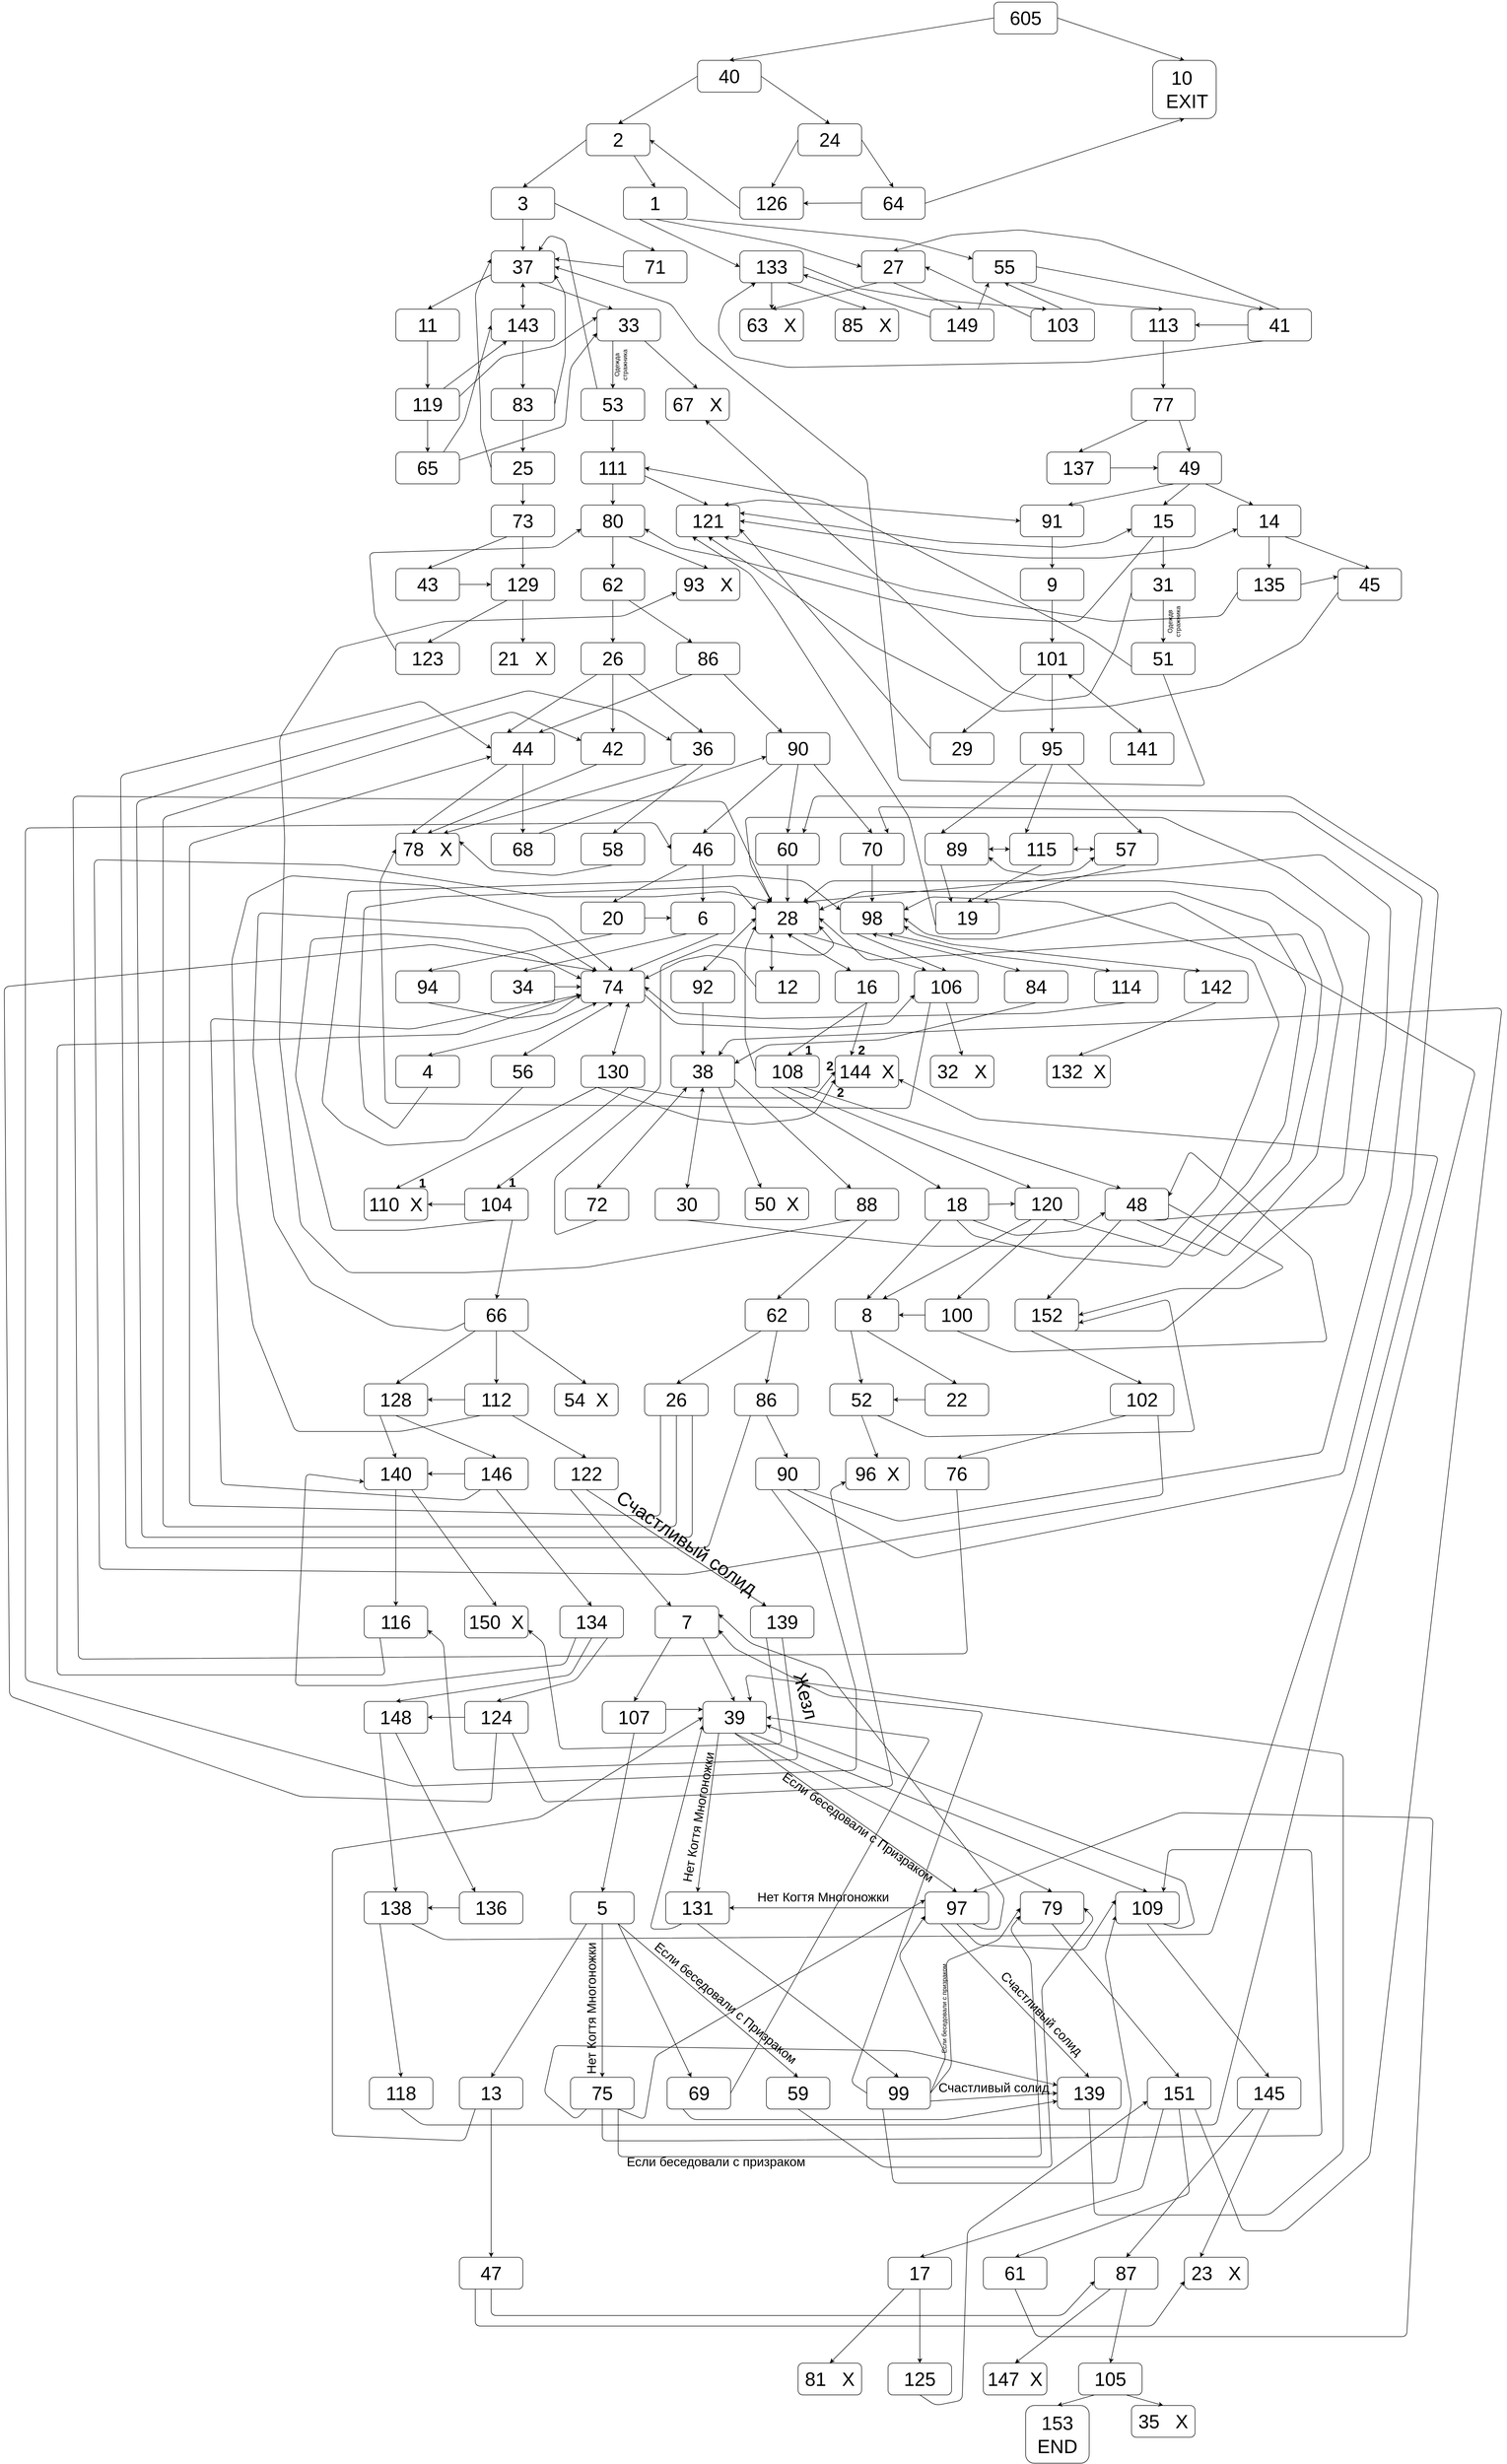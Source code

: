 <mxfile version="14.4.8" type="device"><diagram id="ptmQxg5FoY46RCjI6E6O" name="Page-1"><mxGraphModel dx="2920" dy="2046" grid="1" gridSize="10" guides="1" tooltips="1" connect="1" arrows="1" fold="1" page="1" pageScale="1" pageWidth="3300" pageHeight="4681" math="0" shadow="0"><root><mxCell id="0"/><mxCell id="1" parent="0"/><mxCell id="m0iardSGVnJ7DQf7mVyG-2" value="&lt;p&gt;&lt;font style=&quot;font-size: 36px&quot;&gt;605&lt;/font&gt;&lt;/p&gt;" style="rounded=1;whiteSpace=wrap;html=1;" parent="1" vertex="1"><mxGeometry x="2070" y="20" width="120" height="60" as="geometry"/></mxCell><mxCell id="m0iardSGVnJ7DQf7mVyG-6" value="&lt;font style=&quot;font-size: 36px&quot;&gt;40&lt;/font&gt;" style="rounded=1;whiteSpace=wrap;html=1;" parent="1" vertex="1"><mxGeometry x="1510" y="130" width="120" height="60" as="geometry"/></mxCell><mxCell id="m0iardSGVnJ7DQf7mVyG-8" value="&lt;font style=&quot;font-size: 36px&quot;&gt;10&amp;nbsp; &amp;nbsp;EXIT&lt;/font&gt;" style="rounded=1;whiteSpace=wrap;html=1;" parent="1" vertex="1"><mxGeometry x="2370" y="130" width="120" height="110" as="geometry"/></mxCell><mxCell id="m0iardSGVnJ7DQf7mVyG-10" value="&lt;font style=&quot;font-size: 36px&quot;&gt;2&lt;/font&gt;" style="rounded=1;whiteSpace=wrap;html=1;" parent="1" vertex="1"><mxGeometry x="1300" y="250" width="120" height="60" as="geometry"/></mxCell><mxCell id="m0iardSGVnJ7DQf7mVyG-11" value="&lt;font style=&quot;font-size: 36px&quot;&gt;24&lt;/font&gt;" style="rounded=1;whiteSpace=wrap;html=1;" parent="1" vertex="1"><mxGeometry x="1700" y="250" width="120" height="60" as="geometry"/></mxCell><mxCell id="m0iardSGVnJ7DQf7mVyG-12" value="" style="endArrow=classic;html=1;entryX=0.5;entryY=0;entryDx=0;entryDy=0;exitX=0;exitY=0.5;exitDx=0;exitDy=0;" parent="1" source="m0iardSGVnJ7DQf7mVyG-6" target="m0iardSGVnJ7DQf7mVyG-10" edge="1"><mxGeometry width="50" height="50" relative="1" as="geometry"><mxPoint x="1510" y="160" as="sourcePoint"/><mxPoint x="1400" y="110" as="targetPoint"/></mxGeometry></mxCell><mxCell id="m0iardSGVnJ7DQf7mVyG-14" value="" style="endArrow=classic;html=1;entryX=0.5;entryY=0;entryDx=0;entryDy=0;" parent="1" target="m0iardSGVnJ7DQf7mVyG-11" edge="1"><mxGeometry width="50" height="50" relative="1" as="geometry"><mxPoint x="1630" y="160" as="sourcePoint"/><mxPoint x="1680" y="110" as="targetPoint"/></mxGeometry></mxCell><mxCell id="m0iardSGVnJ7DQf7mVyG-15" value="" style="endArrow=classic;html=1;entryX=0.5;entryY=0;entryDx=0;entryDy=0;" parent="1" target="m0iardSGVnJ7DQf7mVyG-6" edge="1"><mxGeometry width="50" height="50" relative="1" as="geometry"><mxPoint x="2070" y="50" as="sourcePoint"/><mxPoint x="1980" y="10" as="targetPoint"/></mxGeometry></mxCell><mxCell id="m0iardSGVnJ7DQf7mVyG-16" value="" style="endArrow=classic;html=1;entryX=0.5;entryY=0;entryDx=0;entryDy=0;" parent="1" target="m0iardSGVnJ7DQf7mVyG-8" edge="1"><mxGeometry width="50" height="50" relative="1" as="geometry"><mxPoint x="2190" y="50" as="sourcePoint"/><mxPoint x="2240" as="targetPoint"/></mxGeometry></mxCell><mxCell id="m0iardSGVnJ7DQf7mVyG-17" value="&lt;font style=&quot;font-size: 36px&quot;&gt;64&lt;/font&gt;" style="rounded=1;whiteSpace=wrap;html=1;" parent="1" vertex="1"><mxGeometry x="1820" y="370" width="120" height="60" as="geometry"/></mxCell><mxCell id="m0iardSGVnJ7DQf7mVyG-20" value="&lt;font style=&quot;font-size: 36px&quot;&gt;126&lt;/font&gt;" style="rounded=1;whiteSpace=wrap;html=1;" parent="1" vertex="1"><mxGeometry x="1590" y="370" width="120" height="60" as="geometry"/></mxCell><mxCell id="m0iardSGVnJ7DQf7mVyG-21" value="&lt;font style=&quot;font-size: 36px&quot;&gt;1&lt;/font&gt;" style="rounded=1;whiteSpace=wrap;html=1;" parent="1" vertex="1"><mxGeometry x="1370" y="370" width="120" height="60" as="geometry"/></mxCell><mxCell id="m0iardSGVnJ7DQf7mVyG-22" value="&lt;font style=&quot;font-size: 36px&quot;&gt;3&lt;/font&gt;" style="rounded=1;whiteSpace=wrap;html=1;" parent="1" vertex="1"><mxGeometry x="1120" y="370" width="120" height="60" as="geometry"/></mxCell><mxCell id="m0iardSGVnJ7DQf7mVyG-23" value="" style="endArrow=classic;html=1;entryX=0.5;entryY=0;entryDx=0;entryDy=0;" parent="1" target="m0iardSGVnJ7DQf7mVyG-22" edge="1"><mxGeometry width="50" height="50" relative="1" as="geometry"><mxPoint x="1300" y="280" as="sourcePoint"/><mxPoint x="1180" y="230" as="targetPoint"/></mxGeometry></mxCell><mxCell id="m0iardSGVnJ7DQf7mVyG-24" value="" style="endArrow=classic;html=1;entryX=0.5;entryY=0;entryDx=0;entryDy=0;exitX=0.75;exitY=1;exitDx=0;exitDy=0;" parent="1" source="m0iardSGVnJ7DQf7mVyG-10" target="m0iardSGVnJ7DQf7mVyG-21" edge="1"><mxGeometry width="50" height="50" relative="1" as="geometry"><mxPoint x="1420" y="280" as="sourcePoint"/><mxPoint x="1470" y="230" as="targetPoint"/></mxGeometry></mxCell><mxCell id="m0iardSGVnJ7DQf7mVyG-26" value="" style="endArrow=classic;html=1;entryX=1;entryY=0.5;entryDx=0;entryDy=0;" parent="1" target="m0iardSGVnJ7DQf7mVyG-10" edge="1"><mxGeometry width="50" height="50" relative="1" as="geometry"><mxPoint x="1590" y="410" as="sourcePoint"/><mxPoint x="1545" y="350" as="targetPoint"/></mxGeometry></mxCell><mxCell id="m0iardSGVnJ7DQf7mVyG-27" value="" style="endArrow=classic;html=1;entryX=1;entryY=0.5;entryDx=0;entryDy=0;" parent="1" target="m0iardSGVnJ7DQf7mVyG-20" edge="1"><mxGeometry width="50" height="50" relative="1" as="geometry"><mxPoint x="1820" y="399.33" as="sourcePoint"/><mxPoint x="1750" y="399.33" as="targetPoint"/></mxGeometry></mxCell><mxCell id="m0iardSGVnJ7DQf7mVyG-28" value="" style="endArrow=classic;html=1;entryX=0.5;entryY=0;entryDx=0;entryDy=0;" parent="1" target="m0iardSGVnJ7DQf7mVyG-17" edge="1"><mxGeometry width="50" height="50" relative="1" as="geometry"><mxPoint x="1820" y="280" as="sourcePoint"/><mxPoint x="1830" y="350" as="targetPoint"/></mxGeometry></mxCell><mxCell id="m0iardSGVnJ7DQf7mVyG-29" value="" style="endArrow=classic;html=1;entryX=0.5;entryY=0;entryDx=0;entryDy=0;" parent="1" target="m0iardSGVnJ7DQf7mVyG-20" edge="1"><mxGeometry width="50" height="50" relative="1" as="geometry"><mxPoint x="1700" y="280" as="sourcePoint"/><mxPoint x="1590" y="390" as="targetPoint"/></mxGeometry></mxCell><mxCell id="m0iardSGVnJ7DQf7mVyG-30" value="" style="endArrow=classic;html=1;entryX=0.5;entryY=1;entryDx=0;entryDy=0;" parent="1" target="m0iardSGVnJ7DQf7mVyG-8" edge="1"><mxGeometry width="50" height="50" relative="1" as="geometry"><mxPoint x="1940" y="400" as="sourcePoint"/><mxPoint x="2090" y="290" as="targetPoint"/></mxGeometry></mxCell><mxCell id="m0iardSGVnJ7DQf7mVyG-31" value="&lt;font style=&quot;font-size: 36px&quot;&gt;37&lt;/font&gt;" style="rounded=1;whiteSpace=wrap;html=1;" parent="1" vertex="1"><mxGeometry x="1120" y="490" width="120" height="60" as="geometry"/></mxCell><mxCell id="m0iardSGVnJ7DQf7mVyG-32" value="&lt;font style=&quot;font-size: 36px&quot;&gt;71&lt;/font&gt;" style="rounded=1;whiteSpace=wrap;html=1;" parent="1" vertex="1"><mxGeometry x="1370" y="490" width="120" height="60" as="geometry"/></mxCell><mxCell id="m0iardSGVnJ7DQf7mVyG-197" value="" style="edgeStyle=orthogonalEdgeStyle;rounded=0;orthogonalLoop=1;jettySize=auto;html=1;" parent="1" source="m0iardSGVnJ7DQf7mVyG-33" target="m0iardSGVnJ7DQf7mVyG-48" edge="1"><mxGeometry relative="1" as="geometry"/></mxCell><mxCell id="m0iardSGVnJ7DQf7mVyG-33" value="&lt;font style=&quot;font-size: 36px&quot;&gt;133&lt;/font&gt;" style="rounded=1;whiteSpace=wrap;html=1;" parent="1" vertex="1"><mxGeometry x="1590" y="490" width="120" height="60" as="geometry"/></mxCell><mxCell id="m0iardSGVnJ7DQf7mVyG-34" value="&lt;font style=&quot;font-size: 36px&quot;&gt;27&lt;/font&gt;" style="rounded=1;whiteSpace=wrap;html=1;" parent="1" vertex="1"><mxGeometry x="1820" y="490" width="120" height="60" as="geometry"/></mxCell><mxCell id="m0iardSGVnJ7DQf7mVyG-35" value="&lt;font style=&quot;font-size: 36px&quot;&gt;55&lt;/font&gt;" style="rounded=1;whiteSpace=wrap;html=1;" parent="1" vertex="1"><mxGeometry x="2030" y="490" width="120" height="60" as="geometry"/></mxCell><mxCell id="m0iardSGVnJ7DQf7mVyG-36" value="" style="endArrow=classic;html=1;entryX=0.5;entryY=0;entryDx=0;entryDy=0;" parent="1" target="m0iardSGVnJ7DQf7mVyG-32" edge="1"><mxGeometry width="50" height="50" relative="1" as="geometry"><mxPoint x="1240" y="400" as="sourcePoint"/><mxPoint x="1410" y="320" as="targetPoint"/></mxGeometry></mxCell><mxCell id="m0iardSGVnJ7DQf7mVyG-37" value="" style="endArrow=classic;html=1;entryX=0.5;entryY=0;entryDx=0;entryDy=0;" parent="1" target="m0iardSGVnJ7DQf7mVyG-31" edge="1"><mxGeometry width="50" height="50" relative="1" as="geometry"><mxPoint x="1180" y="430" as="sourcePoint"/><mxPoint x="1320" y="350" as="targetPoint"/></mxGeometry></mxCell><mxCell id="m0iardSGVnJ7DQf7mVyG-38" value="" style="endArrow=classic;html=1;entryX=1;entryY=0.25;entryDx=0;entryDy=0;" parent="1" target="m0iardSGVnJ7DQf7mVyG-31" edge="1"><mxGeometry width="50" height="50" relative="1" as="geometry"><mxPoint x="1370" y="520" as="sourcePoint"/><mxPoint x="1240" y="510" as="targetPoint"/></mxGeometry></mxCell><mxCell id="m0iardSGVnJ7DQf7mVyG-39" value="" style="endArrow=classic;html=1;exitX=0.25;exitY=1;exitDx=0;exitDy=0;entryX=0;entryY=0.5;entryDx=0;entryDy=0;" parent="1" source="m0iardSGVnJ7DQf7mVyG-21" target="m0iardSGVnJ7DQf7mVyG-33" edge="1"><mxGeometry width="50" height="50" relative="1" as="geometry"><mxPoint x="1890" y="480" as="sourcePoint"/><mxPoint x="1940" y="430" as="targetPoint"/></mxGeometry></mxCell><mxCell id="m0iardSGVnJ7DQf7mVyG-40" value="" style="endArrow=classic;html=1;exitX=0.5;exitY=1;exitDx=0;exitDy=0;entryX=0;entryY=0.5;entryDx=0;entryDy=0;" parent="1" source="m0iardSGVnJ7DQf7mVyG-21" target="m0iardSGVnJ7DQf7mVyG-34" edge="1"><mxGeometry width="50" height="50" relative="1" as="geometry"><mxPoint x="1890" y="480" as="sourcePoint"/><mxPoint x="1990" y="440" as="targetPoint"/><Array as="points"><mxPoint x="1690" y="480"/></Array></mxGeometry></mxCell><mxCell id="m0iardSGVnJ7DQf7mVyG-41" value="" style="endArrow=classic;html=1;exitX=1;exitY=1;exitDx=0;exitDy=0;entryX=0;entryY=0.25;entryDx=0;entryDy=0;" parent="1" source="m0iardSGVnJ7DQf7mVyG-21" target="m0iardSGVnJ7DQf7mVyG-35" edge="1"><mxGeometry width="50" height="50" relative="1" as="geometry"><mxPoint x="1890" y="480" as="sourcePoint"/><mxPoint x="2020" y="430" as="targetPoint"/><Array as="points"><mxPoint x="1900" y="470"/></Array></mxGeometry></mxCell><mxCell id="m0iardSGVnJ7DQf7mVyG-42" value="&lt;font style=&quot;font-size: 36px&quot;&gt;11&lt;/font&gt;" style="rounded=1;whiteSpace=wrap;html=1;" parent="1" vertex="1"><mxGeometry x="940" y="600" width="120" height="60" as="geometry"/></mxCell><mxCell id="m0iardSGVnJ7DQf7mVyG-43" value="&lt;font style=&quot;font-size: 36px&quot;&gt;143&lt;/font&gt;" style="rounded=1;whiteSpace=wrap;html=1;" parent="1" vertex="1"><mxGeometry x="1120" y="600" width="120" height="60" as="geometry"/></mxCell><mxCell id="m0iardSGVnJ7DQf7mVyG-44" value="&lt;font style=&quot;font-size: 36px&quot;&gt;33&lt;/font&gt;" style="rounded=1;whiteSpace=wrap;html=1;" parent="1" vertex="1"><mxGeometry x="1320" y="600" width="120" height="60" as="geometry"/></mxCell><mxCell id="m0iardSGVnJ7DQf7mVyG-45" value="" style="endArrow=classic;startArrow=classic;html=1;entryX=0.5;entryY=1;entryDx=0;entryDy=0;exitX=0.5;exitY=0;exitDx=0;exitDy=0;" parent="1" source="m0iardSGVnJ7DQf7mVyG-43" target="m0iardSGVnJ7DQf7mVyG-31" edge="1"><mxGeometry width="50" height="50" relative="1" as="geometry"><mxPoint x="1120" y="760" as="sourcePoint"/><mxPoint x="1170" y="710" as="targetPoint"/></mxGeometry></mxCell><mxCell id="m0iardSGVnJ7DQf7mVyG-46" value="" style="endArrow=classic;html=1;exitX=0.75;exitY=1;exitDx=0;exitDy=0;entryX=0.25;entryY=0;entryDx=0;entryDy=0;" parent="1" source="m0iardSGVnJ7DQf7mVyG-31" target="m0iardSGVnJ7DQf7mVyG-44" edge="1"><mxGeometry width="50" height="50" relative="1" as="geometry"><mxPoint x="1610" y="600" as="sourcePoint"/><mxPoint x="1670" y="660" as="targetPoint"/></mxGeometry></mxCell><mxCell id="m0iardSGVnJ7DQf7mVyG-47" value="" style="endArrow=classic;html=1;entryX=0.5;entryY=0;entryDx=0;entryDy=0;exitX=0;exitY=0.75;exitDx=0;exitDy=0;" parent="1" source="m0iardSGVnJ7DQf7mVyG-31" target="m0iardSGVnJ7DQf7mVyG-42" edge="1"><mxGeometry width="50" height="50" relative="1" as="geometry"><mxPoint x="1610" y="600" as="sourcePoint"/><mxPoint x="1660" y="550" as="targetPoint"/></mxGeometry></mxCell><mxCell id="m0iardSGVnJ7DQf7mVyG-48" value="&lt;font style=&quot;font-size: 36px&quot;&gt;63&amp;nbsp; &amp;nbsp;X&lt;/font&gt;" style="rounded=1;whiteSpace=wrap;html=1;" parent="1" vertex="1"><mxGeometry x="1590" y="600" width="120" height="60" as="geometry"/></mxCell><mxCell id="m0iardSGVnJ7DQf7mVyG-49" value="&lt;font style=&quot;font-size: 36px&quot;&gt;85&amp;nbsp; &amp;nbsp;X&lt;/font&gt;" style="rounded=1;whiteSpace=wrap;html=1;" parent="1" vertex="1"><mxGeometry x="1770" y="600" width="120" height="60" as="geometry"/></mxCell><mxCell id="m0iardSGVnJ7DQf7mVyG-50" value="&lt;font style=&quot;font-size: 36px&quot;&gt;149&lt;/font&gt;" style="rounded=1;whiteSpace=wrap;html=1;" parent="1" vertex="1"><mxGeometry x="1950" y="600" width="120" height="60" as="geometry"/></mxCell><mxCell id="m0iardSGVnJ7DQf7mVyG-51" value="&lt;font style=&quot;font-size: 36px&quot;&gt;103&lt;/font&gt;" style="rounded=1;whiteSpace=wrap;html=1;" parent="1" vertex="1"><mxGeometry x="2140" y="600" width="120" height="60" as="geometry"/></mxCell><mxCell id="m0iardSGVnJ7DQf7mVyG-52" value="" style="endArrow=classic;html=1;entryX=0.5;entryY=0;entryDx=0;entryDy=0;exitX=0.75;exitY=1;exitDx=0;exitDy=0;" parent="1" source="m0iardSGVnJ7DQf7mVyG-33" target="m0iardSGVnJ7DQf7mVyG-49" edge="1"><mxGeometry width="50" height="50" relative="1" as="geometry"><mxPoint x="1920" y="560" as="sourcePoint"/><mxPoint x="1970" y="510" as="targetPoint"/></mxGeometry></mxCell><mxCell id="m0iardSGVnJ7DQf7mVyG-53" value="" style="endArrow=classic;html=1;entryX=0.25;entryY=0;entryDx=0;entryDy=0;exitX=1;exitY=0.5;exitDx=0;exitDy=0;" parent="1" source="m0iardSGVnJ7DQf7mVyG-33" target="m0iardSGVnJ7DQf7mVyG-51" edge="1"><mxGeometry width="50" height="50" relative="1" as="geometry"><mxPoint x="1920" y="560" as="sourcePoint"/><mxPoint x="1970" y="510" as="targetPoint"/><Array as="points"><mxPoint x="1810" y="560"/><mxPoint x="1930" y="580"/></Array></mxGeometry></mxCell><mxCell id="m0iardSGVnJ7DQf7mVyG-54" value="" style="endArrow=classic;html=1;entryX=0.5;entryY=0;entryDx=0;entryDy=0;exitX=0.25;exitY=1;exitDx=0;exitDy=0;" parent="1" source="m0iardSGVnJ7DQf7mVyG-34" target="m0iardSGVnJ7DQf7mVyG-48" edge="1"><mxGeometry width="50" height="50" relative="1" as="geometry"><mxPoint x="1920" y="560" as="sourcePoint"/><mxPoint x="1970" y="510" as="targetPoint"/></mxGeometry></mxCell><mxCell id="m0iardSGVnJ7DQf7mVyG-55" value="" style="endArrow=classic;html=1;entryX=0.5;entryY=0;entryDx=0;entryDy=0;exitX=0.5;exitY=1;exitDx=0;exitDy=0;" parent="1" source="m0iardSGVnJ7DQf7mVyG-34" target="m0iardSGVnJ7DQf7mVyG-50" edge="1"><mxGeometry width="50" height="50" relative="1" as="geometry"><mxPoint x="2030" y="520" as="sourcePoint"/><mxPoint x="2080" y="470" as="targetPoint"/></mxGeometry></mxCell><mxCell id="m0iardSGVnJ7DQf7mVyG-56" value="&lt;font style=&quot;font-size: 36px&quot;&gt;113&lt;/font&gt;" style="rounded=1;whiteSpace=wrap;html=1;" parent="1" vertex="1"><mxGeometry x="2330" y="600" width="120" height="60" as="geometry"/></mxCell><mxCell id="m0iardSGVnJ7DQf7mVyG-57" value="&lt;font style=&quot;font-size: 36px&quot;&gt;41&lt;/font&gt;" style="rounded=1;whiteSpace=wrap;html=1;" parent="1" vertex="1"><mxGeometry x="2550" y="600" width="120" height="60" as="geometry"/></mxCell><mxCell id="m0iardSGVnJ7DQf7mVyG-58" value="" style="endArrow=classic;html=1;entryX=0.5;entryY=0;entryDx=0;entryDy=0;exitX=0.75;exitY=1;exitDx=0;exitDy=0;" parent="1" source="m0iardSGVnJ7DQf7mVyG-35" target="m0iardSGVnJ7DQf7mVyG-56" edge="1"><mxGeometry width="50" height="50" relative="1" as="geometry"><mxPoint x="2030" y="520" as="sourcePoint"/><mxPoint x="2080" y="470" as="targetPoint"/><Array as="points"><mxPoint x="2260" y="590"/></Array></mxGeometry></mxCell><mxCell id="m0iardSGVnJ7DQf7mVyG-59" value="" style="endArrow=classic;html=1;entryX=0.25;entryY=0;entryDx=0;entryDy=0;exitX=1;exitY=0.5;exitDx=0;exitDy=0;" parent="1" source="m0iardSGVnJ7DQf7mVyG-35" target="m0iardSGVnJ7DQf7mVyG-57" edge="1"><mxGeometry width="50" height="50" relative="1" as="geometry"><mxPoint x="2030" y="520" as="sourcePoint"/><mxPoint x="2080" y="470" as="targetPoint"/></mxGeometry></mxCell><mxCell id="m0iardSGVnJ7DQf7mVyG-60" value="&lt;font style=&quot;font-size: 36px&quot;&gt;119&lt;/font&gt;" style="rounded=1;whiteSpace=wrap;html=1;" parent="1" vertex="1"><mxGeometry x="940" y="750" width="120" height="60" as="geometry"/></mxCell><mxCell id="m0iardSGVnJ7DQf7mVyG-89" value="" style="edgeStyle=orthogonalEdgeStyle;rounded=0;orthogonalLoop=1;jettySize=auto;html=1;" parent="1" source="m0iardSGVnJ7DQf7mVyG-61" target="m0iardSGVnJ7DQf7mVyG-63" edge="1"><mxGeometry relative="1" as="geometry"/></mxCell><mxCell id="m0iardSGVnJ7DQf7mVyG-61" value="&lt;font style=&quot;font-size: 36px&quot;&gt;83&lt;/font&gt;" style="rounded=1;whiteSpace=wrap;html=1;" parent="1" vertex="1"><mxGeometry x="1120" y="750" width="120" height="60" as="geometry"/></mxCell><mxCell id="m0iardSGVnJ7DQf7mVyG-62" value="&lt;font style=&quot;font-size: 36px&quot;&gt;65&lt;/font&gt;" style="rounded=1;whiteSpace=wrap;html=1;" parent="1" vertex="1"><mxGeometry x="940" y="870" width="120" height="60" as="geometry"/></mxCell><mxCell id="m0iardSGVnJ7DQf7mVyG-63" value="&lt;font style=&quot;font-size: 36px&quot;&gt;25&lt;/font&gt;" style="rounded=1;whiteSpace=wrap;html=1;" parent="1" vertex="1"><mxGeometry x="1120" y="870" width="120" height="60" as="geometry"/></mxCell><mxCell id="m0iardSGVnJ7DQf7mVyG-64" value="" style="endArrow=classic;html=1;entryX=0.5;entryY=0;entryDx=0;entryDy=0;exitX=0.5;exitY=1;exitDx=0;exitDy=0;" parent="1" source="m0iardSGVnJ7DQf7mVyG-42" target="m0iardSGVnJ7DQf7mVyG-60" edge="1"><mxGeometry width="50" height="50" relative="1" as="geometry"><mxPoint x="1670" y="600" as="sourcePoint"/><mxPoint x="1720" y="550" as="targetPoint"/></mxGeometry></mxCell><mxCell id="m0iardSGVnJ7DQf7mVyG-65" value="" style="endArrow=classic;html=1;entryX=0.5;entryY=0;entryDx=0;entryDy=0;exitX=0.5;exitY=1;exitDx=0;exitDy=0;" parent="1" source="m0iardSGVnJ7DQf7mVyG-43" target="m0iardSGVnJ7DQf7mVyG-61" edge="1"><mxGeometry width="50" height="50" relative="1" as="geometry"><mxPoint x="1670" y="600" as="sourcePoint"/><mxPoint x="1720" y="550" as="targetPoint"/></mxGeometry></mxCell><mxCell id="m0iardSGVnJ7DQf7mVyG-66" value="" style="endArrow=classic;html=1;entryX=1;entryY=0.5;entryDx=0;entryDy=0;exitX=0;exitY=0.5;exitDx=0;exitDy=0;" parent="1" source="m0iardSGVnJ7DQf7mVyG-57" target="m0iardSGVnJ7DQf7mVyG-56" edge="1"><mxGeometry width="50" height="50" relative="1" as="geometry"><mxPoint x="1970" y="480" as="sourcePoint"/><mxPoint x="2020" y="430" as="targetPoint"/></mxGeometry></mxCell><mxCell id="m0iardSGVnJ7DQf7mVyG-67" value="" style="endArrow=classic;html=1;entryX=0.25;entryY=1;entryDx=0;entryDy=0;exitX=0.25;exitY=1;exitDx=0;exitDy=0;" parent="1" source="m0iardSGVnJ7DQf7mVyG-57" target="m0iardSGVnJ7DQf7mVyG-33" edge="1"><mxGeometry width="50" height="50" relative="1" as="geometry"><mxPoint x="1940" y="630" as="sourcePoint"/><mxPoint x="1990" y="580" as="targetPoint"/><Array as="points"><mxPoint x="2250" y="700"/><mxPoint x="1680" y="710"/><mxPoint x="1580" y="690"/><mxPoint x="1550" y="650"/><mxPoint x="1550" y="620"/><mxPoint x="1560" y="590"/></Array></mxGeometry></mxCell><mxCell id="m0iardSGVnJ7DQf7mVyG-68" value="" style="endArrow=classic;html=1;exitX=0.5;exitY=0;exitDx=0;exitDy=0;entryX=0.5;entryY=0;entryDx=0;entryDy=0;" parent="1" source="m0iardSGVnJ7DQf7mVyG-57" target="m0iardSGVnJ7DQf7mVyG-34" edge="1"><mxGeometry width="50" height="50" relative="1" as="geometry"><mxPoint x="2080" y="820" as="sourcePoint"/><mxPoint x="1990" y="1090" as="targetPoint"/><Array as="points"><mxPoint x="2410" y="520"/><mxPoint x="2270" y="470"/><mxPoint x="2120" y="450"/><mxPoint x="1990" y="460"/></Array></mxGeometry></mxCell><mxCell id="m0iardSGVnJ7DQf7mVyG-69" value="&lt;font style=&quot;font-size: 36px&quot;&gt;53&lt;/font&gt;" style="rounded=1;whiteSpace=wrap;html=1;" parent="1" vertex="1"><mxGeometry x="1290" y="750" width="120" height="60" as="geometry"/></mxCell><mxCell id="m0iardSGVnJ7DQf7mVyG-70" value="&lt;font style=&quot;font-size: 36px&quot;&gt;67&amp;nbsp; &amp;nbsp;X&lt;/font&gt;" style="rounded=1;whiteSpace=wrap;html=1;" parent="1" vertex="1"><mxGeometry x="1450" y="750" width="120" height="60" as="geometry"/></mxCell><mxCell id="m0iardSGVnJ7DQf7mVyG-71" value="&lt;font style=&quot;font-size: 36px&quot;&gt;77&lt;/font&gt;" style="rounded=1;whiteSpace=wrap;html=1;" parent="1" vertex="1"><mxGeometry x="2330" y="750" width="120" height="60" as="geometry"/></mxCell><mxCell id="m0iardSGVnJ7DQf7mVyG-72" value="&lt;font style=&quot;font-size: 36px&quot;&gt;137&lt;/font&gt;" style="rounded=1;whiteSpace=wrap;html=1;" parent="1" vertex="1"><mxGeometry x="2170" y="870" width="120" height="60" as="geometry"/></mxCell><mxCell id="m0iardSGVnJ7DQf7mVyG-73" value="&lt;font style=&quot;font-size: 36px&quot;&gt;49&lt;/font&gt;" style="rounded=1;whiteSpace=wrap;html=1;" parent="1" vertex="1"><mxGeometry x="2380" y="870" width="120" height="60" as="geometry"/></mxCell><mxCell id="m0iardSGVnJ7DQf7mVyG-74" value="" style="endArrow=classic;html=1;entryX=1;entryY=0.75;entryDx=0;entryDy=0;exitX=0;exitY=0.25;exitDx=0;exitDy=0;" parent="1" source="m0iardSGVnJ7DQf7mVyG-50" target="m0iardSGVnJ7DQf7mVyG-33" edge="1"><mxGeometry width="50" height="50" relative="1" as="geometry"><mxPoint x="1570" y="630" as="sourcePoint"/><mxPoint x="1620" y="580" as="targetPoint"/></mxGeometry></mxCell><mxCell id="m0iardSGVnJ7DQf7mVyG-75" value="" style="endArrow=classic;html=1;entryX=0.25;entryY=1;entryDx=0;entryDy=0;exitX=0.75;exitY=0;exitDx=0;exitDy=0;" parent="1" source="m0iardSGVnJ7DQf7mVyG-50" target="m0iardSGVnJ7DQf7mVyG-35" edge="1"><mxGeometry width="50" height="50" relative="1" as="geometry"><mxPoint x="1570" y="630" as="sourcePoint"/><mxPoint x="1620" y="580" as="targetPoint"/></mxGeometry></mxCell><mxCell id="m0iardSGVnJ7DQf7mVyG-77" value="" style="endArrow=classic;html=1;exitX=0;exitY=0.25;exitDx=0;exitDy=0;entryX=1;entryY=0.5;entryDx=0;entryDy=0;" parent="1" source="m0iardSGVnJ7DQf7mVyG-51" target="m0iardSGVnJ7DQf7mVyG-34" edge="1"><mxGeometry width="50" height="50" relative="1" as="geometry"><mxPoint x="1930" y="755" as="sourcePoint"/><mxPoint x="1910" y="965" as="targetPoint"/></mxGeometry></mxCell><mxCell id="m0iardSGVnJ7DQf7mVyG-78" value="" style="endArrow=classic;html=1;entryX=0.5;entryY=1;entryDx=0;entryDy=0;exitX=0.5;exitY=0;exitDx=0;exitDy=0;" parent="1" source="m0iardSGVnJ7DQf7mVyG-51" target="m0iardSGVnJ7DQf7mVyG-35" edge="1"><mxGeometry width="50" height="50" relative="1" as="geometry"><mxPoint x="2060" y="830" as="sourcePoint"/><mxPoint x="1930" y="1000" as="targetPoint"/></mxGeometry></mxCell><mxCell id="m0iardSGVnJ7DQf7mVyG-79" value="" style="endArrow=classic;html=1;entryX=0.5;entryY=0;entryDx=0;entryDy=0;exitX=0.5;exitY=1;exitDx=0;exitDy=0;" parent="1" source="m0iardSGVnJ7DQf7mVyG-56" target="m0iardSGVnJ7DQf7mVyG-71" edge="1"><mxGeometry width="50" height="50" relative="1" as="geometry"><mxPoint x="2030" y="600" as="sourcePoint"/><mxPoint x="2080" y="550" as="targetPoint"/></mxGeometry></mxCell><mxCell id="m0iardSGVnJ7DQf7mVyG-80" value="" style="endArrow=classic;html=1;exitX=0.75;exitY=0;exitDx=0;exitDy=0;entryX=0.25;entryY=1;entryDx=0;entryDy=0;" parent="1" source="m0iardSGVnJ7DQf7mVyG-60" target="m0iardSGVnJ7DQf7mVyG-43" edge="1"><mxGeometry width="50" height="50" relative="1" as="geometry"><mxPoint x="1300" y="770" as="sourcePoint"/><mxPoint x="1400" y="730" as="targetPoint"/></mxGeometry></mxCell><mxCell id="m0iardSGVnJ7DQf7mVyG-81" value="" style="endArrow=classic;html=1;exitX=1;exitY=0.25;exitDx=0;exitDy=0;entryX=0;entryY=0.25;entryDx=0;entryDy=0;" parent="1" source="m0iardSGVnJ7DQf7mVyG-60" target="m0iardSGVnJ7DQf7mVyG-44" edge="1"><mxGeometry width="50" height="50" relative="1" as="geometry"><mxPoint x="1570" y="590" as="sourcePoint"/><mxPoint x="1620" y="540" as="targetPoint"/><Array as="points"><mxPoint x="1140" y="690"/><mxPoint x="1240" y="670"/></Array></mxGeometry></mxCell><mxCell id="m0iardSGVnJ7DQf7mVyG-82" value="" style="endArrow=classic;html=1;entryX=0.5;entryY=0;entryDx=0;entryDy=0;exitX=0.5;exitY=1;exitDx=0;exitDy=0;" parent="1" source="m0iardSGVnJ7DQf7mVyG-60" target="m0iardSGVnJ7DQf7mVyG-62" edge="1"><mxGeometry width="50" height="50" relative="1" as="geometry"><mxPoint x="1570" y="630" as="sourcePoint"/><mxPoint x="1620" y="580" as="targetPoint"/></mxGeometry></mxCell><mxCell id="m0iardSGVnJ7DQf7mVyG-83" value="" style="endArrow=classic;html=1;entryX=0.5;entryY=0;entryDx=0;entryDy=0;exitX=0.5;exitY=1;exitDx=0;exitDy=0;" parent="1" source="m0iardSGVnJ7DQf7mVyG-61" target="m0iardSGVnJ7DQf7mVyG-63" edge="1"><mxGeometry width="50" height="50" relative="1" as="geometry"><mxPoint x="1570" y="630" as="sourcePoint"/><mxPoint x="1620" y="580" as="targetPoint"/></mxGeometry></mxCell><mxCell id="m0iardSGVnJ7DQf7mVyG-84" value="" style="endArrow=classic;html=1;exitX=1;exitY=0.5;exitDx=0;exitDy=0;entryX=1;entryY=0.75;entryDx=0;entryDy=0;" parent="1" source="m0iardSGVnJ7DQf7mVyG-61" target="m0iardSGVnJ7DQf7mVyG-31" edge="1"><mxGeometry width="50" height="50" relative="1" as="geometry"><mxPoint x="1450" y="670" as="sourcePoint"/><mxPoint x="1330" y="780" as="targetPoint"/><Array as="points"><mxPoint x="1260" y="690"/><mxPoint x="1260" y="630"/><mxPoint x="1260" y="570"/></Array></mxGeometry></mxCell><mxCell id="m0iardSGVnJ7DQf7mVyG-85" value="" style="endArrow=classic;html=1;entryX=0.5;entryY=0;entryDx=0;entryDy=0;exitX=0.75;exitY=1;exitDx=0;exitDy=0;" parent="1" source="m0iardSGVnJ7DQf7mVyG-44" target="m0iardSGVnJ7DQf7mVyG-70" edge="1"><mxGeometry width="50" height="50" relative="1" as="geometry"><mxPoint x="1570" y="590" as="sourcePoint"/><mxPoint x="1620" y="540" as="targetPoint"/></mxGeometry></mxCell><mxCell id="m0iardSGVnJ7DQf7mVyG-86" value="" style="endArrow=classic;html=1;entryX=0.5;entryY=0;entryDx=0;entryDy=0;exitX=0.25;exitY=1;exitDx=0;exitDy=0;" parent="1" source="m0iardSGVnJ7DQf7mVyG-44" target="m0iardSGVnJ7DQf7mVyG-69" edge="1"><mxGeometry width="50" height="50" relative="1" as="geometry"><mxPoint x="1570" y="590" as="sourcePoint"/><mxPoint x="1620" y="540" as="targetPoint"/></mxGeometry></mxCell><mxCell id="m0iardSGVnJ7DQf7mVyG-87" value="" style="endArrow=classic;html=1;entryX=0;entryY=0.5;entryDx=0;entryDy=0;exitX=0.75;exitY=0;exitDx=0;exitDy=0;" parent="1" source="m0iardSGVnJ7DQf7mVyG-62" target="m0iardSGVnJ7DQf7mVyG-43" edge="1"><mxGeometry width="50" height="50" relative="1" as="geometry"><mxPoint x="1510" y="640" as="sourcePoint"/><mxPoint x="1560" y="590" as="targetPoint"/><Array as="points"><mxPoint x="1070" y="810"/></Array></mxGeometry></mxCell><mxCell id="m0iardSGVnJ7DQf7mVyG-88" value="" style="endArrow=classic;html=1;exitX=1;exitY=0.25;exitDx=0;exitDy=0;entryX=0;entryY=0.75;entryDx=0;entryDy=0;" parent="1" source="m0iardSGVnJ7DQf7mVyG-62" target="m0iardSGVnJ7DQf7mVyG-44" edge="1"><mxGeometry width="50" height="50" relative="1" as="geometry"><mxPoint x="1520" y="900" as="sourcePoint"/><mxPoint x="1310" y="940" as="targetPoint"/><Array as="points"><mxPoint x="1260" y="820"/><mxPoint x="1270" y="710"/></Array></mxGeometry></mxCell><mxCell id="m0iardSGVnJ7DQf7mVyG-90" value="" style="endArrow=classic;html=1;exitX=0;exitY=0.5;exitDx=0;exitDy=0;entryX=0;entryY=0.25;entryDx=0;entryDy=0;" parent="1" source="m0iardSGVnJ7DQf7mVyG-63" target="m0iardSGVnJ7DQf7mVyG-31" edge="1"><mxGeometry width="50" height="50" relative="1" as="geometry"><mxPoint x="1050" y="990" as="sourcePoint"/><mxPoint x="1100" y="940" as="targetPoint"/><Array as="points"><mxPoint x="1100" y="830"/><mxPoint x="1100" y="780"/><mxPoint x="1090" y="570"/></Array></mxGeometry></mxCell><mxCell id="m0iardSGVnJ7DQf7mVyG-91" value="&lt;font style=&quot;font-size: 36px&quot;&gt;73&lt;/font&gt;" style="rounded=1;whiteSpace=wrap;html=1;" parent="1" vertex="1"><mxGeometry x="1120" y="970" width="120" height="60" as="geometry"/></mxCell><mxCell id="m0iardSGVnJ7DQf7mVyG-92" value="" style="endArrow=classic;html=1;entryX=0.5;entryY=0;entryDx=0;entryDy=0;exitX=0.5;exitY=1;exitDx=0;exitDy=0;" parent="1" source="m0iardSGVnJ7DQf7mVyG-63" target="m0iardSGVnJ7DQf7mVyG-91" edge="1"><mxGeometry width="50" height="50" relative="1" as="geometry"><mxPoint x="1630" y="740" as="sourcePoint"/><mxPoint x="1680" y="690" as="targetPoint"/></mxGeometry></mxCell><mxCell id="m0iardSGVnJ7DQf7mVyG-93" value="" style="endArrow=classic;html=1;entryX=0.75;entryY=0;entryDx=0;entryDy=0;exitX=0.25;exitY=0;exitDx=0;exitDy=0;" parent="1" source="m0iardSGVnJ7DQf7mVyG-69" target="m0iardSGVnJ7DQf7mVyG-31" edge="1"><mxGeometry width="50" height="50" relative="1" as="geometry"><mxPoint x="1420" y="690" as="sourcePoint"/><mxPoint x="1470" y="640" as="targetPoint"/><Array as="points"><mxPoint x="1260" y="470"/><mxPoint x="1230" y="460"/></Array></mxGeometry></mxCell><mxCell id="m0iardSGVnJ7DQf7mVyG-94" value="&lt;font style=&quot;font-size: 36px&quot;&gt;111&lt;/font&gt;" style="rounded=1;whiteSpace=wrap;html=1;" parent="1" vertex="1"><mxGeometry x="1290" y="870" width="120" height="60" as="geometry"/></mxCell><mxCell id="m0iardSGVnJ7DQf7mVyG-95" value="" style="endArrow=classic;html=1;entryX=0.5;entryY=0;entryDx=0;entryDy=0;exitX=0.5;exitY=1;exitDx=0;exitDy=0;" parent="1" source="m0iardSGVnJ7DQf7mVyG-69" target="m0iardSGVnJ7DQf7mVyG-94" edge="1"><mxGeometry width="50" height="50" relative="1" as="geometry"><mxPoint x="1420" y="730" as="sourcePoint"/><mxPoint x="1470" y="680" as="targetPoint"/></mxGeometry></mxCell><mxCell id="m0iardSGVnJ7DQf7mVyG-96" value="" style="endArrow=classic;html=1;entryX=0.5;entryY=0;entryDx=0;entryDy=0;exitX=0.75;exitY=1;exitDx=0;exitDy=0;" parent="1" source="m0iardSGVnJ7DQf7mVyG-71" target="m0iardSGVnJ7DQf7mVyG-73" edge="1"><mxGeometry width="50" height="50" relative="1" as="geometry"><mxPoint x="2070" y="720" as="sourcePoint"/><mxPoint x="2120" y="670" as="targetPoint"/></mxGeometry></mxCell><mxCell id="m0iardSGVnJ7DQf7mVyG-97" value="" style="endArrow=classic;html=1;exitX=0.25;exitY=1;exitDx=0;exitDy=0;entryX=0.5;entryY=0;entryDx=0;entryDy=0;" parent="1" source="m0iardSGVnJ7DQf7mVyG-71" target="m0iardSGVnJ7DQf7mVyG-72" edge="1"><mxGeometry width="50" height="50" relative="1" as="geometry"><mxPoint x="1945" y="990" as="sourcePoint"/><mxPoint x="2110" y="1000" as="targetPoint"/></mxGeometry></mxCell><mxCell id="m0iardSGVnJ7DQf7mVyG-98" value="Одежда&lt;br&gt;стражника" style="text;html=1;strokeColor=none;fillColor=none;align=center;verticalAlign=middle;whiteSpace=wrap;rounded=0;rotation=-90;" parent="1" vertex="1"><mxGeometry x="1340" y="690" width="50" height="30" as="geometry"/></mxCell><mxCell id="m0iardSGVnJ7DQf7mVyG-101" value="&lt;font style=&quot;font-size: 36px&quot;&gt;80&lt;/font&gt;" style="rounded=1;whiteSpace=wrap;html=1;" parent="1" vertex="1"><mxGeometry x="1290" y="970" width="120" height="60" as="geometry"/></mxCell><mxCell id="m0iardSGVnJ7DQf7mVyG-102" value="&lt;font style=&quot;font-size: 36px&quot;&gt;121&lt;/font&gt;" style="rounded=1;whiteSpace=wrap;html=1;" parent="1" vertex="1"><mxGeometry x="1470" y="970" width="120" height="60" as="geometry"/></mxCell><mxCell id="m0iardSGVnJ7DQf7mVyG-103" value="" style="endArrow=classic;html=1;entryX=0.5;entryY=0;entryDx=0;entryDy=0;exitX=0.5;exitY=1;exitDx=0;exitDy=0;" parent="1" source="m0iardSGVnJ7DQf7mVyG-94" target="m0iardSGVnJ7DQf7mVyG-101" edge="1"><mxGeometry width="50" height="50" relative="1" as="geometry"><mxPoint x="1560" y="770" as="sourcePoint"/><mxPoint x="1610" y="720" as="targetPoint"/></mxGeometry></mxCell><mxCell id="m0iardSGVnJ7DQf7mVyG-104" value="" style="endArrow=classic;html=1;entryX=0.5;entryY=0;entryDx=0;entryDy=0;exitX=1;exitY=0.75;exitDx=0;exitDy=0;" parent="1" source="m0iardSGVnJ7DQf7mVyG-94" target="m0iardSGVnJ7DQf7mVyG-102" edge="1"><mxGeometry width="50" height="50" relative="1" as="geometry"><mxPoint x="1560" y="770" as="sourcePoint"/><mxPoint x="1610" y="720" as="targetPoint"/></mxGeometry></mxCell><mxCell id="m0iardSGVnJ7DQf7mVyG-105" value="" style="endArrow=classic;html=1;entryX=0;entryY=0.5;entryDx=0;entryDy=0;exitX=1;exitY=0.5;exitDx=0;exitDy=0;" parent="1" source="m0iardSGVnJ7DQf7mVyG-72" target="m0iardSGVnJ7DQf7mVyG-73" edge="1"><mxGeometry width="50" height="50" relative="1" as="geometry"><mxPoint x="2140" y="760" as="sourcePoint"/><mxPoint x="2190" y="710" as="targetPoint"/></mxGeometry></mxCell><mxCell id="m0iardSGVnJ7DQf7mVyG-106" value="&lt;font style=&quot;font-size: 36px&quot;&gt;91&lt;/font&gt;" style="rounded=1;whiteSpace=wrap;html=1;" parent="1" vertex="1"><mxGeometry x="2120" y="970" width="120" height="60" as="geometry"/></mxCell><mxCell id="m0iardSGVnJ7DQf7mVyG-107" value="&lt;font style=&quot;font-size: 36px&quot;&gt;15&lt;/font&gt;" style="rounded=1;whiteSpace=wrap;html=1;" parent="1" vertex="1"><mxGeometry x="2330" y="970" width="120" height="60" as="geometry"/></mxCell><mxCell id="m0iardSGVnJ7DQf7mVyG-108" value="&lt;font style=&quot;font-size: 36px&quot;&gt;14&lt;/font&gt;" style="rounded=1;whiteSpace=wrap;html=1;" parent="1" vertex="1"><mxGeometry x="2530" y="970" width="120" height="60" as="geometry"/></mxCell><mxCell id="m0iardSGVnJ7DQf7mVyG-109" value="" style="endArrow=classic;html=1;entryX=0.75;entryY=0;entryDx=0;entryDy=0;exitX=0.25;exitY=1;exitDx=0;exitDy=0;" parent="1" source="m0iardSGVnJ7DQf7mVyG-73" target="m0iardSGVnJ7DQf7mVyG-106" edge="1"><mxGeometry width="50" height="50" relative="1" as="geometry"><mxPoint x="2230" y="830" as="sourcePoint"/><mxPoint x="2280" y="780" as="targetPoint"/></mxGeometry></mxCell><mxCell id="m0iardSGVnJ7DQf7mVyG-110" value="" style="endArrow=classic;html=1;entryX=0.5;entryY=0;entryDx=0;entryDy=0;exitX=0.5;exitY=1;exitDx=0;exitDy=0;" parent="1" source="m0iardSGVnJ7DQf7mVyG-73" target="m0iardSGVnJ7DQf7mVyG-107" edge="1"><mxGeometry width="50" height="50" relative="1" as="geometry"><mxPoint x="2230" y="830" as="sourcePoint"/><mxPoint x="2280" y="780" as="targetPoint"/></mxGeometry></mxCell><mxCell id="m0iardSGVnJ7DQf7mVyG-111" value="" style="endArrow=classic;html=1;entryX=0.25;entryY=0;entryDx=0;entryDy=0;exitX=0.75;exitY=1;exitDx=0;exitDy=0;" parent="1" source="m0iardSGVnJ7DQf7mVyG-73" target="m0iardSGVnJ7DQf7mVyG-108" edge="1"><mxGeometry width="50" height="50" relative="1" as="geometry"><mxPoint x="2470" y="950" as="sourcePoint"/><mxPoint x="2280" y="780" as="targetPoint"/></mxGeometry></mxCell><mxCell id="m0iardSGVnJ7DQf7mVyG-112" value="&lt;font style=&quot;font-size: 36px&quot;&gt;43&lt;/font&gt;" style="rounded=1;whiteSpace=wrap;html=1;" parent="1" vertex="1"><mxGeometry x="940" y="1090" width="120" height="60" as="geometry"/></mxCell><mxCell id="m0iardSGVnJ7DQf7mVyG-113" value="&lt;font style=&quot;font-size: 36px&quot;&gt;129&lt;/font&gt;" style="rounded=1;whiteSpace=wrap;html=1;" parent="1" vertex="1"><mxGeometry x="1120" y="1090" width="120" height="60" as="geometry"/></mxCell><mxCell id="m0iardSGVnJ7DQf7mVyG-114" value="" style="endArrow=classic;html=1;entryX=0.5;entryY=0;entryDx=0;entryDy=0;exitX=0.25;exitY=1;exitDx=0;exitDy=0;" parent="1" source="m0iardSGVnJ7DQf7mVyG-91" target="m0iardSGVnJ7DQf7mVyG-112" edge="1"><mxGeometry width="50" height="50" relative="1" as="geometry"><mxPoint x="1640" y="980" as="sourcePoint"/><mxPoint x="1690" y="930" as="targetPoint"/></mxGeometry></mxCell><mxCell id="m0iardSGVnJ7DQf7mVyG-115" value="" style="endArrow=classic;html=1;entryX=0.5;entryY=0;entryDx=0;entryDy=0;exitX=0.5;exitY=1;exitDx=0;exitDy=0;" parent="1" source="m0iardSGVnJ7DQf7mVyG-91" target="m0iardSGVnJ7DQf7mVyG-113" edge="1"><mxGeometry width="50" height="50" relative="1" as="geometry"><mxPoint x="1640" y="980" as="sourcePoint"/><mxPoint x="1690" y="930" as="targetPoint"/></mxGeometry></mxCell><mxCell id="m0iardSGVnJ7DQf7mVyG-116" value="&lt;font style=&quot;font-size: 36px&quot;&gt;62&lt;/font&gt;" style="rounded=1;whiteSpace=wrap;html=1;" parent="1" vertex="1"><mxGeometry x="1290" y="1090" width="120" height="60" as="geometry"/></mxCell><mxCell id="m0iardSGVnJ7DQf7mVyG-117" value="&lt;font style=&quot;font-size: 36px&quot;&gt;93&amp;nbsp; &amp;nbsp;X&lt;/font&gt;" style="rounded=1;whiteSpace=wrap;html=1;" parent="1" vertex="1"><mxGeometry x="1470" y="1090" width="120" height="60" as="geometry"/></mxCell><mxCell id="m0iardSGVnJ7DQf7mVyG-118" value="" style="endArrow=classic;html=1;entryX=0.5;entryY=0;entryDx=0;entryDy=0;exitX=0.5;exitY=1;exitDx=0;exitDy=0;" parent="1" source="m0iardSGVnJ7DQf7mVyG-101" target="m0iardSGVnJ7DQf7mVyG-116" edge="1"><mxGeometry width="50" height="50" relative="1" as="geometry"><mxPoint x="1590" y="980" as="sourcePoint"/><mxPoint x="1640" y="930" as="targetPoint"/></mxGeometry></mxCell><mxCell id="m0iardSGVnJ7DQf7mVyG-119" value="" style="endArrow=classic;html=1;entryX=0.5;entryY=0;entryDx=0;entryDy=0;exitX=0.75;exitY=1;exitDx=0;exitDy=0;" parent="1" source="m0iardSGVnJ7DQf7mVyG-101" target="m0iardSGVnJ7DQf7mVyG-117" edge="1"><mxGeometry width="50" height="50" relative="1" as="geometry"><mxPoint x="1590" y="980" as="sourcePoint"/><mxPoint x="1640" y="930" as="targetPoint"/></mxGeometry></mxCell><mxCell id="m0iardSGVnJ7DQf7mVyG-122" value="" style="endArrow=classic;html=1;entryX=0.5;entryY=0;entryDx=0;entryDy=0;exitX=0.5;exitY=1;exitDx=0;exitDy=0;" parent="1" source="m0iardSGVnJ7DQf7mVyG-106" target="m0iardSGVnJ7DQf7mVyG-124" edge="1"><mxGeometry width="50" height="50" relative="1" as="geometry"><mxPoint x="1670" y="910" as="sourcePoint"/><mxPoint x="1960" y="930" as="targetPoint"/></mxGeometry></mxCell><mxCell id="m0iardSGVnJ7DQf7mVyG-123" value="" style="endArrow=classic;startArrow=classic;html=1;entryX=0;entryY=0.5;entryDx=0;entryDy=0;exitX=0.75;exitY=0;exitDx=0;exitDy=0;" parent="1" source="m0iardSGVnJ7DQf7mVyG-102" target="m0iardSGVnJ7DQf7mVyG-106" edge="1"><mxGeometry width="50" height="50" relative="1" as="geometry"><mxPoint x="1770" y="980" as="sourcePoint"/><mxPoint x="2110" y="870" as="targetPoint"/><Array as="points"><mxPoint x="1630" y="960"/></Array></mxGeometry></mxCell><mxCell id="m0iardSGVnJ7DQf7mVyG-124" value="&lt;font style=&quot;font-size: 36px&quot;&gt;9&lt;/font&gt;" style="rounded=1;whiteSpace=wrap;html=1;" parent="1" vertex="1"><mxGeometry x="2120" y="1090" width="120" height="60" as="geometry"/></mxCell><mxCell id="m0iardSGVnJ7DQf7mVyG-125" value="" style="endArrow=classic;html=1;exitX=0.347;exitY=0.994;exitDx=0;exitDy=0;exitPerimeter=0;entryX=1;entryY=0.75;entryDx=0;entryDy=0;" parent="1" source="m0iardSGVnJ7DQf7mVyG-107" target="m0iardSGVnJ7DQf7mVyG-101" edge="1"><mxGeometry width="50" height="50" relative="1" as="geometry"><mxPoint x="1880" y="920" as="sourcePoint"/><mxPoint x="1750" y="1230" as="targetPoint"/><Array as="points"><mxPoint x="2250" y="1170"/><mxPoint x="2230" y="1190"/><mxPoint x="2190" y="1190"/><mxPoint x="2030" y="1180"/><mxPoint x="1880" y="1150"/><mxPoint x="1570" y="1070"/><mxPoint x="1470" y="1050"/></Array></mxGeometry></mxCell><mxCell id="m0iardSGVnJ7DQf7mVyG-126" value="" style="endArrow=classic;startArrow=classic;html=1;entryX=1;entryY=0.25;entryDx=0;entryDy=0;exitX=0;exitY=0.75;exitDx=0;exitDy=0;" parent="1" source="m0iardSGVnJ7DQf7mVyG-107" target="m0iardSGVnJ7DQf7mVyG-102" edge="1"><mxGeometry width="50" height="50" relative="1" as="geometry"><mxPoint x="2310" y="1050" as="sourcePoint"/><mxPoint x="1640" y="940" as="targetPoint"/><Array as="points"><mxPoint x="2280" y="1040"/><mxPoint x="2200" y="1050"/><mxPoint x="1980" y="1040"/></Array></mxGeometry></mxCell><mxCell id="m0iardSGVnJ7DQf7mVyG-127" value="&lt;font style=&quot;font-size: 36px&quot;&gt;31&lt;/font&gt;" style="rounded=1;whiteSpace=wrap;html=1;" parent="1" vertex="1"><mxGeometry x="2330" y="1090" width="120" height="60" as="geometry"/></mxCell><mxCell id="m0iardSGVnJ7DQf7mVyG-128" value="" style="endArrow=classic;html=1;entryX=0.5;entryY=0;entryDx=0;entryDy=0;exitX=0.5;exitY=1;exitDx=0;exitDy=0;" parent="1" source="m0iardSGVnJ7DQf7mVyG-107" target="m0iardSGVnJ7DQf7mVyG-127" edge="1"><mxGeometry width="50" height="50" relative="1" as="geometry"><mxPoint x="1910" y="1000" as="sourcePoint"/><mxPoint x="1960" y="950" as="targetPoint"/></mxGeometry></mxCell><mxCell id="m0iardSGVnJ7DQf7mVyG-130" value="&lt;font style=&quot;font-size: 36px&quot;&gt;135&lt;/font&gt;" style="rounded=1;whiteSpace=wrap;html=1;" parent="1" vertex="1"><mxGeometry x="2530" y="1090" width="120" height="60" as="geometry"/></mxCell><mxCell id="m0iardSGVnJ7DQf7mVyG-131" value="" style="endArrow=classic;html=1;entryX=0.5;entryY=0;entryDx=0;entryDy=0;exitX=0.5;exitY=1;exitDx=0;exitDy=0;" parent="1" source="m0iardSGVnJ7DQf7mVyG-108" target="m0iardSGVnJ7DQf7mVyG-130" edge="1"><mxGeometry width="50" height="50" relative="1" as="geometry"><mxPoint x="2160" y="1000" as="sourcePoint"/><mxPoint x="2210" y="950" as="targetPoint"/></mxGeometry></mxCell><mxCell id="m0iardSGVnJ7DQf7mVyG-132" value="" style="endArrow=classic;startArrow=classic;html=1;entryX=0;entryY=0.75;entryDx=0;entryDy=0;exitX=1;exitY=0.5;exitDx=0;exitDy=0;" parent="1" source="m0iardSGVnJ7DQf7mVyG-102" target="m0iardSGVnJ7DQf7mVyG-108" edge="1"><mxGeometry width="50" height="50" relative="1" as="geometry"><mxPoint x="1900" y="1230" as="sourcePoint"/><mxPoint x="2510" y="1050" as="targetPoint"/><Array as="points"><mxPoint x="2000" y="1060"/><mxPoint x="2140" y="1070"/><mxPoint x="2280" y="1070"/><mxPoint x="2450" y="1050"/></Array></mxGeometry></mxCell><mxCell id="m0iardSGVnJ7DQf7mVyG-133" value="&lt;font style=&quot;font-size: 36px&quot;&gt;45&lt;/font&gt;" style="rounded=1;whiteSpace=wrap;html=1;" parent="1" vertex="1"><mxGeometry x="2720" y="1090" width="120" height="60" as="geometry"/></mxCell><mxCell id="m0iardSGVnJ7DQf7mVyG-134" value="" style="endArrow=classic;html=1;entryX=0.5;entryY=0;entryDx=0;entryDy=0;exitX=0.75;exitY=1;exitDx=0;exitDy=0;" parent="1" source="m0iardSGVnJ7DQf7mVyG-108" target="m0iardSGVnJ7DQf7mVyG-133" edge="1"><mxGeometry width="50" height="50" relative="1" as="geometry"><mxPoint x="2230" y="1070" as="sourcePoint"/><mxPoint x="2280" y="1020" as="targetPoint"/></mxGeometry></mxCell><mxCell id="m0iardSGVnJ7DQf7mVyG-135" value="" style="endArrow=classic;html=1;exitX=1;exitY=0.5;exitDx=0;exitDy=0;entryX=0;entryY=0.5;entryDx=0;entryDy=0;" parent="1" source="m0iardSGVnJ7DQf7mVyG-112" target="m0iardSGVnJ7DQf7mVyG-113" edge="1"><mxGeometry width="50" height="50" relative="1" as="geometry"><mxPoint x="1420" y="1090" as="sourcePoint"/><mxPoint x="1470" y="1040" as="targetPoint"/></mxGeometry></mxCell><mxCell id="m0iardSGVnJ7DQf7mVyG-136" value="&lt;font style=&quot;font-size: 36px&quot;&gt;123&lt;/font&gt;" style="rounded=1;whiteSpace=wrap;html=1;" parent="1" vertex="1"><mxGeometry x="940" y="1230" width="120" height="60" as="geometry"/></mxCell><mxCell id="m0iardSGVnJ7DQf7mVyG-137" value="" style="endArrow=classic;html=1;entryX=0.5;entryY=0;entryDx=0;entryDy=0;exitX=0.25;exitY=1;exitDx=0;exitDy=0;" parent="1" source="m0iardSGVnJ7DQf7mVyG-113" target="m0iardSGVnJ7DQf7mVyG-136" edge="1"><mxGeometry width="50" height="50" relative="1" as="geometry"><mxPoint x="1440" y="1120" as="sourcePoint"/><mxPoint x="1490" y="1070" as="targetPoint"/></mxGeometry></mxCell><mxCell id="m0iardSGVnJ7DQf7mVyG-138" value="&lt;font style=&quot;font-size: 36px&quot;&gt;21&amp;nbsp; &amp;nbsp;X&lt;/font&gt;" style="rounded=1;whiteSpace=wrap;html=1;" parent="1" vertex="1"><mxGeometry x="1120" y="1230" width="120" height="60" as="geometry"/></mxCell><mxCell id="m0iardSGVnJ7DQf7mVyG-139" value="" style="endArrow=classic;html=1;entryX=0.5;entryY=0;entryDx=0;entryDy=0;exitX=0.5;exitY=1;exitDx=0;exitDy=0;" parent="1" source="m0iardSGVnJ7DQf7mVyG-113" target="m0iardSGVnJ7DQf7mVyG-138" edge="1"><mxGeometry width="50" height="50" relative="1" as="geometry"><mxPoint x="1440" y="1120" as="sourcePoint"/><mxPoint x="1490" y="1070" as="targetPoint"/></mxGeometry></mxCell><mxCell id="m0iardSGVnJ7DQf7mVyG-140" value="&lt;font style=&quot;font-size: 36px&quot;&gt;26&lt;/font&gt;" style="rounded=1;whiteSpace=wrap;html=1;" parent="1" vertex="1"><mxGeometry x="1290" y="1230" width="120" height="60" as="geometry"/></mxCell><mxCell id="m0iardSGVnJ7DQf7mVyG-141" value="" style="endArrow=classic;html=1;entryX=0.5;entryY=0;entryDx=0;entryDy=0;exitX=0.5;exitY=1;exitDx=0;exitDy=0;" parent="1" source="m0iardSGVnJ7DQf7mVyG-116" target="m0iardSGVnJ7DQf7mVyG-140" edge="1"><mxGeometry width="50" height="50" relative="1" as="geometry"><mxPoint x="1630" y="1180" as="sourcePoint"/><mxPoint x="1680" y="1130" as="targetPoint"/></mxGeometry></mxCell><mxCell id="m0iardSGVnJ7DQf7mVyG-142" value="&lt;font style=&quot;font-size: 36px&quot;&gt;86&lt;/font&gt;" style="rounded=1;whiteSpace=wrap;html=1;" parent="1" vertex="1"><mxGeometry x="1470" y="1230" width="120" height="60" as="geometry"/></mxCell><mxCell id="m0iardSGVnJ7DQf7mVyG-143" value="" style="endArrow=classic;html=1;entryX=0.25;entryY=0;entryDx=0;entryDy=0;exitX=0.75;exitY=1;exitDx=0;exitDy=0;" parent="1" source="m0iardSGVnJ7DQf7mVyG-116" target="m0iardSGVnJ7DQf7mVyG-142" edge="1"><mxGeometry width="50" height="50" relative="1" as="geometry"><mxPoint x="1750" y="1200" as="sourcePoint"/><mxPoint x="1800" y="1150" as="targetPoint"/></mxGeometry></mxCell><mxCell id="m0iardSGVnJ7DQf7mVyG-144" value="&lt;font style=&quot;font-size: 36px&quot;&gt;101&lt;/font&gt;" style="rounded=1;whiteSpace=wrap;html=1;" parent="1" vertex="1"><mxGeometry x="2120" y="1230" width="120" height="60" as="geometry"/></mxCell><mxCell id="m0iardSGVnJ7DQf7mVyG-145" value="" style="endArrow=classic;html=1;exitX=0.5;exitY=1;exitDx=0;exitDy=0;entryX=0.5;entryY=0;entryDx=0;entryDy=0;" parent="1" source="m0iardSGVnJ7DQf7mVyG-124" target="m0iardSGVnJ7DQf7mVyG-144" edge="1"><mxGeometry width="50" height="50" relative="1" as="geometry"><mxPoint x="2140" y="1240" as="sourcePoint"/><mxPoint x="2210" y="1400" as="targetPoint"/></mxGeometry></mxCell><mxCell id="m0iardSGVnJ7DQf7mVyG-146" value="&lt;font style=&quot;font-size: 36px&quot;&gt;51&lt;/font&gt;" style="rounded=1;whiteSpace=wrap;html=1;" parent="1" vertex="1"><mxGeometry x="2330" y="1230" width="120" height="60" as="geometry"/></mxCell><mxCell id="m0iardSGVnJ7DQf7mVyG-147" value="" style="endArrow=classic;html=1;entryX=0.5;entryY=0;entryDx=0;entryDy=0;exitX=0.5;exitY=1;exitDx=0;exitDy=0;" parent="1" source="m0iardSGVnJ7DQf7mVyG-127" target="m0iardSGVnJ7DQf7mVyG-146" edge="1"><mxGeometry width="50" height="50" relative="1" as="geometry"><mxPoint x="2140" y="1240" as="sourcePoint"/><mxPoint x="2190" y="1190" as="targetPoint"/></mxGeometry></mxCell><mxCell id="m0iardSGVnJ7DQf7mVyG-148" value="" style="endArrow=classic;html=1;exitX=0;exitY=0.75;exitDx=0;exitDy=0;entryX=0.623;entryY=1;entryDx=0;entryDy=0;entryPerimeter=0;" parent="1" source="m0iardSGVnJ7DQf7mVyG-127" target="m0iardSGVnJ7DQf7mVyG-70" edge="1"><mxGeometry width="50" height="50" relative="1" as="geometry"><mxPoint x="1930" y="1140" as="sourcePoint"/><mxPoint x="1580" y="850" as="targetPoint"/><Array as="points"><mxPoint x="2300" y="1240"/><mxPoint x="2250" y="1330"/><mxPoint x="2170" y="1340"/><mxPoint x="2090" y="1320"/></Array></mxGeometry></mxCell><mxCell id="m0iardSGVnJ7DQf7mVyG-149" value="Одеждв&lt;br&gt;стражника" style="text;html=1;strokeColor=none;fillColor=none;align=center;verticalAlign=middle;whiteSpace=wrap;rounded=0;rotation=-90;" parent="1" vertex="1"><mxGeometry x="2390" y="1180" width="40" height="20" as="geometry"/></mxCell><mxCell id="m0iardSGVnJ7DQf7mVyG-152" value="" style="endArrow=classic;html=1;entryX=0.75;entryY=1;entryDx=0;entryDy=0;exitX=0;exitY=0.75;exitDx=0;exitDy=0;" parent="1" source="m0iardSGVnJ7DQf7mVyG-130" target="m0iardSGVnJ7DQf7mVyG-102" edge="1"><mxGeometry width="50" height="50" relative="1" as="geometry"><mxPoint x="1990" y="1040" as="sourcePoint"/><mxPoint x="2040" y="990" as="targetPoint"/><Array as="points"><mxPoint x="2500" y="1180"/><mxPoint x="2290" y="1190"/><mxPoint x="1920" y="1130"/></Array></mxGeometry></mxCell><mxCell id="m0iardSGVnJ7DQf7mVyG-154" value="" style="endArrow=classic;html=1;entryX=0;entryY=0.25;entryDx=0;entryDy=0;exitX=1;exitY=0.5;exitDx=0;exitDy=0;" parent="1" source="m0iardSGVnJ7DQf7mVyG-130" target="m0iardSGVnJ7DQf7mVyG-133" edge="1"><mxGeometry width="50" height="50" relative="1" as="geometry"><mxPoint x="2340" y="1060" as="sourcePoint"/><mxPoint x="2590" y="1230" as="targetPoint"/></mxGeometry></mxCell><mxCell id="m0iardSGVnJ7DQf7mVyG-155" value="" style="endArrow=classic;html=1;entryX=0.5;entryY=1;entryDx=0;entryDy=0;exitX=0;exitY=0.75;exitDx=0;exitDy=0;" parent="1" source="m0iardSGVnJ7DQf7mVyG-133" target="m0iardSGVnJ7DQf7mVyG-102" edge="1"><mxGeometry width="50" height="50" relative="1" as="geometry"><mxPoint x="2700" y="1200" as="sourcePoint"/><mxPoint x="2220" y="1000" as="targetPoint"/><Array as="points"><mxPoint x="2650" y="1230"/><mxPoint x="2500" y="1310"/><mxPoint x="2290" y="1350"/><mxPoint x="2080" y="1360"/><mxPoint x="1830" y="1230"/></Array></mxGeometry></mxCell><mxCell id="m0iardSGVnJ7DQf7mVyG-156" value="" style="endArrow=classic;html=1;exitX=0;exitY=0.25;exitDx=0;exitDy=0;entryX=0;entryY=0.75;entryDx=0;entryDy=0;" parent="1" source="m0iardSGVnJ7DQf7mVyG-136" target="m0iardSGVnJ7DQf7mVyG-101" edge="1"><mxGeometry width="50" height="50" relative="1" as="geometry"><mxPoint x="860" y="1190" as="sourcePoint"/><mxPoint x="890" y="1030" as="targetPoint"/><Array as="points"><mxPoint x="900" y="1180"/><mxPoint x="890" y="1060"/><mxPoint x="1240" y="1050"/></Array></mxGeometry></mxCell><mxCell id="m0iardSGVnJ7DQf7mVyG-157" value="&lt;font style=&quot;font-size: 36px&quot;&gt;44&lt;/font&gt;" style="rounded=1;whiteSpace=wrap;html=1;" parent="1" vertex="1"><mxGeometry x="1120" y="1400" width="120" height="60" as="geometry"/></mxCell><mxCell id="m0iardSGVnJ7DQf7mVyG-158" value="" style="endArrow=classic;html=1;entryX=0.25;entryY=0;entryDx=0;entryDy=0;exitX=0.25;exitY=1;exitDx=0;exitDy=0;" parent="1" source="m0iardSGVnJ7DQf7mVyG-140" target="m0iardSGVnJ7DQf7mVyG-157" edge="1"><mxGeometry width="50" height="50" relative="1" as="geometry"><mxPoint x="1480" y="1280" as="sourcePoint"/><mxPoint x="1530" y="1230" as="targetPoint"/></mxGeometry></mxCell><mxCell id="m0iardSGVnJ7DQf7mVyG-159" value="&lt;font style=&quot;font-size: 36px&quot;&gt;42&lt;/font&gt;" style="rounded=1;whiteSpace=wrap;html=1;" parent="1" vertex="1"><mxGeometry x="1290" y="1400" width="120" height="60" as="geometry"/></mxCell><mxCell id="m0iardSGVnJ7DQf7mVyG-160" value="" style="endArrow=classic;html=1;entryX=0.5;entryY=0;entryDx=0;entryDy=0;exitX=0.5;exitY=1;exitDx=0;exitDy=0;" parent="1" source="m0iardSGVnJ7DQf7mVyG-140" target="m0iardSGVnJ7DQf7mVyG-159" edge="1"><mxGeometry width="50" height="50" relative="1" as="geometry"><mxPoint x="1480" y="1280" as="sourcePoint"/><mxPoint x="1530" y="1230" as="targetPoint"/></mxGeometry></mxCell><mxCell id="m0iardSGVnJ7DQf7mVyG-161" value="&lt;font style=&quot;font-size: 36px&quot;&gt;36&lt;/font&gt;" style="rounded=1;whiteSpace=wrap;html=1;" parent="1" vertex="1"><mxGeometry x="1460" y="1400" width="120" height="60" as="geometry"/></mxCell><mxCell id="m0iardSGVnJ7DQf7mVyG-162" value="" style="endArrow=classic;html=1;entryX=0.5;entryY=0;entryDx=0;entryDy=0;exitX=0.75;exitY=1;exitDx=0;exitDy=0;" parent="1" source="m0iardSGVnJ7DQf7mVyG-140" target="m0iardSGVnJ7DQf7mVyG-161" edge="1"><mxGeometry width="50" height="50" relative="1" as="geometry"><mxPoint x="1480" y="1280" as="sourcePoint"/><mxPoint x="1530" y="1230" as="targetPoint"/></mxGeometry></mxCell><mxCell id="m0iardSGVnJ7DQf7mVyG-163" value="" style="endArrow=classic;html=1;entryX=0.75;entryY=0;entryDx=0;entryDy=0;exitX=0.25;exitY=1;exitDx=0;exitDy=0;" parent="1" source="m0iardSGVnJ7DQf7mVyG-142" target="m0iardSGVnJ7DQf7mVyG-157" edge="1"><mxGeometry width="50" height="50" relative="1" as="geometry"><mxPoint x="1630" y="1200" as="sourcePoint"/><mxPoint x="1680" y="1150" as="targetPoint"/></mxGeometry></mxCell><mxCell id="m0iardSGVnJ7DQf7mVyG-164" value="&lt;font style=&quot;font-size: 36px&quot;&gt;90&lt;/font&gt;" style="rounded=1;whiteSpace=wrap;html=1;" parent="1" vertex="1"><mxGeometry x="1640" y="1400" width="120" height="60" as="geometry"/></mxCell><mxCell id="m0iardSGVnJ7DQf7mVyG-165" value="" style="endArrow=classic;html=1;exitX=0.75;exitY=1;exitDx=0;exitDy=0;entryX=0.25;entryY=0;entryDx=0;entryDy=0;" parent="1" source="m0iardSGVnJ7DQf7mVyG-142" target="m0iardSGVnJ7DQf7mVyG-164" edge="1"><mxGeometry width="50" height="50" relative="1" as="geometry"><mxPoint x="1920" y="1240" as="sourcePoint"/><mxPoint x="1710" y="1330" as="targetPoint"/></mxGeometry></mxCell><mxCell id="m0iardSGVnJ7DQf7mVyG-166" value="&lt;font style=&quot;font-size: 36px&quot;&gt;29&lt;/font&gt;" style="rounded=1;whiteSpace=wrap;html=1;" parent="1" vertex="1"><mxGeometry x="1950" y="1400" width="120" height="60" as="geometry"/></mxCell><mxCell id="m0iardSGVnJ7DQf7mVyG-168" value="" style="endArrow=classic;html=1;entryX=0.5;entryY=0;entryDx=0;entryDy=0;exitX=0.25;exitY=1;exitDx=0;exitDy=0;" parent="1" source="m0iardSGVnJ7DQf7mVyG-144" target="m0iardSGVnJ7DQf7mVyG-166" edge="1"><mxGeometry width="50" height="50" relative="1" as="geometry"><mxPoint x="2260" y="1220" as="sourcePoint"/><mxPoint x="2310" y="1170" as="targetPoint"/></mxGeometry></mxCell><mxCell id="m0iardSGVnJ7DQf7mVyG-169" value="&lt;font style=&quot;font-size: 36px&quot;&gt;95&lt;/font&gt;" style="rounded=1;whiteSpace=wrap;html=1;" parent="1" vertex="1"><mxGeometry x="2120" y="1400" width="120" height="60" as="geometry"/></mxCell><mxCell id="m0iardSGVnJ7DQf7mVyG-170" value="" style="endArrow=classic;html=1;entryX=0.5;entryY=0;entryDx=0;entryDy=0;exitX=0.5;exitY=1;exitDx=0;exitDy=0;" parent="1" source="m0iardSGVnJ7DQf7mVyG-144" target="m0iardSGVnJ7DQf7mVyG-169" edge="1"><mxGeometry width="50" height="50" relative="1" as="geometry"><mxPoint x="2260" y="1220" as="sourcePoint"/><mxPoint x="2310" y="1170" as="targetPoint"/></mxGeometry></mxCell><mxCell id="m0iardSGVnJ7DQf7mVyG-171" value="&lt;font style=&quot;font-size: 36px&quot;&gt;141&lt;/font&gt;" style="rounded=1;whiteSpace=wrap;html=1;" parent="1" vertex="1"><mxGeometry x="2290" y="1400" width="120" height="60" as="geometry"/></mxCell><mxCell id="m0iardSGVnJ7DQf7mVyG-173" value="" style="endArrow=classic;html=1;exitX=0;exitY=0.75;exitDx=0;exitDy=0;entryX=1;entryY=0.5;entryDx=0;entryDy=0;" parent="1" source="m0iardSGVnJ7DQf7mVyG-146" target="m0iardSGVnJ7DQf7mVyG-94" edge="1"><mxGeometry width="50" height="50" relative="1" as="geometry"><mxPoint x="1970" y="1190" as="sourcePoint"/><mxPoint x="1450" y="900" as="targetPoint"/><Array as="points"><mxPoint x="2250" y="1220"/><mxPoint x="1740" y="960"/></Array></mxGeometry></mxCell><mxCell id="m0iardSGVnJ7DQf7mVyG-174" value="" style="endArrow=classic;html=1;exitX=0.5;exitY=1;exitDx=0;exitDy=0;entryX=1;entryY=0.5;entryDx=0;entryDy=0;" parent="1" source="m0iardSGVnJ7DQf7mVyG-146" target="m0iardSGVnJ7DQf7mVyG-31" edge="1"><mxGeometry width="50" height="50" relative="1" as="geometry"><mxPoint x="1830" y="990" as="sourcePoint"/><mxPoint x="1320" y="550" as="targetPoint"/><Array as="points"><mxPoint x="2470" y="1500"/><mxPoint x="1890" y="1490"/><mxPoint x="1830" y="920"/><mxPoint x="1510" y="660"/><mxPoint x="1460" y="590"/></Array></mxGeometry></mxCell><mxCell id="m0iardSGVnJ7DQf7mVyG-175" value="&lt;span style=&quot;font-size: 36px&quot;&gt;78&amp;nbsp; &amp;nbsp;X&lt;/span&gt;" style="rounded=1;whiteSpace=wrap;html=1;" parent="1" vertex="1"><mxGeometry x="940" y="1590" width="120" height="60" as="geometry"/></mxCell><mxCell id="m0iardSGVnJ7DQf7mVyG-176" value="" style="endArrow=classic;html=1;entryX=0.25;entryY=0;entryDx=0;entryDy=0;exitX=0.25;exitY=1;exitDx=0;exitDy=0;" parent="1" source="m0iardSGVnJ7DQf7mVyG-157" target="m0iardSGVnJ7DQf7mVyG-175" edge="1"><mxGeometry width="50" height="50" relative="1" as="geometry"><mxPoint x="1370" y="1440" as="sourcePoint"/><mxPoint x="1420" y="1390" as="targetPoint"/></mxGeometry></mxCell><mxCell id="m0iardSGVnJ7DQf7mVyG-177" value="&lt;font style=&quot;font-size: 36px&quot;&gt;68&lt;/font&gt;" style="rounded=1;whiteSpace=wrap;html=1;" parent="1" vertex="1"><mxGeometry x="1120" y="1590" width="120" height="60" as="geometry"/></mxCell><mxCell id="m0iardSGVnJ7DQf7mVyG-178" value="" style="endArrow=classic;html=1;entryX=0.5;entryY=0;entryDx=0;entryDy=0;exitX=0.5;exitY=1;exitDx=0;exitDy=0;" parent="1" source="m0iardSGVnJ7DQf7mVyG-157" target="m0iardSGVnJ7DQf7mVyG-177" edge="1"><mxGeometry width="50" height="50" relative="1" as="geometry"><mxPoint x="1370" y="1440" as="sourcePoint"/><mxPoint x="1420" y="1390" as="targetPoint"/></mxGeometry></mxCell><mxCell id="m0iardSGVnJ7DQf7mVyG-179" value="" style="endArrow=classic;html=1;entryX=0.5;entryY=0;entryDx=0;entryDy=0;exitX=0.25;exitY=1;exitDx=0;exitDy=0;" parent="1" source="m0iardSGVnJ7DQf7mVyG-159" target="m0iardSGVnJ7DQf7mVyG-175" edge="1"><mxGeometry width="50" height="50" relative="1" as="geometry"><mxPoint x="1340" y="1410" as="sourcePoint"/><mxPoint x="1390" y="1360" as="targetPoint"/></mxGeometry></mxCell><mxCell id="m0iardSGVnJ7DQf7mVyG-180" value="" style="endArrow=classic;html=1;exitX=0.25;exitY=1;exitDx=0;exitDy=0;entryX=0.75;entryY=0;entryDx=0;entryDy=0;" parent="1" source="m0iardSGVnJ7DQf7mVyG-161" target="m0iardSGVnJ7DQf7mVyG-175" edge="1"><mxGeometry width="50" height="50" relative="1" as="geometry"><mxPoint x="1340" y="1410" as="sourcePoint"/><mxPoint x="1110" y="1570" as="targetPoint"/></mxGeometry></mxCell><mxCell id="m0iardSGVnJ7DQf7mVyG-181" value="&lt;font style=&quot;font-size: 36px&quot;&gt;58&lt;/font&gt;" style="rounded=1;whiteSpace=wrap;html=1;" parent="1" vertex="1"><mxGeometry x="1290" y="1590" width="120" height="60" as="geometry"/></mxCell><mxCell id="m0iardSGVnJ7DQf7mVyG-182" value="" style="endArrow=classic;html=1;entryX=0.5;entryY=0;entryDx=0;entryDy=0;exitX=0.5;exitY=1;exitDx=0;exitDy=0;" parent="1" source="m0iardSGVnJ7DQf7mVyG-161" target="m0iardSGVnJ7DQf7mVyG-181" edge="1"><mxGeometry width="50" height="50" relative="1" as="geometry"><mxPoint x="1340" y="1410" as="sourcePoint"/><mxPoint x="1390" y="1360" as="targetPoint"/></mxGeometry></mxCell><mxCell id="m0iardSGVnJ7DQf7mVyG-183" value="&lt;font style=&quot;font-size: 36px&quot;&gt;46&lt;/font&gt;" style="rounded=1;whiteSpace=wrap;html=1;" parent="1" vertex="1"><mxGeometry x="1460" y="1590" width="120" height="60" as="geometry"/></mxCell><mxCell id="m0iardSGVnJ7DQf7mVyG-184" value="&lt;font style=&quot;font-size: 36px&quot;&gt;60&lt;/font&gt;" style="rounded=1;whiteSpace=wrap;html=1;" parent="1" vertex="1"><mxGeometry x="1620" y="1590" width="120" height="60" as="geometry"/></mxCell><mxCell id="m0iardSGVnJ7DQf7mVyG-185" value="&lt;font style=&quot;font-size: 36px&quot;&gt;70&lt;/font&gt;" style="rounded=1;whiteSpace=wrap;html=1;" parent="1" vertex="1"><mxGeometry x="1780" y="1590" width="120" height="60" as="geometry"/></mxCell><mxCell id="m0iardSGVnJ7DQf7mVyG-186" value="" style="endArrow=classic;html=1;entryX=0.5;entryY=0;entryDx=0;entryDy=0;exitX=0.25;exitY=1;exitDx=0;exitDy=0;" parent="1" source="m0iardSGVnJ7DQf7mVyG-164" target="m0iardSGVnJ7DQf7mVyG-183" edge="1"><mxGeometry width="50" height="50" relative="1" as="geometry"><mxPoint x="1720" y="1440" as="sourcePoint"/><mxPoint x="1770" y="1390" as="targetPoint"/></mxGeometry></mxCell><mxCell id="m0iardSGVnJ7DQf7mVyG-187" value="" style="endArrow=classic;html=1;entryX=0.5;entryY=0;entryDx=0;entryDy=0;exitX=0.5;exitY=1;exitDx=0;exitDy=0;" parent="1" source="m0iardSGVnJ7DQf7mVyG-164" target="m0iardSGVnJ7DQf7mVyG-184" edge="1"><mxGeometry width="50" height="50" relative="1" as="geometry"><mxPoint x="1720" y="1440" as="sourcePoint"/><mxPoint x="1770" y="1390" as="targetPoint"/></mxGeometry></mxCell><mxCell id="m0iardSGVnJ7DQf7mVyG-188" value="" style="endArrow=classic;html=1;entryX=0.5;entryY=0;entryDx=0;entryDy=0;exitX=0.75;exitY=1;exitDx=0;exitDy=0;" parent="1" source="m0iardSGVnJ7DQf7mVyG-164" target="m0iardSGVnJ7DQf7mVyG-185" edge="1"><mxGeometry width="50" height="50" relative="1" as="geometry"><mxPoint x="1720" y="1440" as="sourcePoint"/><mxPoint x="1770" y="1390" as="targetPoint"/></mxGeometry></mxCell><mxCell id="m0iardSGVnJ7DQf7mVyG-189" value="" style="endArrow=classic;html=1;entryX=1;entryY=0.75;entryDx=0;entryDy=0;exitX=0;exitY=0.5;exitDx=0;exitDy=0;" parent="1" source="m0iardSGVnJ7DQf7mVyG-166" target="m0iardSGVnJ7DQf7mVyG-102" edge="1"><mxGeometry width="50" height="50" relative="1" as="geometry"><mxPoint x="1810" y="1340" as="sourcePoint"/><mxPoint x="1860" y="1290" as="targetPoint"/></mxGeometry></mxCell><mxCell id="m0iardSGVnJ7DQf7mVyG-190" value="&lt;font style=&quot;font-size: 36px&quot;&gt;89&lt;/font&gt;" style="rounded=1;whiteSpace=wrap;html=1;" parent="1" vertex="1"><mxGeometry x="1940" y="1590" width="120" height="60" as="geometry"/></mxCell><mxCell id="m0iardSGVnJ7DQf7mVyG-191" value="&lt;font style=&quot;font-size: 36px&quot;&gt;115&lt;/font&gt;" style="rounded=1;whiteSpace=wrap;html=1;" parent="1" vertex="1"><mxGeometry x="2100" y="1590" width="120" height="60" as="geometry"/></mxCell><mxCell id="m0iardSGVnJ7DQf7mVyG-192" value="&lt;font style=&quot;font-size: 36px&quot;&gt;57&lt;/font&gt;" style="rounded=1;whiteSpace=wrap;html=1;" parent="1" vertex="1"><mxGeometry x="2260" y="1590" width="120" height="60" as="geometry"/></mxCell><mxCell id="m0iardSGVnJ7DQf7mVyG-193" value="" style="endArrow=classic;html=1;entryX=0.25;entryY=0;entryDx=0;entryDy=0;exitX=0.25;exitY=1;exitDx=0;exitDy=0;" parent="1" source="m0iardSGVnJ7DQf7mVyG-169" target="m0iardSGVnJ7DQf7mVyG-190" edge="1"><mxGeometry width="50" height="50" relative="1" as="geometry"><mxPoint x="1810" y="1340" as="sourcePoint"/><mxPoint x="1860" y="1290" as="targetPoint"/></mxGeometry></mxCell><mxCell id="m0iardSGVnJ7DQf7mVyG-194" value="" style="endArrow=classic;html=1;entryX=0.25;entryY=0;entryDx=0;entryDy=0;exitX=0.5;exitY=1;exitDx=0;exitDy=0;" parent="1" source="m0iardSGVnJ7DQf7mVyG-169" target="m0iardSGVnJ7DQf7mVyG-191" edge="1"><mxGeometry width="50" height="50" relative="1" as="geometry"><mxPoint x="1810" y="1340" as="sourcePoint"/><mxPoint x="1860" y="1290" as="targetPoint"/></mxGeometry></mxCell><mxCell id="m0iardSGVnJ7DQf7mVyG-195" value="" style="endArrow=classic;html=1;exitX=0.75;exitY=1;exitDx=0;exitDy=0;entryX=0.75;entryY=0;entryDx=0;entryDy=0;" parent="1" source="m0iardSGVnJ7DQf7mVyG-169" target="m0iardSGVnJ7DQf7mVyG-192" edge="1"><mxGeometry width="50" height="50" relative="1" as="geometry"><mxPoint x="1810" y="1340" as="sourcePoint"/><mxPoint x="2340" y="1550" as="targetPoint"/></mxGeometry></mxCell><mxCell id="m0iardSGVnJ7DQf7mVyG-196" value="" style="endArrow=classic;startArrow=classic;html=1;entryX=0.75;entryY=1;entryDx=0;entryDy=0;exitX=0.5;exitY=0;exitDx=0;exitDy=0;" parent="1" source="m0iardSGVnJ7DQf7mVyG-171" target="m0iardSGVnJ7DQf7mVyG-144" edge="1"><mxGeometry width="50" height="50" relative="1" as="geometry"><mxPoint x="2350" y="1380" as="sourcePoint"/><mxPoint x="2670" y="1460" as="targetPoint"/></mxGeometry></mxCell><mxCell id="m0iardSGVnJ7DQf7mVyG-206" value="" style="endArrow=classic;html=1;exitX=0.75;exitY=0;exitDx=0;exitDy=0;entryX=0;entryY=0.75;entryDx=0;entryDy=0;" parent="1" source="m0iardSGVnJ7DQf7mVyG-177" target="m0iardSGVnJ7DQf7mVyG-164" edge="1"><mxGeometry width="50" height="50" relative="1" as="geometry"><mxPoint x="1410" y="1690" as="sourcePoint"/><mxPoint x="1460" y="1640" as="targetPoint"/></mxGeometry></mxCell><mxCell id="m0iardSGVnJ7DQf7mVyG-207" value="" style="endArrow=classic;html=1;exitX=0.5;exitY=1;exitDx=0;exitDy=0;entryX=1;entryY=0.25;entryDx=0;entryDy=0;" parent="1" source="m0iardSGVnJ7DQf7mVyG-181" target="m0iardSGVnJ7DQf7mVyG-175" edge="1"><mxGeometry width="50" height="50" relative="1" as="geometry"><mxPoint x="1240" y="1730" as="sourcePoint"/><mxPoint x="1090" y="1700" as="targetPoint"/><Array as="points"><mxPoint x="1240" y="1670"/><mxPoint x="1120" y="1660"/></Array></mxGeometry></mxCell><mxCell id="m0iardSGVnJ7DQf7mVyG-208" value="&lt;font style=&quot;font-size: 36px&quot;&gt;20&lt;/font&gt;" style="rounded=1;whiteSpace=wrap;html=1;" parent="1" vertex="1"><mxGeometry x="1290" y="1720" width="120" height="60" as="geometry"/></mxCell><mxCell id="m0iardSGVnJ7DQf7mVyG-209" value="&lt;font style=&quot;font-size: 36px&quot;&gt;6&lt;/font&gt;" style="rounded=1;whiteSpace=wrap;html=1;" parent="1" vertex="1"><mxGeometry x="1460" y="1720" width="120" height="60" as="geometry"/></mxCell><mxCell id="m0iardSGVnJ7DQf7mVyG-210" value="" style="endArrow=classic;html=1;entryX=0.5;entryY=0;entryDx=0;entryDy=0;exitX=0.25;exitY=1;exitDx=0;exitDy=0;" parent="1" source="m0iardSGVnJ7DQf7mVyG-183" target="m0iardSGVnJ7DQf7mVyG-208" edge="1"><mxGeometry width="50" height="50" relative="1" as="geometry"><mxPoint x="1500" y="1680" as="sourcePoint"/><mxPoint x="1550" y="1630" as="targetPoint"/></mxGeometry></mxCell><mxCell id="m0iardSGVnJ7DQf7mVyG-211" value="" style="endArrow=classic;html=1;entryX=0.5;entryY=0;entryDx=0;entryDy=0;exitX=0.5;exitY=1;exitDx=0;exitDy=0;" parent="1" source="m0iardSGVnJ7DQf7mVyG-183" target="m0iardSGVnJ7DQf7mVyG-209" edge="1"><mxGeometry width="50" height="50" relative="1" as="geometry"><mxPoint x="1500" y="1680" as="sourcePoint"/><mxPoint x="1550" y="1630" as="targetPoint"/></mxGeometry></mxCell><mxCell id="m0iardSGVnJ7DQf7mVyG-212" value="&lt;span style=&quot;font-size: 36px&quot;&gt;28&lt;/span&gt;" style="rounded=1;whiteSpace=wrap;html=1;" parent="1" vertex="1"><mxGeometry x="1620" y="1720" width="120" height="60" as="geometry"/></mxCell><mxCell id="m0iardSGVnJ7DQf7mVyG-213" value="" style="endArrow=classic;html=1;entryX=0.5;entryY=0;entryDx=0;entryDy=0;exitX=0.5;exitY=1;exitDx=0;exitDy=0;" parent="1" source="m0iardSGVnJ7DQf7mVyG-184" target="m0iardSGVnJ7DQf7mVyG-212" edge="1"><mxGeometry width="50" height="50" relative="1" as="geometry"><mxPoint x="1700" y="1670" as="sourcePoint"/><mxPoint x="1730" y="1560" as="targetPoint"/></mxGeometry></mxCell><mxCell id="m0iardSGVnJ7DQf7mVyG-214" value="&lt;span style=&quot;font-size: 36px&quot;&gt;98&lt;/span&gt;" style="rounded=1;whiteSpace=wrap;html=1;" parent="1" vertex="1"><mxGeometry x="1780" y="1720" width="120" height="60" as="geometry"/></mxCell><mxCell id="m0iardSGVnJ7DQf7mVyG-215" value="" style="endArrow=classic;html=1;entryX=0.5;entryY=0;entryDx=0;entryDy=0;exitX=0.5;exitY=1;exitDx=0;exitDy=0;" parent="1" source="m0iardSGVnJ7DQf7mVyG-185" target="m0iardSGVnJ7DQf7mVyG-214" edge="1"><mxGeometry width="50" height="50" relative="1" as="geometry"><mxPoint x="1930" y="1640" as="sourcePoint"/><mxPoint x="1980" y="1590" as="targetPoint"/></mxGeometry></mxCell><mxCell id="m0iardSGVnJ7DQf7mVyG-216" value="&lt;font style=&quot;font-size: 36px&quot;&gt;19&lt;/font&gt;" style="rounded=1;whiteSpace=wrap;html=1;" parent="1" vertex="1"><mxGeometry x="1960" y="1720" width="120" height="60" as="geometry"/></mxCell><mxCell id="m0iardSGVnJ7DQf7mVyG-218" value="" style="endArrow=classic;html=1;entryX=0.25;entryY=0;entryDx=0;entryDy=0;exitX=0.25;exitY=1;exitDx=0;exitDy=0;" parent="1" source="m0iardSGVnJ7DQf7mVyG-190" target="m0iardSGVnJ7DQf7mVyG-216" edge="1"><mxGeometry width="50" height="50" relative="1" as="geometry"><mxPoint x="1930" y="1640" as="sourcePoint"/><mxPoint x="1980" y="1590" as="targetPoint"/></mxGeometry></mxCell><mxCell id="m0iardSGVnJ7DQf7mVyG-220" value="" style="endArrow=classic;startArrow=classic;html=1;exitX=1;exitY=0.5;exitDx=0;exitDy=0;entryX=0;entryY=0.5;entryDx=0;entryDy=0;" parent="1" source="m0iardSGVnJ7DQf7mVyG-190" target="m0iardSGVnJ7DQf7mVyG-191" edge="1"><mxGeometry width="50" height="50" relative="1" as="geometry"><mxPoint x="2130" y="1730" as="sourcePoint"/><mxPoint x="2190" y="1730" as="targetPoint"/></mxGeometry></mxCell><mxCell id="m0iardSGVnJ7DQf7mVyG-221" value="" style="endArrow=classic;startArrow=classic;html=1;exitX=1;exitY=0.5;exitDx=0;exitDy=0;entryX=0;entryY=0.5;entryDx=0;entryDy=0;" parent="1" source="m0iardSGVnJ7DQf7mVyG-191" target="m0iardSGVnJ7DQf7mVyG-192" edge="1"><mxGeometry width="50" height="50" relative="1" as="geometry"><mxPoint x="1930" y="1640" as="sourcePoint"/><mxPoint x="2220" y="1740" as="targetPoint"/></mxGeometry></mxCell><mxCell id="m0iardSGVnJ7DQf7mVyG-222" value="" style="endArrow=classic;html=1;entryX=0.5;entryY=0;entryDx=0;entryDy=0;exitX=0.5;exitY=1;exitDx=0;exitDy=0;" parent="1" source="m0iardSGVnJ7DQf7mVyG-191" target="m0iardSGVnJ7DQf7mVyG-216" edge="1"><mxGeometry width="50" height="50" relative="1" as="geometry"><mxPoint x="1930" y="1640" as="sourcePoint"/><mxPoint x="1980" y="1590" as="targetPoint"/></mxGeometry></mxCell><mxCell id="m0iardSGVnJ7DQf7mVyG-223" value="" style="endArrow=classic;startArrow=classic;html=1;exitX=1;exitY=0.75;exitDx=0;exitDy=0;entryX=0;entryY=0.75;entryDx=0;entryDy=0;" parent="1" source="m0iardSGVnJ7DQf7mVyG-190" target="m0iardSGVnJ7DQf7mVyG-192" edge="1"><mxGeometry width="50" height="50" relative="1" as="geometry"><mxPoint x="2150" y="1750" as="sourcePoint"/><mxPoint x="2310" y="1780" as="targetPoint"/><Array as="points"><mxPoint x="2090" y="1660"/><mxPoint x="2160" y="1670"/><mxPoint x="2230" y="1660"/></Array></mxGeometry></mxCell><mxCell id="m0iardSGVnJ7DQf7mVyG-224" value="" style="endArrow=classic;html=1;entryX=0.75;entryY=0;entryDx=0;entryDy=0;exitX=0.5;exitY=1;exitDx=0;exitDy=0;" parent="1" source="m0iardSGVnJ7DQf7mVyG-192" target="m0iardSGVnJ7DQf7mVyG-216" edge="1"><mxGeometry width="50" height="50" relative="1" as="geometry"><mxPoint x="1930" y="1640" as="sourcePoint"/><mxPoint x="1980" y="1590" as="targetPoint"/></mxGeometry></mxCell><mxCell id="m0iardSGVnJ7DQf7mVyG-225" value="" style="endArrow=classic;html=1;exitX=1;exitY=0.5;exitDx=0;exitDy=0;entryX=0;entryY=0.5;entryDx=0;entryDy=0;" parent="1" source="m0iardSGVnJ7DQf7mVyG-208" target="m0iardSGVnJ7DQf7mVyG-209" edge="1"><mxGeometry width="50" height="50" relative="1" as="geometry"><mxPoint x="1530" y="1660" as="sourcePoint"/><mxPoint x="1440" y="1740" as="targetPoint"/></mxGeometry></mxCell><mxCell id="m0iardSGVnJ7DQf7mVyG-226" value="&lt;span style=&quot;font-size: 36px&quot;&gt;94&lt;/span&gt;" style="rounded=1;whiteSpace=wrap;html=1;" parent="1" vertex="1"><mxGeometry x="940" y="1850" width="120" height="60" as="geometry"/></mxCell><mxCell id="m0iardSGVnJ7DQf7mVyG-227" value="" style="endArrow=classic;html=1;entryX=0.5;entryY=0;entryDx=0;entryDy=0;exitX=0.5;exitY=1;exitDx=0;exitDy=0;" parent="1" source="m0iardSGVnJ7DQf7mVyG-208" target="m0iardSGVnJ7DQf7mVyG-226" edge="1"><mxGeometry width="50" height="50" relative="1" as="geometry"><mxPoint x="1510" y="1700" as="sourcePoint"/><mxPoint x="1560" y="1650" as="targetPoint"/></mxGeometry></mxCell><mxCell id="m0iardSGVnJ7DQf7mVyG-228" value="&lt;font style=&quot;font-size: 36px&quot;&gt;34&lt;/font&gt;" style="rounded=1;whiteSpace=wrap;html=1;" parent="1" vertex="1"><mxGeometry x="1120" y="1850" width="120" height="60" as="geometry"/></mxCell><mxCell id="m0iardSGVnJ7DQf7mVyG-229" value="" style="endArrow=classic;html=1;exitX=0.25;exitY=1;exitDx=0;exitDy=0;entryX=0.5;entryY=0;entryDx=0;entryDy=0;" parent="1" source="m0iardSGVnJ7DQf7mVyG-209" target="m0iardSGVnJ7DQf7mVyG-228" edge="1"><mxGeometry width="50" height="50" relative="1" as="geometry"><mxPoint x="1590" y="1700" as="sourcePoint"/><mxPoint x="1540" y="1880" as="targetPoint"/></mxGeometry></mxCell><mxCell id="m0iardSGVnJ7DQf7mVyG-230" value="&lt;font style=&quot;font-size: 36px&quot;&gt;74&lt;/font&gt;" style="rounded=1;whiteSpace=wrap;html=1;" parent="1" vertex="1"><mxGeometry x="1290" y="1850" width="120" height="60" as="geometry"/></mxCell><mxCell id="m0iardSGVnJ7DQf7mVyG-231" value="" style="endArrow=classic;html=1;entryX=0.75;entryY=0;entryDx=0;entryDy=0;exitX=0.75;exitY=1;exitDx=0;exitDy=0;" parent="1" source="m0iardSGVnJ7DQf7mVyG-209" target="m0iardSGVnJ7DQf7mVyG-230" edge="1"><mxGeometry width="50" height="50" relative="1" as="geometry"><mxPoint x="1590" y="1700" as="sourcePoint"/><mxPoint x="1640" y="1650" as="targetPoint"/></mxGeometry></mxCell><mxCell id="m0iardSGVnJ7DQf7mVyG-232" value="&lt;font style=&quot;font-size: 36px&quot;&gt;92&lt;/font&gt;" style="rounded=1;whiteSpace=wrap;html=1;" parent="1" vertex="1"><mxGeometry x="1460" y="1850" width="120" height="60" as="geometry"/></mxCell><mxCell id="m0iardSGVnJ7DQf7mVyG-234" value="&lt;font style=&quot;font-size: 36px&quot;&gt;12&lt;/font&gt;" style="rounded=1;whiteSpace=wrap;html=1;" parent="1" vertex="1"><mxGeometry x="1620" y="1850" width="120" height="60" as="geometry"/></mxCell><mxCell id="m0iardSGVnJ7DQf7mVyG-236" value="&lt;font style=&quot;font-size: 36px&quot;&gt;16&lt;/font&gt;" style="rounded=1;whiteSpace=wrap;html=1;" parent="1" vertex="1"><mxGeometry x="1770" y="1850" width="120" height="60" as="geometry"/></mxCell><mxCell id="m0iardSGVnJ7DQf7mVyG-238" value="&lt;font style=&quot;font-size: 36px&quot;&gt;106&lt;/font&gt;" style="rounded=1;whiteSpace=wrap;html=1;" parent="1" vertex="1"><mxGeometry x="1920" y="1850" width="120" height="60" as="geometry"/></mxCell><mxCell id="m0iardSGVnJ7DQf7mVyG-239" value="" style="endArrow=classic;html=1;entryX=0.185;entryY=-0.021;entryDx=0;entryDy=0;entryPerimeter=0;exitX=0.75;exitY=1;exitDx=0;exitDy=0;" parent="1" source="m0iardSGVnJ7DQf7mVyG-212" target="m0iardSGVnJ7DQf7mVyG-238" edge="1"><mxGeometry width="50" height="50" relative="1" as="geometry"><mxPoint x="1760" y="1800" as="sourcePoint"/><mxPoint x="1950" y="1770" as="targetPoint"/></mxGeometry></mxCell><mxCell id="m0iardSGVnJ7DQf7mVyG-240" value="&lt;font style=&quot;font-size: 36px&quot;&gt;84&lt;/font&gt;" style="rounded=1;whiteSpace=wrap;html=1;" parent="1" vertex="1"><mxGeometry x="2090" y="1850" width="120" height="60" as="geometry"/></mxCell><mxCell id="m0iardSGVnJ7DQf7mVyG-242" value="&lt;font style=&quot;font-size: 36px&quot;&gt;114&lt;/font&gt;" style="rounded=1;whiteSpace=wrap;html=1;" parent="1" vertex="1"><mxGeometry x="2260" y="1850" width="120" height="60" as="geometry"/></mxCell><mxCell id="m0iardSGVnJ7DQf7mVyG-244" value="&lt;font style=&quot;font-size: 36px&quot;&gt;142&lt;/font&gt;" style="rounded=1;whiteSpace=wrap;html=1;" parent="1" vertex="1"><mxGeometry x="2430" y="1850" width="120" height="60" as="geometry"/></mxCell><mxCell id="m0iardSGVnJ7DQf7mVyG-246" value="" style="endArrow=classic;html=1;entryX=0.5;entryY=0;entryDx=0;entryDy=0;exitX=0.25;exitY=1;exitDx=0;exitDy=0;" parent="1" source="m0iardSGVnJ7DQf7mVyG-214" target="m0iardSGVnJ7DQf7mVyG-238" edge="1"><mxGeometry width="50" height="50" relative="1" as="geometry"><mxPoint x="2290" y="1790" as="sourcePoint"/><mxPoint x="2340" y="1740" as="targetPoint"/></mxGeometry></mxCell><mxCell id="m0iardSGVnJ7DQf7mVyG-247" value="" style="endArrow=classic;html=1;exitX=0;exitY=0.75;exitDx=0;exitDy=0;entryX=0.25;entryY=1;entryDx=0;entryDy=0;" parent="1" source="m0iardSGVnJ7DQf7mVyG-216" target="m0iardSGVnJ7DQf7mVyG-102" edge="1"><mxGeometry width="50" height="50" relative="1" as="geometry"><mxPoint x="1830" y="1400" as="sourcePoint"/><mxPoint x="1880" y="1350" as="targetPoint"/><Array as="points"><mxPoint x="1910" y="1560"/><mxPoint x="1660" y="1170"/><mxPoint x="1610" y="1100"/></Array></mxGeometry></mxCell><mxCell id="m0iardSGVnJ7DQf7mVyG-249" value="" style="endArrow=classic;html=1;exitX=0.5;exitY=1;exitDx=0;exitDy=0;entryX=0;entryY=0.75;entryDx=0;entryDy=0;" parent="1" source="m0iardSGVnJ7DQf7mVyG-226" target="m0iardSGVnJ7DQf7mVyG-230" edge="1"><mxGeometry width="50" height="50" relative="1" as="geometry"><mxPoint x="1800" y="1710" as="sourcePoint"/><mxPoint x="1330" y="2120" as="targetPoint"/><Array as="points"><mxPoint x="1160" y="1940"/><mxPoint x="1240" y="1930"/></Array></mxGeometry></mxCell><mxCell id="m0iardSGVnJ7DQf7mVyG-250" value="" style="endArrow=classic;html=1;entryX=0;entryY=0.5;entryDx=0;entryDy=0;exitX=1;exitY=0.5;exitDx=0;exitDy=0;" parent="1" source="m0iardSGVnJ7DQf7mVyG-228" target="m0iardSGVnJ7DQf7mVyG-230" edge="1"><mxGeometry width="50" height="50" relative="1" as="geometry"><mxPoint x="1800" y="1710" as="sourcePoint"/><mxPoint x="1850" y="1660" as="targetPoint"/></mxGeometry></mxCell><mxCell id="m0iardSGVnJ7DQf7mVyG-251" value="&lt;font style=&quot;font-size: 36px&quot;&gt;4&lt;/font&gt;" style="rounded=1;whiteSpace=wrap;html=1;" parent="1" vertex="1"><mxGeometry x="940" y="2010" width="120" height="60" as="geometry"/></mxCell><mxCell id="m0iardSGVnJ7DQf7mVyG-253" value="&lt;font style=&quot;font-size: 36px&quot;&gt;56&lt;/font&gt;" style="rounded=1;whiteSpace=wrap;html=1;" parent="1" vertex="1"><mxGeometry x="1120" y="2010" width="120" height="60" as="geometry"/></mxCell><mxCell id="m0iardSGVnJ7DQf7mVyG-255" value="&lt;span style=&quot;font-size: 36px&quot;&gt;130&lt;/span&gt;" style="rounded=1;whiteSpace=wrap;html=1;" parent="1" vertex="1"><mxGeometry x="1290" y="2010" width="120" height="60" as="geometry"/></mxCell><mxCell id="m0iardSGVnJ7DQf7mVyG-258" value="" style="endArrow=classic;html=1;exitX=1;exitY=0.75;exitDx=0;exitDy=0;entryX=0;entryY=0.75;entryDx=0;entryDy=0;" parent="1" source="m0iardSGVnJ7DQf7mVyG-230" target="m0iardSGVnJ7DQf7mVyG-238" edge="1"><mxGeometry width="50" height="50" relative="1" as="geometry"><mxPoint x="1800" y="1710" as="sourcePoint"/><mxPoint x="1720" y="2010" as="targetPoint"/><Array as="points"><mxPoint x="1470" y="1950"/><mxPoint x="1710" y="1960"/><mxPoint x="1870" y="1950"/></Array></mxGeometry></mxCell><mxCell id="m0iardSGVnJ7DQf7mVyG-259" value="" style="endArrow=classic;startArrow=classic;html=1;exitX=0.5;exitY=0;exitDx=0;exitDy=0;entryX=0;entryY=0.5;entryDx=0;entryDy=0;" parent="1" source="m0iardSGVnJ7DQf7mVyG-232" target="m0iardSGVnJ7DQf7mVyG-212" edge="1"><mxGeometry width="50" height="50" relative="1" as="geometry"><mxPoint x="1800" y="1710" as="sourcePoint"/><mxPoint x="1610" y="1810" as="targetPoint"/><Array as="points"/></mxGeometry></mxCell><mxCell id="m0iardSGVnJ7DQf7mVyG-260" value="&lt;font style=&quot;font-size: 36px&quot;&gt;38&lt;/font&gt;" style="rounded=1;whiteSpace=wrap;html=1;" parent="1" vertex="1"><mxGeometry x="1460" y="2010" width="120" height="60" as="geometry"/></mxCell><mxCell id="m0iardSGVnJ7DQf7mVyG-261" value="" style="endArrow=classic;html=1;entryX=0.5;entryY=0;entryDx=0;entryDy=0;exitX=0.5;exitY=1;exitDx=0;exitDy=0;" parent="1" source="m0iardSGVnJ7DQf7mVyG-232" target="m0iardSGVnJ7DQf7mVyG-260" edge="1"><mxGeometry width="50" height="50" relative="1" as="geometry"><mxPoint x="1590" y="1710" as="sourcePoint"/><mxPoint x="1640" y="1660" as="targetPoint"/></mxGeometry></mxCell><mxCell id="m0iardSGVnJ7DQf7mVyG-262" value="" style="endArrow=classic;startArrow=classic;html=1;exitX=0.25;exitY=1;exitDx=0;exitDy=0;entryX=0.25;entryY=0;entryDx=0;entryDy=0;" parent="1" source="m0iardSGVnJ7DQf7mVyG-212" target="m0iardSGVnJ7DQf7mVyG-234" edge="1"><mxGeometry width="50" height="50" relative="1" as="geometry"><mxPoint x="1670" y="1800" as="sourcePoint"/><mxPoint x="1800" y="2180" as="targetPoint"/></mxGeometry></mxCell><mxCell id="m0iardSGVnJ7DQf7mVyG-264" value="" style="endArrow=classic;html=1;entryX=1;entryY=0.25;entryDx=0;entryDy=0;exitX=0;exitY=0.5;exitDx=0;exitDy=0;" parent="1" source="m0iardSGVnJ7DQf7mVyG-234" target="m0iardSGVnJ7DQf7mVyG-230" edge="1"><mxGeometry width="50" height="50" relative="1" as="geometry"><mxPoint x="1830" y="1680" as="sourcePoint"/><mxPoint x="1880" y="1630" as="targetPoint"/><Array as="points"><mxPoint x="1580" y="1830"/><mxPoint x="1530" y="1820"/><mxPoint x="1480" y="1830"/></Array></mxGeometry></mxCell><mxCell id="m0iardSGVnJ7DQf7mVyG-265" value="" style="endArrow=classic;startArrow=classic;html=1;exitX=0.5;exitY=1;exitDx=0;exitDy=0;entryX=0.25;entryY=0;entryDx=0;entryDy=0;" parent="1" source="m0iardSGVnJ7DQf7mVyG-212" target="m0iardSGVnJ7DQf7mVyG-236" edge="1"><mxGeometry width="50" height="50" relative="1" as="geometry"><mxPoint x="1680" y="1810" as="sourcePoint"/><mxPoint x="1750" y="1840" as="targetPoint"/></mxGeometry></mxCell><mxCell id="m0iardSGVnJ7DQf7mVyG-266" value="&lt;font style=&quot;font-size: 36px&quot;&gt;108&lt;/font&gt;" style="rounded=1;whiteSpace=wrap;html=1;" parent="1" vertex="1"><mxGeometry x="1620" y="2010" width="120" height="60" as="geometry"/></mxCell><mxCell id="m0iardSGVnJ7DQf7mVyG-267" value="" style="endArrow=classic;html=1;entryX=0.5;entryY=0;entryDx=0;entryDy=0;exitX=0.5;exitY=1;exitDx=0;exitDy=0;" parent="1" source="m0iardSGVnJ7DQf7mVyG-236" target="m0iardSGVnJ7DQf7mVyG-266" edge="1"><mxGeometry width="50" height="50" relative="1" as="geometry"><mxPoint x="1830" y="1680" as="sourcePoint"/><mxPoint x="1880" y="1630" as="targetPoint"/></mxGeometry></mxCell><mxCell id="m0iardSGVnJ7DQf7mVyG-268" value="&lt;font style=&quot;font-size: 36px&quot;&gt;144&amp;nbsp; X&lt;/font&gt;" style="rounded=1;whiteSpace=wrap;html=1;" parent="1" vertex="1"><mxGeometry x="1770" y="2010" width="120" height="60" as="geometry"/></mxCell><mxCell id="m0iardSGVnJ7DQf7mVyG-269" value="" style="endArrow=classic;html=1;entryX=0.25;entryY=0;entryDx=0;entryDy=0;exitX=0.5;exitY=1;exitDx=0;exitDy=0;" parent="1" source="m0iardSGVnJ7DQf7mVyG-236" target="m0iardSGVnJ7DQf7mVyG-268" edge="1"><mxGeometry width="50" height="50" relative="1" as="geometry"><mxPoint x="1800" y="1540" as="sourcePoint"/><mxPoint x="1850" y="1490" as="targetPoint"/></mxGeometry></mxCell><mxCell id="m0iardSGVnJ7DQf7mVyG-275" value="&lt;h1&gt;1&lt;/h1&gt;" style="text;html=1;strokeColor=none;fillColor=none;align=center;verticalAlign=middle;whiteSpace=wrap;rounded=0;" parent="1" vertex="1"><mxGeometry x="1700.0" y="1990" width="40" height="20" as="geometry"/></mxCell><mxCell id="m0iardSGVnJ7DQf7mVyG-276" value="&lt;h1&gt;2&lt;/h1&gt;" style="text;html=1;strokeColor=none;fillColor=none;align=center;verticalAlign=middle;whiteSpace=wrap;rounded=0;" parent="1" vertex="1"><mxGeometry x="1800.0" y="1990" width="40" height="20" as="geometry"/></mxCell><mxCell id="m0iardSGVnJ7DQf7mVyG-278" value="" style="endArrow=classic;html=1;exitX=0.25;exitY=1;exitDx=0;exitDy=0;entryX=0;entryY=0.5;entryDx=0;entryDy=0;" parent="1" source="m0iardSGVnJ7DQf7mVyG-238" target="m0iardSGVnJ7DQf7mVyG-175" edge="1"><mxGeometry width="50" height="50" relative="1" as="geometry"><mxPoint x="1570" y="1810" as="sourcePoint"/><mxPoint x="910" y="1680" as="targetPoint"/><Array as="points"><mxPoint x="1910" y="2110"/><mxPoint x="920" y="2100"/><mxPoint x="910" y="1680"/></Array></mxGeometry></mxCell><mxCell id="m0iardSGVnJ7DQf7mVyG-279" value="&lt;font style=&quot;font-size: 36px&quot;&gt;32&amp;nbsp; &amp;nbsp;X&lt;/font&gt;" style="rounded=1;whiteSpace=wrap;html=1;" parent="1" vertex="1"><mxGeometry x="1950" y="2010" width="120" height="60" as="geometry"/></mxCell><mxCell id="m0iardSGVnJ7DQf7mVyG-280" value="" style="endArrow=classic;html=1;entryX=0.5;entryY=0;entryDx=0;entryDy=0;exitX=0.5;exitY=1;exitDx=0;exitDy=0;" parent="1" source="m0iardSGVnJ7DQf7mVyG-238" target="m0iardSGVnJ7DQf7mVyG-279" edge="1"><mxGeometry width="50" height="50" relative="1" as="geometry"><mxPoint x="1830" y="1780" as="sourcePoint"/><mxPoint x="1880" y="1730" as="targetPoint"/></mxGeometry></mxCell><mxCell id="m0iardSGVnJ7DQf7mVyG-281" value="" style="endArrow=classic;html=1;exitX=0.5;exitY=1;exitDx=0;exitDy=0;entryX=1;entryY=0.25;entryDx=0;entryDy=0;" parent="1" source="m0iardSGVnJ7DQf7mVyG-240" target="m0iardSGVnJ7DQf7mVyG-260" edge="1"><mxGeometry width="50" height="50" relative="1" as="geometry"><mxPoint x="1830" y="1780" as="sourcePoint"/><mxPoint x="2140" y="1990" as="targetPoint"/><Array as="points"><mxPoint x="1860" y="1980"/><mxPoint x="1640" y="1990"/></Array></mxGeometry></mxCell><mxCell id="m0iardSGVnJ7DQf7mVyG-282" value="" style="endArrow=classic;startArrow=classic;html=1;entryX=0.25;entryY=0;entryDx=0;entryDy=0;exitX=0.5;exitY=1;exitDx=0;exitDy=0;" parent="1" source="m0iardSGVnJ7DQf7mVyG-214" target="m0iardSGVnJ7DQf7mVyG-240" edge="1"><mxGeometry width="50" height="50" relative="1" as="geometry"><mxPoint x="1950" y="1820" as="sourcePoint"/><mxPoint x="2250" y="2050" as="targetPoint"/></mxGeometry></mxCell><mxCell id="m0iardSGVnJ7DQf7mVyG-283" value="" style="endArrow=classic;html=1;exitX=0.5;exitY=1;exitDx=0;exitDy=0;entryX=1;entryY=0.5;entryDx=0;entryDy=0;" parent="1" source="m0iardSGVnJ7DQf7mVyG-242" target="m0iardSGVnJ7DQf7mVyG-230" edge="1"><mxGeometry width="50" height="50" relative="1" as="geometry"><mxPoint x="1830" y="1780" as="sourcePoint"/><mxPoint x="1410" y="1960" as="targetPoint"/><Array as="points"><mxPoint x="2160" y="1930"/><mxPoint x="1630" y="1940"/><mxPoint x="1470" y="1930"/></Array></mxGeometry></mxCell><mxCell id="m0iardSGVnJ7DQf7mVyG-284" value="" style="endArrow=classic;startArrow=classic;html=1;exitX=0.75;exitY=1;exitDx=0;exitDy=0;entryX=0.25;entryY=0;entryDx=0;entryDy=0;" parent="1" source="m0iardSGVnJ7DQf7mVyG-214" target="m0iardSGVnJ7DQf7mVyG-242" edge="1"><mxGeometry width="50" height="50" relative="1" as="geometry"><mxPoint x="2190" y="1970" as="sourcePoint"/><mxPoint x="2310" y="1970" as="targetPoint"/><Array as="points"><mxPoint x="2050" y="1820"/><mxPoint x="2220" y="1840"/></Array></mxGeometry></mxCell><mxCell id="m0iardSGVnJ7DQf7mVyG-285" value="" style="endArrow=classic;startArrow=classic;html=1;exitX=1;exitY=0.75;exitDx=0;exitDy=0;entryX=0.25;entryY=0;entryDx=0;entryDy=0;" parent="1" source="m0iardSGVnJ7DQf7mVyG-214" target="m0iardSGVnJ7DQf7mVyG-244" edge="1"><mxGeometry width="50" height="50" relative="1" as="geometry"><mxPoint x="2410" y="1760" as="sourcePoint"/><mxPoint x="2360" y="2080" as="targetPoint"/><Array as="points"><mxPoint x="1920" y="1780"/><mxPoint x="1990" y="1800"/></Array></mxGeometry></mxCell><mxCell id="m0iardSGVnJ7DQf7mVyG-286" value="&lt;font style=&quot;font-size: 36px&quot;&gt;132&amp;nbsp; X&lt;/font&gt;" style="rounded=1;whiteSpace=wrap;html=1;" parent="1" vertex="1"><mxGeometry x="2170" y="2010" width="120" height="60" as="geometry"/></mxCell><mxCell id="m0iardSGVnJ7DQf7mVyG-287" value="" style="endArrow=classic;html=1;entryX=0.5;entryY=0;entryDx=0;entryDy=0;exitX=0.5;exitY=1;exitDx=0;exitDy=0;" parent="1" source="m0iardSGVnJ7DQf7mVyG-244" target="m0iardSGVnJ7DQf7mVyG-286" edge="1"><mxGeometry width="50" height="50" relative="1" as="geometry"><mxPoint x="2040" y="1900" as="sourcePoint"/><mxPoint x="2090" y="1850" as="targetPoint"/></mxGeometry></mxCell><mxCell id="m0iardSGVnJ7DQf7mVyG-288" value="" style="endArrow=classic;startArrow=classic;html=1;entryX=0.25;entryY=1;entryDx=0;entryDy=0;exitX=0.5;exitY=0;exitDx=0;exitDy=0;" parent="1" source="m0iardSGVnJ7DQf7mVyG-251" target="m0iardSGVnJ7DQf7mVyG-230" edge="1"><mxGeometry width="50" height="50" relative="1" as="geometry"><mxPoint x="950" y="1970" as="sourcePoint"/><mxPoint x="1150" y="1970" as="targetPoint"/><Array as="points"><mxPoint x="1210" y="1960"/></Array></mxGeometry></mxCell><mxCell id="m0iardSGVnJ7DQf7mVyG-289" value="" style="endArrow=classic;html=1;exitX=0.5;exitY=1;exitDx=0;exitDy=0;entryX=0;entryY=0.25;entryDx=0;entryDy=0;" parent="1" source="m0iardSGVnJ7DQf7mVyG-251" target="m0iardSGVnJ7DQf7mVyG-212" edge="1"><mxGeometry width="50" height="50" relative="1" as="geometry"><mxPoint x="890" y="2100" as="sourcePoint"/><mxPoint x="1570" y="1690" as="targetPoint"/><Array as="points"><mxPoint x="940" y="2150"/><mxPoint x="880" y="2110"/><mxPoint x="870" y="1980"/><mxPoint x="880" y="1730"/><mxPoint x="1020" y="1710"/><mxPoint x="1580" y="1690"/></Array></mxGeometry></mxCell><mxCell id="m0iardSGVnJ7DQf7mVyG-290" value="" style="endArrow=classic;startArrow=classic;html=1;exitX=0.5;exitY=1;exitDx=0;exitDy=0;entryX=0.5;entryY=0;entryDx=0;entryDy=0;" parent="1" source="m0iardSGVnJ7DQf7mVyG-230" target="m0iardSGVnJ7DQf7mVyG-253" edge="1"><mxGeometry width="50" height="50" relative="1" as="geometry"><mxPoint x="1250" y="2140" as="sourcePoint"/><mxPoint x="1160" y="2180" as="targetPoint"/></mxGeometry></mxCell><mxCell id="m0iardSGVnJ7DQf7mVyG-291" value="" style="endArrow=classic;html=1;exitX=0.5;exitY=1;exitDx=0;exitDy=0;entryX=0;entryY=0.25;entryDx=0;entryDy=0;" parent="1" source="m0iardSGVnJ7DQf7mVyG-253" target="m0iardSGVnJ7DQf7mVyG-214" edge="1"><mxGeometry width="50" height="50" relative="1" as="geometry"><mxPoint x="1400" y="1850" as="sourcePoint"/><mxPoint x="1750" y="1670" as="targetPoint"/><Array as="points"><mxPoint x="1070" y="2170"/><mxPoint x="920" y="2180"/><mxPoint x="840" y="2140"/><mxPoint x="800" y="2100"/><mxPoint x="850" y="1700"/><mxPoint x="1150" y="1690"/><mxPoint x="1460" y="1680"/><mxPoint x="1590" y="1670"/><mxPoint x="1710" y="1680"/></Array></mxGeometry></mxCell><mxCell id="m0iardSGVnJ7DQf7mVyG-292" value="" style="endArrow=classic;startArrow=classic;html=1;exitX=0.75;exitY=1;exitDx=0;exitDy=0;entryX=0.5;entryY=0;entryDx=0;entryDy=0;" parent="1" source="m0iardSGVnJ7DQf7mVyG-230" target="m0iardSGVnJ7DQf7mVyG-255" edge="1"><mxGeometry width="50" height="50" relative="1" as="geometry"><mxPoint x="1400" y="1940" as="sourcePoint"/><mxPoint x="1400" y="1980" as="targetPoint"/></mxGeometry></mxCell><mxCell id="m0iardSGVnJ7DQf7mVyG-293" value="&lt;font style=&quot;font-size: 36px&quot;&gt;110&amp;nbsp; X&lt;/font&gt;" style="rounded=1;whiteSpace=wrap;html=1;" parent="1" vertex="1"><mxGeometry x="880" y="2261" width="120" height="60" as="geometry"/></mxCell><mxCell id="m0iardSGVnJ7DQf7mVyG-294" value="" style="endArrow=classic;html=1;entryX=0.5;entryY=0;entryDx=0;entryDy=0;exitX=0.25;exitY=1;exitDx=0;exitDy=0;" parent="1" source="m0iardSGVnJ7DQf7mVyG-255" target="m0iardSGVnJ7DQf7mVyG-293" edge="1"><mxGeometry width="50" height="50" relative="1" as="geometry"><mxPoint x="1500" y="2000" as="sourcePoint"/><mxPoint x="1550" y="1950" as="targetPoint"/></mxGeometry></mxCell><mxCell id="m0iardSGVnJ7DQf7mVyG-295" value="" style="endArrow=classic;html=1;exitX=0.25;exitY=1;exitDx=0;exitDy=0;entryX=0;entryY=0.75;entryDx=0;entryDy=0;" parent="1" source="m0iardSGVnJ7DQf7mVyG-255" target="m0iardSGVnJ7DQf7mVyG-268" edge="1"><mxGeometry width="50" height="50" relative="1" as="geometry"><mxPoint x="1500" y="2000" as="sourcePoint"/><mxPoint x="1760" y="2130" as="targetPoint"/><Array as="points"><mxPoint x="1510" y="2130"/><mxPoint x="1610" y="2140"/><mxPoint x="1700" y="2130"/><mxPoint x="1730" y="2120"/><mxPoint x="1750" y="2090"/></Array></mxGeometry></mxCell><mxCell id="m0iardSGVnJ7DQf7mVyG-296" value="&lt;h1&gt;2&lt;/h1&gt;" style="text;html=1;strokeColor=none;fillColor=none;align=center;verticalAlign=middle;whiteSpace=wrap;rounded=0;" parent="1" vertex="1"><mxGeometry x="1760.0" y="2070" width="40" height="20" as="geometry"/></mxCell><mxCell id="m0iardSGVnJ7DQf7mVyG-298" value="&lt;h1&gt;1&lt;/h1&gt;" style="text;html=1;strokeColor=none;fillColor=none;align=center;verticalAlign=middle;whiteSpace=wrap;rounded=0;" parent="1" vertex="1"><mxGeometry x="970.0" y="2241" width="40" height="20" as="geometry"/></mxCell><mxCell id="m0iardSGVnJ7DQf7mVyG-299" value="&lt;font style=&quot;font-size: 36px&quot;&gt;104&lt;/font&gt;" style="rounded=1;whiteSpace=wrap;html=1;" parent="1" vertex="1"><mxGeometry x="1070" y="2261" width="120" height="60" as="geometry"/></mxCell><mxCell id="m0iardSGVnJ7DQf7mVyG-300" value="" style="endArrow=classic;html=1;exitX=0.75;exitY=1;exitDx=0;exitDy=0;entryX=0.5;entryY=0;entryDx=0;entryDy=0;" parent="1" source="m0iardSGVnJ7DQf7mVyG-255" target="m0iardSGVnJ7DQf7mVyG-299" edge="1"><mxGeometry width="50" height="50" relative="1" as="geometry"><mxPoint x="1550" y="2190" as="sourcePoint"/><mxPoint x="1610" y="2230" as="targetPoint"/></mxGeometry></mxCell><mxCell id="m0iardSGVnJ7DQf7mVyG-301" value="" style="endArrow=classic;html=1;exitX=0.75;exitY=1;exitDx=0;exitDy=0;entryX=0;entryY=0.5;entryDx=0;entryDy=0;" parent="1" source="m0iardSGVnJ7DQf7mVyG-255" target="m0iardSGVnJ7DQf7mVyG-268" edge="1"><mxGeometry width="50" height="50" relative="1" as="geometry"><mxPoint x="1550" y="2010" as="sourcePoint"/><mxPoint x="1720" y="2090" as="targetPoint"/><Array as="points"><mxPoint x="1490" y="2090"/><mxPoint x="1730" y="2090"/></Array></mxGeometry></mxCell><mxCell id="m0iardSGVnJ7DQf7mVyG-302" value="&lt;h1&gt;2&lt;/h1&gt;" style="text;html=1;strokeColor=none;fillColor=none;align=center;verticalAlign=middle;whiteSpace=wrap;rounded=0;" parent="1" vertex="1"><mxGeometry x="1740.0" y="2020" width="40" height="20" as="geometry"/></mxCell><mxCell id="m0iardSGVnJ7DQf7mVyG-303" value="&lt;h1&gt;1&lt;/h1&gt;" style="text;html=1;strokeColor=none;fillColor=none;align=center;verticalAlign=middle;whiteSpace=wrap;rounded=0;" parent="1" vertex="1"><mxGeometry x="1140.0" y="2240" width="40" height="20" as="geometry"/></mxCell><mxCell id="m0iardSGVnJ7DQf7mVyG-304" value="&lt;font style=&quot;font-size: 36px&quot;&gt;72&lt;/font&gt;" style="rounded=1;whiteSpace=wrap;html=1;" parent="1" vertex="1"><mxGeometry x="1260" y="2261" width="120" height="60" as="geometry"/></mxCell><mxCell id="m0iardSGVnJ7DQf7mVyG-306" value="&lt;font style=&quot;font-size: 36px&quot;&gt;30&lt;/font&gt;" style="rounded=1;whiteSpace=wrap;html=1;" parent="1" vertex="1"><mxGeometry x="1430" y="2261" width="120" height="60" as="geometry"/></mxCell><mxCell id="m0iardSGVnJ7DQf7mVyG-308" value="&lt;span style=&quot;font-size: 36px&quot;&gt;50&amp;nbsp; X&lt;/span&gt;" style="rounded=1;whiteSpace=wrap;html=1;" parent="1" vertex="1"><mxGeometry x="1600" y="2260" width="120" height="60" as="geometry"/></mxCell><mxCell id="m0iardSGVnJ7DQf7mVyG-309" value="" style="endArrow=classic;html=1;entryX=0.25;entryY=0;entryDx=0;entryDy=0;exitX=0.75;exitY=1;exitDx=0;exitDy=0;" parent="1" source="m0iardSGVnJ7DQf7mVyG-260" target="m0iardSGVnJ7DQf7mVyG-308" edge="1"><mxGeometry width="50" height="50" relative="1" as="geometry"><mxPoint x="1740" y="1950" as="sourcePoint"/><mxPoint x="1790" y="1900" as="targetPoint"/></mxGeometry></mxCell><mxCell id="m0iardSGVnJ7DQf7mVyG-310" value="&lt;span style=&quot;font-size: 36px&quot;&gt;88&lt;/span&gt;" style="rounded=1;whiteSpace=wrap;html=1;" parent="1" vertex="1"><mxGeometry x="1770" y="2261" width="120" height="60" as="geometry"/></mxCell><mxCell id="m0iardSGVnJ7DQf7mVyG-311" value="" style="endArrow=classic;html=1;entryX=0.25;entryY=0;entryDx=0;entryDy=0;exitX=1;exitY=0.75;exitDx=0;exitDy=0;" parent="1" source="m0iardSGVnJ7DQf7mVyG-260" target="m0iardSGVnJ7DQf7mVyG-310" edge="1"><mxGeometry width="50" height="50" relative="1" as="geometry"><mxPoint x="1840" y="2070" as="sourcePoint"/><mxPoint x="1890" y="2020" as="targetPoint"/></mxGeometry></mxCell><mxCell id="m0iardSGVnJ7DQf7mVyG-312" value="&lt;font style=&quot;font-size: 36px&quot;&gt;18&lt;/font&gt;" style="rounded=1;whiteSpace=wrap;html=1;" parent="1" vertex="1"><mxGeometry x="1940" y="2261" width="120" height="60" as="geometry"/></mxCell><mxCell id="m0iardSGVnJ7DQf7mVyG-313" value="" style="endArrow=classic;html=1;exitX=0.25;exitY=1;exitDx=0;exitDy=0;entryX=0.25;entryY=0;entryDx=0;entryDy=0;" parent="1" source="m0iardSGVnJ7DQf7mVyG-266" target="m0iardSGVnJ7DQf7mVyG-312" edge="1"><mxGeometry width="50" height="50" relative="1" as="geometry"><mxPoint x="2010" y="1960" as="sourcePoint"/><mxPoint x="2060" y="1910" as="targetPoint"/></mxGeometry></mxCell><mxCell id="m0iardSGVnJ7DQf7mVyG-314" value="&lt;font style=&quot;font-size: 36px&quot;&gt;120&lt;/font&gt;" style="rounded=1;whiteSpace=wrap;html=1;" parent="1" vertex="1"><mxGeometry x="2110" y="2260" width="120" height="60" as="geometry"/></mxCell><mxCell id="m0iardSGVnJ7DQf7mVyG-315" value="" style="endArrow=classic;html=1;exitX=0.5;exitY=1;exitDx=0;exitDy=0;entryX=0.25;entryY=0;entryDx=0;entryDy=0;" parent="1" source="m0iardSGVnJ7DQf7mVyG-266" target="m0iardSGVnJ7DQf7mVyG-314" edge="1"><mxGeometry width="50" height="50" relative="1" as="geometry"><mxPoint x="2140" y="2110" as="sourcePoint"/><mxPoint x="2190" y="2060" as="targetPoint"/></mxGeometry></mxCell><mxCell id="m0iardSGVnJ7DQf7mVyG-316" value="&lt;font style=&quot;font-size: 36px&quot;&gt;48&lt;/font&gt;" style="rounded=1;whiteSpace=wrap;html=1;" parent="1" vertex="1"><mxGeometry x="2280" y="2261" width="120" height="60" as="geometry"/></mxCell><mxCell id="m0iardSGVnJ7DQf7mVyG-317" value="" style="endArrow=classic;html=1;entryX=0.25;entryY=0;entryDx=0;entryDy=0;exitX=0.75;exitY=1;exitDx=0;exitDy=0;" parent="1" source="m0iardSGVnJ7DQf7mVyG-266" target="m0iardSGVnJ7DQf7mVyG-316" edge="1"><mxGeometry width="50" height="50" relative="1" as="geometry"><mxPoint x="2050" y="2080" as="sourcePoint"/><mxPoint x="2100" y="2030" as="targetPoint"/></mxGeometry></mxCell><mxCell id="m0iardSGVnJ7DQf7mVyG-318" value="" style="endArrow=classic;html=1;exitX=0;exitY=0.5;exitDx=0;exitDy=0;entryX=0;entryY=0.75;entryDx=0;entryDy=0;" parent="1" source="m0iardSGVnJ7DQf7mVyG-266" target="m0iardSGVnJ7DQf7mVyG-212" edge="1"><mxGeometry width="50" height="50" relative="1" as="geometry"><mxPoint x="1920" y="1920" as="sourcePoint"/><mxPoint x="1970" y="1870" as="targetPoint"/><Array as="points"><mxPoint x="1600" y="1980"/><mxPoint x="1600" y="1810"/></Array></mxGeometry></mxCell><mxCell id="Gq-O_ETPZnebdDhwXbNC-1" value="&lt;font style=&quot;font-size: 36px&quot;&gt;66&lt;/font&gt;" style="rounded=1;whiteSpace=wrap;html=1;" parent="1" vertex="1"><mxGeometry x="1070" y="2470" width="120" height="60" as="geometry"/></mxCell><mxCell id="Gq-O_ETPZnebdDhwXbNC-2" value="" style="endArrow=classic;html=1;entryX=0.5;entryY=0;entryDx=0;entryDy=0;exitX=0.75;exitY=1;exitDx=0;exitDy=0;" parent="1" source="m0iardSGVnJ7DQf7mVyG-299" target="Gq-O_ETPZnebdDhwXbNC-1" edge="1"><mxGeometry width="50" height="50" relative="1" as="geometry"><mxPoint x="1610" y="2120" as="sourcePoint"/><mxPoint x="1660" y="2070" as="targetPoint"/></mxGeometry></mxCell><mxCell id="Gq-O_ETPZnebdDhwXbNC-4" value="&lt;font style=&quot;font-size: 36px&quot;&gt;62&lt;/font&gt;" style="rounded=1;whiteSpace=wrap;html=1;" parent="1" vertex="1"><mxGeometry x="1600" y="2470" width="120" height="60" as="geometry"/></mxCell><mxCell id="Gq-O_ETPZnebdDhwXbNC-5" value="" style="endArrow=classic;html=1;entryX=1;entryY=0.5;entryDx=0;entryDy=0;exitX=0;exitY=0.5;exitDx=0;exitDy=0;" parent="1" source="m0iardSGVnJ7DQf7mVyG-299" target="m0iardSGVnJ7DQf7mVyG-293" edge="1"><mxGeometry width="50" height="50" relative="1" as="geometry"><mxPoint x="1360" y="2410" as="sourcePoint"/><mxPoint x="1120" y="2210" as="targetPoint"/></mxGeometry></mxCell><mxCell id="Gq-O_ETPZnebdDhwXbNC-7" value="" style="endArrow=classic;html=1;exitX=0.5;exitY=1;exitDx=0;exitDy=0;entryX=0;entryY=0.25;entryDx=0;entryDy=0;" parent="1" source="m0iardSGVnJ7DQf7mVyG-299" target="m0iardSGVnJ7DQf7mVyG-230" edge="1"><mxGeometry width="50" height="50" relative="1" as="geometry"><mxPoint x="800" y="2320" as="sourcePoint"/><mxPoint x="800" y="1770" as="targetPoint"/><Array as="points"><mxPoint x="960" y="2340"/><mxPoint x="820" y="2340"/><mxPoint x="750" y="2050"/><mxPoint x="780" y="1790"/><mxPoint x="920" y="1780"/><mxPoint x="1060" y="1790"/><mxPoint x="1200" y="1820"/></Array></mxGeometry></mxCell><mxCell id="Gq-O_ETPZnebdDhwXbNC-8" value="" style="endArrow=classic;startArrow=classic;html=1;entryX=0.25;entryY=1;entryDx=0;entryDy=0;exitX=0.5;exitY=0;exitDx=0;exitDy=0;" parent="1" source="m0iardSGVnJ7DQf7mVyG-304" target="m0iardSGVnJ7DQf7mVyG-260" edge="1"><mxGeometry width="50" height="50" relative="1" as="geometry"><mxPoint x="1250" y="2220" as="sourcePoint"/><mxPoint x="1360" y="2150" as="targetPoint"/></mxGeometry></mxCell><mxCell id="Gq-O_ETPZnebdDhwXbNC-9" value="" style="endArrow=classic;html=1;exitX=0.5;exitY=1;exitDx=0;exitDy=0;entryX=1;entryY=0.75;entryDx=0;entryDy=0;" parent="1" source="m0iardSGVnJ7DQf7mVyG-304" target="m0iardSGVnJ7DQf7mVyG-212" edge="1"><mxGeometry width="50" height="50" relative="1" as="geometry"><mxPoint x="1630" y="2090" as="sourcePoint"/><mxPoint x="1770" y="1810" as="targetPoint"/><Array as="points"><mxPoint x="1240" y="2350"/><mxPoint x="1240" y="2240"/><mxPoint x="1440" y="2070"/><mxPoint x="1440" y="1840"/><mxPoint x="1540" y="1800"/><mxPoint x="1710" y="1820"/><mxPoint x="1750" y="1820"/><mxPoint x="1770" y="1800"/></Array></mxGeometry></mxCell><mxCell id="Gq-O_ETPZnebdDhwXbNC-10" value="" style="endArrow=classic;startArrow=classic;html=1;entryX=0.5;entryY=1;entryDx=0;entryDy=0;exitX=0.5;exitY=0;exitDx=0;exitDy=0;" parent="1" source="m0iardSGVnJ7DQf7mVyG-306" target="m0iardSGVnJ7DQf7mVyG-260" edge="1"><mxGeometry width="50" height="50" relative="1" as="geometry"><mxPoint x="1380" y="2540" as="sourcePoint"/><mxPoint x="1560" y="2160" as="targetPoint"/></mxGeometry></mxCell><mxCell id="Gq-O_ETPZnebdDhwXbNC-11" value="" style="endArrow=classic;html=1;exitX=0.5;exitY=1;exitDx=0;exitDy=0;entryX=1;entryY=0.25;entryDx=0;entryDy=0;" parent="1" source="m0iardSGVnJ7DQf7mVyG-306" target="m0iardSGVnJ7DQf7mVyG-214" edge="1"><mxGeometry width="50" height="50" relative="1" as="geometry"><mxPoint x="2010" y="2000" as="sourcePoint"/><mxPoint x="1900" y="1680" as="targetPoint"/><Array as="points"><mxPoint x="1950" y="2370"/><mxPoint x="2390" y="2370"/><mxPoint x="2490" y="2260"/><mxPoint x="2560" y="2090"/><mxPoint x="2610" y="1950"/><mxPoint x="2560" y="1830"/><mxPoint x="2200" y="1720"/><mxPoint x="1950" y="1710"/></Array></mxGeometry></mxCell><mxCell id="Gq-O_ETPZnebdDhwXbNC-12" value="" style="endArrow=classic;html=1;entryX=0.5;entryY=0;entryDx=0;entryDy=0;exitX=0.5;exitY=1;exitDx=0;exitDy=0;" parent="1" source="m0iardSGVnJ7DQf7mVyG-310" target="Gq-O_ETPZnebdDhwXbNC-4" edge="1"><mxGeometry width="50" height="50" relative="1" as="geometry"><mxPoint x="1900" y="2090" as="sourcePoint"/><mxPoint x="1950" y="2040" as="targetPoint"/></mxGeometry></mxCell><mxCell id="Gq-O_ETPZnebdDhwXbNC-13" value="" style="endArrow=classic;html=1;exitX=0.25;exitY=1;exitDx=0;exitDy=0;entryX=0;entryY=0.75;entryDx=0;entryDy=0;" parent="1" source="m0iardSGVnJ7DQf7mVyG-310" target="m0iardSGVnJ7DQf7mVyG-117" edge="1"><mxGeometry width="50" height="50" relative="1" as="geometry"><mxPoint x="1360" y="2060" as="sourcePoint"/><mxPoint x="1410" y="1200" as="targetPoint"/><Array as="points"><mxPoint x="1300" y="2410"/><mxPoint x="1070" y="2420"/><mxPoint x="850" y="2420"/><mxPoint x="760" y="2330"/><mxPoint x="720" y="1980"/><mxPoint x="730" y="1600"/><mxPoint x="720" y="1410"/><mxPoint x="830" y="1240"/><mxPoint x="1030" y="1190"/><mxPoint x="1370" y="1180"/></Array></mxGeometry></mxCell><mxCell id="Gq-O_ETPZnebdDhwXbNC-14" value="" style="endArrow=classic;html=1;exitX=0.75;exitY=1;exitDx=0;exitDy=0;entryX=0;entryY=0.75;entryDx=0;entryDy=0;" parent="1" source="m0iardSGVnJ7DQf7mVyG-312" target="m0iardSGVnJ7DQf7mVyG-316" edge="1"><mxGeometry width="50" height="50" relative="1" as="geometry"><mxPoint x="2000" y="2450" as="sourcePoint"/><mxPoint x="2350" y="2510" as="targetPoint"/><Array as="points"><mxPoint x="2110" y="2350"/><mxPoint x="2230" y="2340"/></Array></mxGeometry></mxCell><mxCell id="Gq-O_ETPZnebdDhwXbNC-16" value="" style="endArrow=classic;html=1;entryX=0;entryY=0.5;entryDx=0;entryDy=0;exitX=1;exitY=0.5;exitDx=0;exitDy=0;" parent="1" source="m0iardSGVnJ7DQf7mVyG-312" target="m0iardSGVnJ7DQf7mVyG-314" edge="1"><mxGeometry width="50" height="50" relative="1" as="geometry"><mxPoint x="2290" y="2190" as="sourcePoint"/><mxPoint x="2340" y="2140" as="targetPoint"/></mxGeometry></mxCell><mxCell id="Gq-O_ETPZnebdDhwXbNC-17" value="" style="endArrow=classic;html=1;exitX=0.5;exitY=1;exitDx=0;exitDy=0;entryX=1;entryY=0.25;entryDx=0;entryDy=0;" parent="1" source="m0iardSGVnJ7DQf7mVyG-312" target="m0iardSGVnJ7DQf7mVyG-212" edge="1"><mxGeometry width="50" height="50" relative="1" as="geometry"><mxPoint x="1970" y="2350" as="sourcePoint"/><mxPoint x="1770" y="1680" as="targetPoint"/><Array as="points"><mxPoint x="2030" y="2350"/><mxPoint x="2200" y="2390"/><mxPoint x="2400" y="2410"/><mxPoint x="2550" y="2250"/><mxPoint x="2620" y="2140"/><mxPoint x="2660" y="1880"/><mxPoint x="2590" y="1760"/><mxPoint x="2410" y="1700"/><mxPoint x="1820" y="1700"/></Array></mxGeometry></mxCell><mxCell id="Gq-O_ETPZnebdDhwXbNC-18" value="&lt;font style=&quot;font-size: 36px&quot;&gt;8&lt;/font&gt;" style="rounded=1;whiteSpace=wrap;html=1;" parent="1" vertex="1"><mxGeometry x="1770" y="2470" width="120" height="60" as="geometry"/></mxCell><mxCell id="Gq-O_ETPZnebdDhwXbNC-19" value="" style="endArrow=classic;html=1;entryX=0.5;entryY=0;entryDx=0;entryDy=0;exitX=0.25;exitY=1;exitDx=0;exitDy=0;" parent="1" source="m0iardSGVnJ7DQf7mVyG-312" target="Gq-O_ETPZnebdDhwXbNC-18" edge="1"><mxGeometry width="50" height="50" relative="1" as="geometry"><mxPoint x="1940" y="2170" as="sourcePoint"/><mxPoint x="1990" y="2120" as="targetPoint"/></mxGeometry></mxCell><mxCell id="Gq-O_ETPZnebdDhwXbNC-20" value="" style="endArrow=classic;html=1;exitX=0.75;exitY=1;exitDx=0;exitDy=0;entryX=1;entryY=0.5;entryDx=0;entryDy=0;" parent="1" source="m0iardSGVnJ7DQf7mVyG-314" target="m0iardSGVnJ7DQf7mVyG-212" edge="1"><mxGeometry width="50" height="50" relative="1" as="geometry"><mxPoint x="1910" y="2050" as="sourcePoint"/><mxPoint x="1790" y="1820" as="targetPoint"/><Array as="points"><mxPoint x="2450" y="2390"/><mxPoint x="2630" y="2210"/><mxPoint x="2680" y="1990"/><mxPoint x="2690" y="1870"/><mxPoint x="2650" y="1780"/><mxPoint x="1830" y="1830"/></Array></mxGeometry></mxCell><mxCell id="Gq-O_ETPZnebdDhwXbNC-21" value="" style="endArrow=classic;html=1;entryX=0.75;entryY=0;entryDx=0;entryDy=0;exitX=0.25;exitY=1;exitDx=0;exitDy=0;" parent="1" source="m0iardSGVnJ7DQf7mVyG-314" target="Gq-O_ETPZnebdDhwXbNC-18" edge="1"><mxGeometry width="50" height="50" relative="1" as="geometry"><mxPoint x="2060" y="2160" as="sourcePoint"/><mxPoint x="2110" y="2110" as="targetPoint"/></mxGeometry></mxCell><mxCell id="Gq-O_ETPZnebdDhwXbNC-22" value="&lt;font style=&quot;font-size: 36px&quot;&gt;100&lt;/font&gt;" style="rounded=1;whiteSpace=wrap;html=1;" parent="1" vertex="1"><mxGeometry x="1940" y="2470" width="120" height="60" as="geometry"/></mxCell><mxCell id="Gq-O_ETPZnebdDhwXbNC-23" value="" style="endArrow=classic;html=1;entryX=0.5;entryY=0;entryDx=0;entryDy=0;exitX=0.5;exitY=1;exitDx=0;exitDy=0;" parent="1" source="m0iardSGVnJ7DQf7mVyG-314" target="Gq-O_ETPZnebdDhwXbNC-22" edge="1"><mxGeometry width="50" height="50" relative="1" as="geometry"><mxPoint x="2140" y="2340" as="sourcePoint"/><mxPoint x="2190" y="2290" as="targetPoint"/></mxGeometry></mxCell><mxCell id="Gq-O_ETPZnebdDhwXbNC-24" value="&lt;font style=&quot;font-size: 36px&quot;&gt;152&lt;/font&gt;" style="rounded=1;whiteSpace=wrap;html=1;" parent="1" vertex="1"><mxGeometry x="2110" y="2470" width="120" height="60" as="geometry"/></mxCell><mxCell id="Gq-O_ETPZnebdDhwXbNC-25" value="" style="endArrow=classic;html=1;entryX=0.5;entryY=0;entryDx=0;entryDy=0;exitX=0.25;exitY=1;exitDx=0;exitDy=0;" parent="1" source="m0iardSGVnJ7DQf7mVyG-316" target="Gq-O_ETPZnebdDhwXbNC-24" edge="1"><mxGeometry width="50" height="50" relative="1" as="geometry"><mxPoint x="2140" y="2340" as="sourcePoint"/><mxPoint x="2190" y="2290" as="targetPoint"/></mxGeometry></mxCell><mxCell id="Gq-O_ETPZnebdDhwXbNC-26" value="" style="endArrow=classic;html=1;exitX=0.5;exitY=1;exitDx=0;exitDy=0;entryX=0.75;entryY=0;entryDx=0;entryDy=0;" parent="1" source="m0iardSGVnJ7DQf7mVyG-316" target="m0iardSGVnJ7DQf7mVyG-212" edge="1"><mxGeometry width="50" height="50" relative="1" as="geometry"><mxPoint x="1930" y="1980" as="sourcePoint"/><mxPoint x="2680" y="2410" as="targetPoint"/><Array as="points"><mxPoint x="2510" y="2390"/><mxPoint x="2680" y="2200"/><mxPoint x="2730" y="1880"/><mxPoint x="2690" y="1770"/><mxPoint x="2590" y="1700"/><mxPoint x="2390" y="1680"/><mxPoint x="1760" y="1680"/></Array></mxGeometry></mxCell><mxCell id="Gq-O_ETPZnebdDhwXbNC-28" value="" style="endArrow=classic;html=1;exitX=0;exitY=0.75;exitDx=0;exitDy=0;entryX=0.25;entryY=0;entryDx=0;entryDy=0;" parent="1" source="Gq-O_ETPZnebdDhwXbNC-1" target="m0iardSGVnJ7DQf7mVyG-230" edge="1"><mxGeometry width="50" height="50" relative="1" as="geometry"><mxPoint x="1480" y="2030" as="sourcePoint"/><mxPoint x="780" y="1700" as="targetPoint"/><Array as="points"><mxPoint x="1040" y="2530"/><mxPoint x="930" y="2520"/><mxPoint x="780" y="2440"/><mxPoint x="710" y="2320"/><mxPoint x="670" y="2010"/><mxPoint x="680" y="1740"/><mxPoint x="1190" y="1770"/></Array></mxGeometry></mxCell><mxCell id="Gq-O_ETPZnebdDhwXbNC-29" value="&lt;font style=&quot;font-size: 36px&quot;&gt;128&lt;/font&gt;" style="rounded=1;whiteSpace=wrap;html=1;" parent="1" vertex="1"><mxGeometry x="880" y="2630" width="120" height="60" as="geometry"/></mxCell><mxCell id="Gq-O_ETPZnebdDhwXbNC-30" value="" style="endArrow=classic;html=1;entryX=0.5;entryY=0;entryDx=0;entryDy=0;exitX=0.167;exitY=1;exitDx=0;exitDy=0;exitPerimeter=0;" parent="1" source="Gq-O_ETPZnebdDhwXbNC-1" target="Gq-O_ETPZnebdDhwXbNC-29" edge="1"><mxGeometry width="50" height="50" relative="1" as="geometry"><mxPoint x="1590" y="2600" as="sourcePoint"/><mxPoint x="1640" y="2550" as="targetPoint"/></mxGeometry></mxCell><mxCell id="Gq-O_ETPZnebdDhwXbNC-31" value="&lt;font style=&quot;font-size: 36px&quot;&gt;112&lt;/font&gt;" style="rounded=1;whiteSpace=wrap;html=1;" parent="1" vertex="1"><mxGeometry x="1070" y="2630" width="120" height="60" as="geometry"/></mxCell><mxCell id="Gq-O_ETPZnebdDhwXbNC-32" value="" style="endArrow=classic;html=1;entryX=0.5;entryY=0;entryDx=0;entryDy=0;exitX=0.5;exitY=1;exitDx=0;exitDy=0;" parent="1" source="Gq-O_ETPZnebdDhwXbNC-1" target="Gq-O_ETPZnebdDhwXbNC-31" edge="1"><mxGeometry width="50" height="50" relative="1" as="geometry"><mxPoint x="1510" y="2570" as="sourcePoint"/><mxPoint x="1560" y="2520" as="targetPoint"/></mxGeometry></mxCell><mxCell id="Gq-O_ETPZnebdDhwXbNC-33" value="&lt;font style=&quot;font-size: 36px&quot;&gt;54&amp;nbsp; X&lt;/font&gt;" style="rounded=1;whiteSpace=wrap;html=1;" parent="1" vertex="1"><mxGeometry x="1240" y="2630" width="120" height="60" as="geometry"/></mxCell><mxCell id="Gq-O_ETPZnebdDhwXbNC-34" value="" style="endArrow=classic;html=1;entryX=0.5;entryY=0;entryDx=0;entryDy=0;exitX=0.75;exitY=1;exitDx=0;exitDy=0;" parent="1" source="Gq-O_ETPZnebdDhwXbNC-1" target="Gq-O_ETPZnebdDhwXbNC-33" edge="1"><mxGeometry width="50" height="50" relative="1" as="geometry"><mxPoint x="1520" y="2390" as="sourcePoint"/><mxPoint x="1570" y="2340" as="targetPoint"/></mxGeometry></mxCell><mxCell id="Gq-O_ETPZnebdDhwXbNC-35" value="&lt;font style=&quot;font-size: 36px&quot;&gt;26&lt;/font&gt;" style="rounded=1;whiteSpace=wrap;html=1;" parent="1" vertex="1"><mxGeometry x="1410" y="2630" width="120" height="60" as="geometry"/></mxCell><mxCell id="Gq-O_ETPZnebdDhwXbNC-36" value="&lt;font style=&quot;font-size: 36px&quot;&gt;86&lt;/font&gt;" style="rounded=1;whiteSpace=wrap;html=1;" parent="1" vertex="1"><mxGeometry x="1580" y="2630" width="120" height="60" as="geometry"/></mxCell><mxCell id="Gq-O_ETPZnebdDhwXbNC-37" value="" style="endArrow=classic;html=1;entryX=0.5;entryY=0;entryDx=0;entryDy=0;exitX=0.25;exitY=1;exitDx=0;exitDy=0;" parent="1" source="Gq-O_ETPZnebdDhwXbNC-4" target="Gq-O_ETPZnebdDhwXbNC-35" edge="1"><mxGeometry width="50" height="50" relative="1" as="geometry"><mxPoint x="1960" y="2010" as="sourcePoint"/><mxPoint x="2010" y="1960" as="targetPoint"/></mxGeometry></mxCell><mxCell id="Gq-O_ETPZnebdDhwXbNC-38" value="" style="endArrow=classic;html=1;entryX=0.5;entryY=0;entryDx=0;entryDy=0;exitX=0.5;exitY=1;exitDx=0;exitDy=0;" parent="1" source="Gq-O_ETPZnebdDhwXbNC-4" target="Gq-O_ETPZnebdDhwXbNC-36" edge="1"><mxGeometry width="50" height="50" relative="1" as="geometry"><mxPoint x="1880" y="2470" as="sourcePoint"/><mxPoint x="1930" y="2420" as="targetPoint"/></mxGeometry></mxCell><mxCell id="Gq-O_ETPZnebdDhwXbNC-39" value="&lt;font style=&quot;font-size: 36px&quot;&gt;52&lt;/font&gt;" style="rounded=1;whiteSpace=wrap;html=1;" parent="1" vertex="1"><mxGeometry x="1760" y="2630" width="120" height="60" as="geometry"/></mxCell><mxCell id="Gq-O_ETPZnebdDhwXbNC-40" value="" style="endArrow=classic;html=1;entryX=0.5;entryY=0;entryDx=0;entryDy=0;exitX=0.25;exitY=1;exitDx=0;exitDy=0;" parent="1" source="Gq-O_ETPZnebdDhwXbNC-18" target="Gq-O_ETPZnebdDhwXbNC-39" edge="1"><mxGeometry width="50" height="50" relative="1" as="geometry"><mxPoint x="1980" y="2410" as="sourcePoint"/><mxPoint x="2030" y="2360" as="targetPoint"/></mxGeometry></mxCell><mxCell id="Gq-O_ETPZnebdDhwXbNC-41" value="&lt;font style=&quot;font-size: 36px&quot;&gt;22&lt;/font&gt;" style="rounded=1;whiteSpace=wrap;html=1;" parent="1" vertex="1"><mxGeometry x="1940" y="2630" width="120" height="60" as="geometry"/></mxCell><mxCell id="Gq-O_ETPZnebdDhwXbNC-42" value="" style="endArrow=classic;html=1;entryX=0.5;entryY=0;entryDx=0;entryDy=0;exitX=0.5;exitY=1;exitDx=0;exitDy=0;" parent="1" source="Gq-O_ETPZnebdDhwXbNC-18" target="Gq-O_ETPZnebdDhwXbNC-41" edge="1"><mxGeometry width="50" height="50" relative="1" as="geometry"><mxPoint x="1980" y="2410" as="sourcePoint"/><mxPoint x="2030" y="2360" as="targetPoint"/></mxGeometry></mxCell><mxCell id="Gq-O_ETPZnebdDhwXbNC-43" value="" style="endArrow=classic;html=1;entryX=1;entryY=0.5;entryDx=0;entryDy=0;exitX=0;exitY=0.5;exitDx=0;exitDy=0;" parent="1" source="Gq-O_ETPZnebdDhwXbNC-22" target="Gq-O_ETPZnebdDhwXbNC-18" edge="1"><mxGeometry width="50" height="50" relative="1" as="geometry"><mxPoint x="1980" y="2410" as="sourcePoint"/><mxPoint x="2030" y="2360" as="targetPoint"/></mxGeometry></mxCell><mxCell id="Gq-O_ETPZnebdDhwXbNC-45" value="" style="endArrow=classic;html=1;exitX=0.5;exitY=1;exitDx=0;exitDy=0;entryX=1;entryY=0.25;entryDx=0;entryDy=0;" parent="1" source="Gq-O_ETPZnebdDhwXbNC-22" target="m0iardSGVnJ7DQf7mVyG-316" edge="1"><mxGeometry width="50" height="50" relative="1" as="geometry"><mxPoint x="2130" y="2550" as="sourcePoint"/><mxPoint x="2180" y="2500" as="targetPoint"/><Array as="points"><mxPoint x="2100" y="2570"/><mxPoint x="2700" y="2550"/><mxPoint x="2670" y="2390"/><mxPoint x="2440" y="2190"/></Array></mxGeometry></mxCell><mxCell id="Gq-O_ETPZnebdDhwXbNC-46" value="&lt;font style=&quot;font-size: 36px&quot;&gt;102&lt;/font&gt;" style="rounded=1;whiteSpace=wrap;html=1;" parent="1" vertex="1"><mxGeometry x="2290" y="2630" width="120" height="60" as="geometry"/></mxCell><mxCell id="Gq-O_ETPZnebdDhwXbNC-47" value="" style="endArrow=classic;html=1;entryX=0.5;entryY=0;entryDx=0;entryDy=0;exitX=0.25;exitY=1;exitDx=0;exitDy=0;" parent="1" source="Gq-O_ETPZnebdDhwXbNC-24" target="Gq-O_ETPZnebdDhwXbNC-46" edge="1"><mxGeometry width="50" height="50" relative="1" as="geometry"><mxPoint x="2130" y="2490" as="sourcePoint"/><mxPoint x="2180" y="2440" as="targetPoint"/></mxGeometry></mxCell><mxCell id="Gq-O_ETPZnebdDhwXbNC-48" value="" style="endArrow=classic;html=1;exitX=0.75;exitY=1;exitDx=0;exitDy=0;entryX=0.25;entryY=0;entryDx=0;entryDy=0;" parent="1" source="Gq-O_ETPZnebdDhwXbNC-24" target="m0iardSGVnJ7DQf7mVyG-212" edge="1"><mxGeometry width="50" height="50" relative="1" as="geometry"><mxPoint x="2390" y="2510" as="sourcePoint"/><mxPoint x="2970" y="2620" as="targetPoint"/><Array as="points"><mxPoint x="2390" y="2530"/><mxPoint x="2730" y="2240"/><mxPoint x="2780" y="1780"/><mxPoint x="2620" y="1660"/><mxPoint x="2430" y="1580"/><mxPoint x="2390" y="1560"/><mxPoint x="1600" y="1560"/><mxPoint x="1610" y="1650"/></Array></mxGeometry></mxCell><mxCell id="LmQTAbLmiGwsFObcpgTW-1" value="&lt;font style=&quot;font-size: 36px&quot;&gt;140&lt;/font&gt;" style="rounded=1;whiteSpace=wrap;html=1;" vertex="1" parent="1"><mxGeometry x="880" y="2770" width="120" height="60" as="geometry"/></mxCell><mxCell id="LmQTAbLmiGwsFObcpgTW-3" value="" style="endArrow=classic;html=1;entryX=0.5;entryY=0;entryDx=0;entryDy=0;exitX=0.25;exitY=1;exitDx=0;exitDy=0;" edge="1" parent="1" source="Gq-O_ETPZnebdDhwXbNC-29" target="LmQTAbLmiGwsFObcpgTW-1"><mxGeometry width="50" height="50" relative="1" as="geometry"><mxPoint x="1460" y="2560" as="sourcePoint"/><mxPoint x="1510" y="2510" as="targetPoint"/></mxGeometry></mxCell><mxCell id="LmQTAbLmiGwsFObcpgTW-4" value="&lt;font style=&quot;font-size: 36px&quot;&gt;146&lt;/font&gt;" style="rounded=1;whiteSpace=wrap;html=1;" vertex="1" parent="1"><mxGeometry x="1070" y="2770" width="120" height="60" as="geometry"/></mxCell><mxCell id="LmQTAbLmiGwsFObcpgTW-5" value="" style="endArrow=classic;html=1;entryX=0.5;entryY=0;entryDx=0;entryDy=0;exitX=0.5;exitY=1;exitDx=0;exitDy=0;" edge="1" parent="1" source="Gq-O_ETPZnebdDhwXbNC-29" target="LmQTAbLmiGwsFObcpgTW-4"><mxGeometry width="50" height="50" relative="1" as="geometry"><mxPoint x="1520" y="2790" as="sourcePoint"/><mxPoint x="1570" y="2740" as="targetPoint"/></mxGeometry></mxCell><mxCell id="LmQTAbLmiGwsFObcpgTW-6" value="" style="endArrow=classic;html=1;entryX=1;entryY=0.5;entryDx=0;entryDy=0;exitX=0;exitY=0.5;exitDx=0;exitDy=0;" edge="1" parent="1" source="Gq-O_ETPZnebdDhwXbNC-31" target="Gq-O_ETPZnebdDhwXbNC-29"><mxGeometry width="50" height="50" relative="1" as="geometry"><mxPoint x="1310" y="2420" as="sourcePoint"/><mxPoint x="1360" y="2370" as="targetPoint"/></mxGeometry></mxCell><mxCell id="LmQTAbLmiGwsFObcpgTW-7" value="&lt;font style=&quot;font-size: 36px&quot;&gt;122&lt;/font&gt;" style="rounded=1;whiteSpace=wrap;html=1;" vertex="1" parent="1"><mxGeometry x="1240" y="2770" width="120" height="60" as="geometry"/></mxCell><mxCell id="LmQTAbLmiGwsFObcpgTW-9" value="" style="endArrow=classic;html=1;entryX=0.5;entryY=0;entryDx=0;entryDy=0;exitX=0.75;exitY=1;exitDx=0;exitDy=0;" edge="1" parent="1" source="Gq-O_ETPZnebdDhwXbNC-31" target="LmQTAbLmiGwsFObcpgTW-7"><mxGeometry width="50" height="50" relative="1" as="geometry"><mxPoint x="1560" y="2380" as="sourcePoint"/><mxPoint x="1610" y="2330" as="targetPoint"/></mxGeometry></mxCell><mxCell id="LmQTAbLmiGwsFObcpgTW-10" value="" style="endArrow=classic;html=1;exitX=0.25;exitY=1;exitDx=0;exitDy=0;entryX=0.5;entryY=0;entryDx=0;entryDy=0;" edge="1" parent="1" source="Gq-O_ETPZnebdDhwXbNC-31" target="m0iardSGVnJ7DQf7mVyG-230"><mxGeometry width="50" height="50" relative="1" as="geometry"><mxPoint x="1560" y="2380" as="sourcePoint"/><mxPoint x="590" y="2640" as="targetPoint"/><Array as="points"><mxPoint x="950" y="2720"/><mxPoint x="750" y="2720"/><mxPoint x="670" y="2520"/><mxPoint x="640" y="2290"/><mxPoint x="630" y="1830"/><mxPoint x="660" y="1710"/><mxPoint x="740" y="1670"/><mxPoint x="1020" y="1690"/><mxPoint x="1230" y="1750"/></Array></mxGeometry></mxCell><mxCell id="LmQTAbLmiGwsFObcpgTW-11" value="" style="endArrow=classic;html=1;exitX=0.25;exitY=1;exitDx=0;exitDy=0;entryX=0;entryY=0.75;entryDx=0;entryDy=0;" edge="1" parent="1" source="Gq-O_ETPZnebdDhwXbNC-35" target="m0iardSGVnJ7DQf7mVyG-157"><mxGeometry width="50" height="50" relative="1" as="geometry"><mxPoint x="1520" y="2300" as="sourcePoint"/><mxPoint x="1440" y="2930" as="targetPoint"/><Array as="points"><mxPoint x="1440" y="2880"/><mxPoint x="550" y="2860"/><mxPoint x="550" y="1610"/></Array></mxGeometry></mxCell><mxCell id="LmQTAbLmiGwsFObcpgTW-12" value="" style="endArrow=classic;html=1;exitX=0.5;exitY=1;exitDx=0;exitDy=0;entryX=0;entryY=0.25;entryDx=0;entryDy=0;" edge="1" parent="1" source="Gq-O_ETPZnebdDhwXbNC-35" target="m0iardSGVnJ7DQf7mVyG-159"><mxGeometry width="50" height="50" relative="1" as="geometry"><mxPoint x="1600" y="2180" as="sourcePoint"/><mxPoint x="1570" y="2970" as="targetPoint"/><Array as="points"><mxPoint x="1470" y="2900"/><mxPoint x="500" y="2900"/><mxPoint x="500" y="1560"/><mxPoint x="1160" y="1360"/></Array></mxGeometry></mxCell><mxCell id="LmQTAbLmiGwsFObcpgTW-13" value="" style="endArrow=classic;html=1;exitX=0.75;exitY=1;exitDx=0;exitDy=0;entryX=0;entryY=0.25;entryDx=0;entryDy=0;" edge="1" parent="1" source="Gq-O_ETPZnebdDhwXbNC-35" target="m0iardSGVnJ7DQf7mVyG-161"><mxGeometry width="50" height="50" relative="1" as="geometry"><mxPoint x="1600" y="2180" as="sourcePoint"/><mxPoint x="540" y="3000" as="targetPoint"/><Array as="points"><mxPoint x="1500" y="2920"/><mxPoint x="460" y="2920"/><mxPoint x="450" y="1530"/><mxPoint x="1190" y="1320"/><mxPoint x="1370" y="1360"/></Array></mxGeometry></mxCell><mxCell id="LmQTAbLmiGwsFObcpgTW-14" value="" style="endArrow=classic;html=1;exitX=0.25;exitY=1;exitDx=0;exitDy=0;entryX=0;entryY=0.5;entryDx=0;entryDy=0;" edge="1" parent="1" source="Gq-O_ETPZnebdDhwXbNC-36" target="m0iardSGVnJ7DQf7mVyG-157"><mxGeometry width="50" height="50" relative="1" as="geometry"><mxPoint x="1600" y="2180" as="sourcePoint"/><mxPoint x="390" y="2570" as="targetPoint"/><Array as="points"><mxPoint x="1530" y="2940"/><mxPoint x="430" y="2940"/><mxPoint x="420" y="1480"/><mxPoint x="990" y="1340"/></Array></mxGeometry></mxCell><mxCell id="LmQTAbLmiGwsFObcpgTW-15" value="&lt;font style=&quot;font-size: 36px&quot;&gt;90&lt;/font&gt;" style="rounded=1;whiteSpace=wrap;html=1;" vertex="1" parent="1"><mxGeometry x="1620" y="2770" width="120" height="60" as="geometry"/></mxCell><mxCell id="LmQTAbLmiGwsFObcpgTW-16" value="" style="endArrow=classic;html=1;entryX=0.5;entryY=0;entryDx=0;entryDy=0;exitX=0.5;exitY=1;exitDx=0;exitDy=0;" edge="1" parent="1" source="Gq-O_ETPZnebdDhwXbNC-36" target="LmQTAbLmiGwsFObcpgTW-15"><mxGeometry width="50" height="50" relative="1" as="geometry"><mxPoint x="1580" y="2320" as="sourcePoint"/><mxPoint x="1630" y="2270" as="targetPoint"/></mxGeometry></mxCell><mxCell id="LmQTAbLmiGwsFObcpgTW-17" value="" style="endArrow=classic;html=1;exitX=0.75;exitY=1;exitDx=0;exitDy=0;entryX=1;entryY=0.75;entryDx=0;entryDy=0;" edge="1" parent="1" source="Gq-O_ETPZnebdDhwXbNC-39" target="Gq-O_ETPZnebdDhwXbNC-24"><mxGeometry width="50" height="50" relative="1" as="geometry"><mxPoint x="1580" y="2320" as="sourcePoint"/><mxPoint x="2280" y="2500" as="targetPoint"/><Array as="points"><mxPoint x="1940" y="2730"/><mxPoint x="2450" y="2720"/><mxPoint x="2400" y="2470"/></Array></mxGeometry></mxCell><mxCell id="LmQTAbLmiGwsFObcpgTW-18" value="&lt;span style=&quot;font-size: 36px&quot;&gt;96&amp;nbsp; X&lt;/span&gt;" style="rounded=1;whiteSpace=wrap;html=1;" vertex="1" parent="1"><mxGeometry x="1790" y="2770" width="120" height="60" as="geometry"/></mxCell><mxCell id="LmQTAbLmiGwsFObcpgTW-19" value="" style="endArrow=classic;html=1;entryX=0.5;entryY=0;entryDx=0;entryDy=0;exitX=0.5;exitY=1;exitDx=0;exitDy=0;" edge="1" parent="1" source="Gq-O_ETPZnebdDhwXbNC-39" target="LmQTAbLmiGwsFObcpgTW-18"><mxGeometry width="50" height="50" relative="1" as="geometry"><mxPoint x="1600" y="2290" as="sourcePoint"/><mxPoint x="1650" y="2240" as="targetPoint"/></mxGeometry></mxCell><mxCell id="LmQTAbLmiGwsFObcpgTW-21" value="" style="endArrow=classic;html=1;exitX=0;exitY=0.5;exitDx=0;exitDy=0;entryX=1;entryY=0.5;entryDx=0;entryDy=0;" edge="1" parent="1" source="Gq-O_ETPZnebdDhwXbNC-41" target="Gq-O_ETPZnebdDhwXbNC-39"><mxGeometry width="50" height="50" relative="1" as="geometry"><mxPoint x="1600" y="2290" as="sourcePoint"/><mxPoint x="2070" y="2890" as="targetPoint"/></mxGeometry></mxCell><mxCell id="LmQTAbLmiGwsFObcpgTW-22" value="" style="endArrow=classic;html=1;entryX=1;entryY=0.5;entryDx=0;entryDy=0;exitX=1;exitY=0.5;exitDx=0;exitDy=0;" edge="1" parent="1" source="m0iardSGVnJ7DQf7mVyG-316" target="Gq-O_ETPZnebdDhwXbNC-24"><mxGeometry width="50" height="50" relative="1" as="geometry"><mxPoint x="2700" y="2400" as="sourcePoint"/><mxPoint x="2250" y="2460" as="targetPoint"/><Array as="points"><mxPoint x="2620" y="2410"/><mxPoint x="2540" y="2450"/><mxPoint x="2420" y="2450"/></Array></mxGeometry></mxCell><mxCell id="LmQTAbLmiGwsFObcpgTW-23" value="" style="endArrow=classic;html=1;exitX=0.75;exitY=1;exitDx=0;exitDy=0;entryX=0.75;entryY=0;entryDx=0;entryDy=0;" edge="1" parent="1" source="m0iardSGVnJ7DQf7mVyG-316" target="m0iardSGVnJ7DQf7mVyG-212"><mxGeometry width="50" height="50" relative="1" as="geometry"><mxPoint x="2150" y="2110" as="sourcePoint"/><mxPoint x="2740" y="2740" as="targetPoint"/><Array as="points"><mxPoint x="2740" y="2291"/><mxPoint x="2770" y="2240"/><mxPoint x="2810" y="1990"/><mxPoint x="2820" y="1730"/><mxPoint x="2690" y="1630"/></Array></mxGeometry></mxCell><mxCell id="LmQTAbLmiGwsFObcpgTW-26" value="&lt;font style=&quot;font-size: 36px&quot;&gt;76&lt;/font&gt;" style="rounded=1;whiteSpace=wrap;html=1;" vertex="1" parent="1"><mxGeometry x="1940" y="2770" width="120" height="60" as="geometry"/></mxCell><mxCell id="LmQTAbLmiGwsFObcpgTW-27" value="" style="endArrow=classic;html=1;entryX=0.5;entryY=0;entryDx=0;entryDy=0;exitX=0.25;exitY=1;exitDx=0;exitDy=0;" edge="1" parent="1" source="Gq-O_ETPZnebdDhwXbNC-46" target="LmQTAbLmiGwsFObcpgTW-26"><mxGeometry width="50" height="50" relative="1" as="geometry"><mxPoint x="2000" y="2640" as="sourcePoint"/><mxPoint x="2050" y="2590" as="targetPoint"/></mxGeometry></mxCell><mxCell id="LmQTAbLmiGwsFObcpgTW-28" value="" style="endArrow=classic;html=1;exitX=0.75;exitY=1;exitDx=0;exitDy=0;entryX=0.25;entryY=0;entryDx=0;entryDy=0;" edge="1" parent="1" source="Gq-O_ETPZnebdDhwXbNC-46" target="m0iardSGVnJ7DQf7mVyG-212"><mxGeometry width="50" height="50" relative="1" as="geometry"><mxPoint x="2000" y="2640" as="sourcePoint"/><mxPoint x="1040" y="1670" as="targetPoint"/><Array as="points"><mxPoint x="2390" y="2840"/><mxPoint x="1490" y="2990"/><mxPoint x="380" y="2980"/><mxPoint x="370" y="1640"/><mxPoint x="840" y="1650"/><mxPoint x="1230" y="1710"/><mxPoint x="1430" y="1710"/><mxPoint x="1560" y="1700"/></Array></mxGeometry></mxCell><mxCell id="LmQTAbLmiGwsFObcpgTW-29" value="&lt;font style=&quot;font-size: 36px&quot;&gt;116&lt;/font&gt;" style="rounded=1;whiteSpace=wrap;html=1;" vertex="1" parent="1"><mxGeometry x="880" y="3050" width="120" height="60" as="geometry"/></mxCell><mxCell id="LmQTAbLmiGwsFObcpgTW-30" value="" style="endArrow=classic;html=1;entryX=0.5;entryY=0;entryDx=0;entryDy=0;exitX=0.5;exitY=1;exitDx=0;exitDy=0;" edge="1" parent="1" source="LmQTAbLmiGwsFObcpgTW-1" target="LmQTAbLmiGwsFObcpgTW-29"><mxGeometry width="50" height="50" relative="1" as="geometry"><mxPoint x="1540" y="2590" as="sourcePoint"/><mxPoint x="1590" y="2540" as="targetPoint"/></mxGeometry></mxCell><mxCell id="LmQTAbLmiGwsFObcpgTW-31" value="&lt;span style=&quot;font-size: 36px&quot;&gt;150&amp;nbsp; X&lt;/span&gt;" style="rounded=1;whiteSpace=wrap;html=1;" vertex="1" parent="1"><mxGeometry x="1070" y="3050" width="120" height="60" as="geometry"/></mxCell><mxCell id="LmQTAbLmiGwsFObcpgTW-32" value="" style="endArrow=classic;html=1;entryX=0.5;entryY=0;entryDx=0;entryDy=0;exitX=0.75;exitY=1;exitDx=0;exitDy=0;" edge="1" parent="1" source="LmQTAbLmiGwsFObcpgTW-1" target="LmQTAbLmiGwsFObcpgTW-31"><mxGeometry width="50" height="50" relative="1" as="geometry"><mxPoint x="1540" y="2650" as="sourcePoint"/><mxPoint x="1590" y="2600" as="targetPoint"/></mxGeometry></mxCell><mxCell id="LmQTAbLmiGwsFObcpgTW-33" value="" style="endArrow=classic;html=1;entryX=1;entryY=0.5;entryDx=0;entryDy=0;exitX=0;exitY=0.5;exitDx=0;exitDy=0;" edge="1" parent="1" source="LmQTAbLmiGwsFObcpgTW-4" target="LmQTAbLmiGwsFObcpgTW-1"><mxGeometry width="50" height="50" relative="1" as="geometry"><mxPoint x="1540" y="2650" as="sourcePoint"/><mxPoint x="1590" y="2600" as="targetPoint"/></mxGeometry></mxCell><mxCell id="LmQTAbLmiGwsFObcpgTW-34" value="" style="endArrow=classic;html=1;exitX=0.25;exitY=1;exitDx=0;exitDy=0;entryX=0;entryY=0.75;entryDx=0;entryDy=0;" edge="1" parent="1" source="LmQTAbLmiGwsFObcpgTW-4" target="m0iardSGVnJ7DQf7mVyG-230"><mxGeometry width="50" height="50" relative="1" as="geometry"><mxPoint x="1510" y="2430" as="sourcePoint"/><mxPoint x="1640" y="3140" as="targetPoint"/><Array as="points"><mxPoint x="1070" y="2850"/><mxPoint x="610" y="2820"/><mxPoint x="590" y="1940"/><mxPoint x="970" y="1960"/></Array></mxGeometry></mxCell><mxCell id="LmQTAbLmiGwsFObcpgTW-36" value="" style="endArrow=classic;html=1;exitX=0.5;exitY=1;exitDx=0;exitDy=0;entryX=0.5;entryY=0;entryDx=0;entryDy=0;" edge="1" parent="1" source="LmQTAbLmiGwsFObcpgTW-4" target="LmQTAbLmiGwsFObcpgTW-38"><mxGeometry width="50" height="50" relative="1" as="geometry"><mxPoint x="1510" y="2430" as="sourcePoint"/><mxPoint x="1310" y="3020" as="targetPoint"/></mxGeometry></mxCell><mxCell id="LmQTAbLmiGwsFObcpgTW-38" value="&lt;font style=&quot;font-size: 36px&quot;&gt;134&lt;/font&gt;" style="rounded=1;whiteSpace=wrap;html=1;" vertex="1" parent="1"><mxGeometry x="1250" y="3050" width="120" height="60" as="geometry"/></mxCell><mxCell id="LmQTAbLmiGwsFObcpgTW-39" value="&lt;font style=&quot;font-size: 36px&quot;&gt;7&lt;/font&gt;" style="rounded=1;whiteSpace=wrap;html=1;" vertex="1" parent="1"><mxGeometry x="1430" y="3050" width="120" height="60" as="geometry"/></mxCell><mxCell id="LmQTAbLmiGwsFObcpgTW-40" value="" style="endArrow=classic;html=1;entryX=0.25;entryY=0;entryDx=0;entryDy=0;exitX=0.25;exitY=1;exitDx=0;exitDy=0;" edge="1" parent="1" source="LmQTAbLmiGwsFObcpgTW-7" target="LmQTAbLmiGwsFObcpgTW-39"><mxGeometry width="50" height="50" relative="1" as="geometry"><mxPoint x="1670" y="2710" as="sourcePoint"/><mxPoint x="1720" y="2660" as="targetPoint"/></mxGeometry></mxCell><mxCell id="LmQTAbLmiGwsFObcpgTW-41" value="&lt;font style=&quot;font-size: 36px&quot;&gt;139&lt;/font&gt;" style="rounded=1;whiteSpace=wrap;html=1;" vertex="1" parent="1"><mxGeometry x="1610" y="3050" width="120" height="60" as="geometry"/></mxCell><mxCell id="LmQTAbLmiGwsFObcpgTW-43" value="" style="endArrow=classic;html=1;entryX=0.25;entryY=0;entryDx=0;entryDy=0;exitX=0.5;exitY=1;exitDx=0;exitDy=0;" edge="1" parent="1" source="LmQTAbLmiGwsFObcpgTW-7" target="LmQTAbLmiGwsFObcpgTW-41"><mxGeometry width="50" height="50" relative="1" as="geometry"><mxPoint x="1970" y="3190" as="sourcePoint"/><mxPoint x="2590" y="2980" as="targetPoint"/></mxGeometry></mxCell><mxCell id="LmQTAbLmiGwsFObcpgTW-44" value="&lt;font style=&quot;font-size: 36px&quot;&gt;Счастливый солид&lt;/font&gt;" style="text;html=1;strokeColor=none;fillColor=none;align=center;verticalAlign=middle;whiteSpace=wrap;rounded=0;rotation=35;" vertex="1" parent="1"><mxGeometry x="1330" y="2920" width="320" height="20" as="geometry"/></mxCell><mxCell id="LmQTAbLmiGwsFObcpgTW-48" value="" style="endArrow=classic;html=1;exitX=0.25;exitY=1;exitDx=0;exitDy=0;entryX=0;entryY=0.5;entryDx=0;entryDy=0;" edge="1" parent="1" source="LmQTAbLmiGwsFObcpgTW-15" target="m0iardSGVnJ7DQf7mVyG-183"><mxGeometry width="50" height="50" relative="1" as="geometry"><mxPoint x="1700" y="2860" as="sourcePoint"/><mxPoint x="1460" y="1560" as="targetPoint"/><Array as="points"><mxPoint x="1740" y="2950"/><mxPoint x="1810" y="3210"/><mxPoint x="1810" y="3360"/><mxPoint x="970" y="3390"/><mxPoint x="240" y="3190"/><mxPoint x="240" y="1580"/><mxPoint x="1430" y="1570"/></Array></mxGeometry></mxCell><mxCell id="LmQTAbLmiGwsFObcpgTW-49" value="" style="endArrow=classic;html=1;exitX=0.5;exitY=1;exitDx=0;exitDy=0;entryX=0.75;entryY=0;entryDx=0;entryDy=0;" edge="1" parent="1" source="LmQTAbLmiGwsFObcpgTW-15" target="m0iardSGVnJ7DQf7mVyG-184"><mxGeometry width="50" height="50" relative="1" as="geometry"><mxPoint x="1790" y="2340" as="sourcePoint"/><mxPoint x="2250" y="3090" as="targetPoint"/><Array as="points"><mxPoint x="1920" y="2960"/><mxPoint x="2730" y="2800"/><mxPoint x="2860" y="2270"/><mxPoint x="2910" y="1700"/><mxPoint x="2630" y="1520"/><mxPoint x="1730" y="1520"/></Array></mxGeometry></mxCell><mxCell id="LmQTAbLmiGwsFObcpgTW-50" value="" style="endArrow=classic;html=1;exitX=0.75;exitY=1;exitDx=0;exitDy=0;entryX=0.75;entryY=0;entryDx=0;entryDy=0;" edge="1" parent="1" source="LmQTAbLmiGwsFObcpgTW-15" target="m0iardSGVnJ7DQf7mVyG-185"><mxGeometry width="50" height="50" relative="1" as="geometry"><mxPoint x="1790" y="2340" as="sourcePoint"/><mxPoint x="2390" y="3080" as="targetPoint"/><Array as="points"><mxPoint x="1890" y="2890"/><mxPoint x="2690" y="2760"/><mxPoint x="2820" y="2260"/><mxPoint x="2880" y="1710"/><mxPoint x="2640" y="1550"/><mxPoint x="1850" y="1540"/></Array></mxGeometry></mxCell><mxCell id="LmQTAbLmiGwsFObcpgTW-52" value="" style="endArrow=classic;html=1;exitX=0.5;exitY=1;exitDx=0;exitDy=0;entryX=0.25;entryY=0;entryDx=0;entryDy=0;" edge="1" parent="1" source="LmQTAbLmiGwsFObcpgTW-26" target="m0iardSGVnJ7DQf7mVyG-212"><mxGeometry width="50" height="50" relative="1" as="geometry"><mxPoint x="1630" y="2230" as="sourcePoint"/><mxPoint x="310" y="2900" as="targetPoint"/><Array as="points"><mxPoint x="2020" y="3140"/><mxPoint x="340" y="3150"/><mxPoint x="330" y="1520"/><mxPoint x="1560" y="1530"/></Array></mxGeometry></mxCell><mxCell id="LmQTAbLmiGwsFObcpgTW-53" value="" style="endArrow=classic;html=1;exitX=0.25;exitY=1;exitDx=0;exitDy=0;entryX=0;entryY=0.75;entryDx=0;entryDy=0;" edge="1" parent="1" source="LmQTAbLmiGwsFObcpgTW-29" target="m0iardSGVnJ7DQf7mVyG-230"><mxGeometry width="50" height="50" relative="1" as="geometry"><mxPoint x="1220" y="2440" as="sourcePoint"/><mxPoint x="490" y="3270" as="targetPoint"/><Array as="points"><mxPoint x="920" y="3180"/><mxPoint x="300" y="3180"/><mxPoint x="300" y="1990"/><mxPoint x="1060" y="1970"/></Array></mxGeometry></mxCell><mxCell id="LmQTAbLmiGwsFObcpgTW-55" value="" style="endArrow=classic;html=1;exitX=0.25;exitY=1;exitDx=0;exitDy=0;entryX=0;entryY=0.75;entryDx=0;entryDy=0;" edge="1" parent="1" source="LmQTAbLmiGwsFObcpgTW-38" target="LmQTAbLmiGwsFObcpgTW-1"><mxGeometry width="50" height="50" relative="1" as="geometry"><mxPoint x="1430" y="2860" as="sourcePoint"/><mxPoint x="1180" y="3400" as="targetPoint"/><Array as="points"><mxPoint x="1260" y="3160"/><mxPoint x="920" y="3200"/><mxPoint x="750" y="3200"/><mxPoint x="770" y="2800"/></Array></mxGeometry></mxCell><mxCell id="LmQTAbLmiGwsFObcpgTW-56" value="&lt;font style=&quot;font-size: 36px&quot;&gt;148&lt;/font&gt;" style="rounded=1;whiteSpace=wrap;html=1;" vertex="1" parent="1"><mxGeometry x="880" y="3230" width="120" height="60" as="geometry"/></mxCell><mxCell id="LmQTAbLmiGwsFObcpgTW-58" value="&lt;font style=&quot;font-size: 36px&quot;&gt;124&lt;/font&gt;" style="rounded=1;whiteSpace=wrap;html=1;" vertex="1" parent="1"><mxGeometry x="1070" y="3230" width="120" height="60" as="geometry"/></mxCell><mxCell id="LmQTAbLmiGwsFObcpgTW-60" value="" style="endArrow=classic;html=1;exitX=0.5;exitY=1;exitDx=0;exitDy=0;entryX=0.5;entryY=0;entryDx=0;entryDy=0;" edge="1" parent="1" source="LmQTAbLmiGwsFObcpgTW-38" target="LmQTAbLmiGwsFObcpgTW-56"><mxGeometry width="50" height="50" relative="1" as="geometry"><mxPoint x="1730" y="2840" as="sourcePoint"/><mxPoint x="970" y="3210" as="targetPoint"/><Array as="points"><mxPoint x="1270" y="3180"/></Array></mxGeometry></mxCell><mxCell id="LmQTAbLmiGwsFObcpgTW-61" value="" style="endArrow=classic;html=1;exitX=0.75;exitY=1;exitDx=0;exitDy=0;entryX=0.5;entryY=0;entryDx=0;entryDy=0;" edge="1" parent="1" source="LmQTAbLmiGwsFObcpgTW-38" target="LmQTAbLmiGwsFObcpgTW-58"><mxGeometry width="50" height="50" relative="1" as="geometry"><mxPoint x="1560" y="2920" as="sourcePoint"/><mxPoint x="1360" y="3290" as="targetPoint"/><Array as="points"><mxPoint x="1280" y="3190"/></Array></mxGeometry></mxCell><mxCell id="LmQTAbLmiGwsFObcpgTW-62" value="&lt;font style=&quot;font-size: 36px&quot;&gt;107&lt;/font&gt;" style="rounded=1;whiteSpace=wrap;html=1;" vertex="1" parent="1"><mxGeometry x="1330" y="3230" width="120" height="60" as="geometry"/></mxCell><mxCell id="LmQTAbLmiGwsFObcpgTW-63" value="" style="endArrow=classic;html=1;exitX=0.25;exitY=1;exitDx=0;exitDy=0;entryX=0.5;entryY=0;entryDx=0;entryDy=0;" edge="1" parent="1" source="LmQTAbLmiGwsFObcpgTW-39" target="LmQTAbLmiGwsFObcpgTW-62"><mxGeometry width="50" height="50" relative="1" as="geometry"><mxPoint x="1490" y="2610" as="sourcePoint"/><mxPoint x="1600" y="3310" as="targetPoint"/></mxGeometry></mxCell><mxCell id="LmQTAbLmiGwsFObcpgTW-65" value="&lt;font style=&quot;font-size: 36px&quot;&gt;39&lt;/font&gt;" style="rounded=1;whiteSpace=wrap;html=1;" vertex="1" parent="1"><mxGeometry x="1520" y="3230" width="120" height="60" as="geometry"/></mxCell><mxCell id="LmQTAbLmiGwsFObcpgTW-66" value="" style="endArrow=classic;html=1;entryX=0.5;entryY=0;entryDx=0;entryDy=0;exitX=0.75;exitY=1;exitDx=0;exitDy=0;" edge="1" parent="1" source="LmQTAbLmiGwsFObcpgTW-39" target="LmQTAbLmiGwsFObcpgTW-65"><mxGeometry width="50" height="50" relative="1" as="geometry"><mxPoint x="1490" y="2610" as="sourcePoint"/><mxPoint x="1540" y="2560" as="targetPoint"/></mxGeometry></mxCell><mxCell id="LmQTAbLmiGwsFObcpgTW-69" value="" style="endArrow=classic;html=1;entryX=1;entryY=0.75;entryDx=0;entryDy=0;exitX=0.5;exitY=1;exitDx=0;exitDy=0;" edge="1" parent="1" source="LmQTAbLmiGwsFObcpgTW-41" target="LmQTAbLmiGwsFObcpgTW-29"><mxGeometry width="50" height="50" relative="1" as="geometry"><mxPoint x="1780" y="3290" as="sourcePoint"/><mxPoint x="1150" y="3450" as="targetPoint"/><Array as="points"><mxPoint x="1700" y="3340"/><mxPoint x="1050" y="3360"/><mxPoint x="1030" y="3120"/></Array></mxGeometry></mxCell><mxCell id="LmQTAbLmiGwsFObcpgTW-71" value="" style="endArrow=classic;html=1;entryX=1;entryY=0.75;entryDx=0;entryDy=0;exitX=0.25;exitY=1;exitDx=0;exitDy=0;" edge="1" parent="1" source="LmQTAbLmiGwsFObcpgTW-41" target="LmQTAbLmiGwsFObcpgTW-31"><mxGeometry width="50" height="50" relative="1" as="geometry"><mxPoint x="1660" y="3320" as="sourcePoint"/><mxPoint x="1970" y="3370" as="targetPoint"/><Array as="points"><mxPoint x="1670" y="3310"/><mxPoint x="1250" y="3320"/><mxPoint x="1220" y="3120"/></Array></mxGeometry></mxCell><mxCell id="LmQTAbLmiGwsFObcpgTW-72" value="&lt;span style=&quot;font-size: 36px&quot;&gt;Жезл&lt;/span&gt;" style="text;html=1;strokeColor=none;fillColor=none;align=center;verticalAlign=middle;whiteSpace=wrap;rounded=0;rotation=75;" vertex="1" parent="1"><mxGeometry x="1590" y="3210" width="250" height="20" as="geometry"/></mxCell><mxCell id="LmQTAbLmiGwsFObcpgTW-73" value="&lt;font style=&quot;font-size: 36px&quot;&gt;138&lt;/font&gt;" style="rounded=1;whiteSpace=wrap;html=1;" vertex="1" parent="1"><mxGeometry x="880" y="3590" width="120" height="60" as="geometry"/></mxCell><mxCell id="LmQTAbLmiGwsFObcpgTW-74" value="" style="endArrow=classic;html=1;entryX=0.5;entryY=0;entryDx=0;entryDy=0;exitX=0.25;exitY=1;exitDx=0;exitDy=0;" edge="1" parent="1" source="LmQTAbLmiGwsFObcpgTW-56" target="LmQTAbLmiGwsFObcpgTW-73"><mxGeometry width="50" height="50" relative="1" as="geometry"><mxPoint x="1420" y="2920" as="sourcePoint"/><mxPoint x="1470" y="2870" as="targetPoint"/></mxGeometry></mxCell><mxCell id="LmQTAbLmiGwsFObcpgTW-75" value="&lt;font style=&quot;font-size: 36px&quot;&gt;136&lt;/font&gt;" style="rounded=1;whiteSpace=wrap;html=1;" vertex="1" parent="1"><mxGeometry x="1060" y="3590" width="120" height="60" as="geometry"/></mxCell><mxCell id="LmQTAbLmiGwsFObcpgTW-76" value="" style="endArrow=classic;html=1;entryX=0.25;entryY=0;entryDx=0;entryDy=0;exitX=0.5;exitY=1;exitDx=0;exitDy=0;" edge="1" parent="1" source="LmQTAbLmiGwsFObcpgTW-56" target="LmQTAbLmiGwsFObcpgTW-75"><mxGeometry width="50" height="50" relative="1" as="geometry"><mxPoint x="1420" y="3040" as="sourcePoint"/><mxPoint x="1470" y="2990" as="targetPoint"/></mxGeometry></mxCell><mxCell id="LmQTAbLmiGwsFObcpgTW-77" value="" style="endArrow=classic;html=1;entryX=1;entryY=0.5;entryDx=0;entryDy=0;exitX=0;exitY=0.5;exitDx=0;exitDy=0;" edge="1" parent="1" source="LmQTAbLmiGwsFObcpgTW-58" target="LmQTAbLmiGwsFObcpgTW-56"><mxGeometry width="50" height="50" relative="1" as="geometry"><mxPoint x="1430" y="2990" as="sourcePoint"/><mxPoint x="1480" y="2940" as="targetPoint"/></mxGeometry></mxCell><mxCell id="LmQTAbLmiGwsFObcpgTW-78" value="" style="endArrow=classic;html=1;exitX=0.75;exitY=1;exitDx=0;exitDy=0;entryX=0;entryY=0.75;entryDx=0;entryDy=0;" edge="1" parent="1" source="LmQTAbLmiGwsFObcpgTW-58" target="LmQTAbLmiGwsFObcpgTW-18"><mxGeometry width="50" height="50" relative="1" as="geometry"><mxPoint x="1430" y="2990" as="sourcePoint"/><mxPoint x="1750" y="2710" as="targetPoint"/><Array as="points"><mxPoint x="1220" y="3420"/><mxPoint x="1880" y="3390"/><mxPoint x="1760" y="2830"/></Array></mxGeometry></mxCell><mxCell id="LmQTAbLmiGwsFObcpgTW-79" value="" style="endArrow=classic;html=1;exitX=0.5;exitY=1;exitDx=0;exitDy=0;entryX=0.25;entryY=0;entryDx=0;entryDy=0;" edge="1" parent="1" source="LmQTAbLmiGwsFObcpgTW-58" target="m0iardSGVnJ7DQf7mVyG-230"><mxGeometry width="50" height="50" relative="1" as="geometry"><mxPoint x="1290" y="2720" as="sourcePoint"/><mxPoint x="970" y="1810" as="targetPoint"/><Array as="points"><mxPoint x="1120" y="3420"/><mxPoint x="760" y="3410"/><mxPoint x="210" y="3220"/><mxPoint x="200" y="1880"/><mxPoint x="1010" y="1800"/></Array></mxGeometry></mxCell><mxCell id="LmQTAbLmiGwsFObcpgTW-81" value="&lt;font style=&quot;font-size: 36px&quot;&gt;5&lt;/font&gt;" style="rounded=1;whiteSpace=wrap;html=1;" vertex="1" parent="1"><mxGeometry x="1270" y="3590" width="120" height="60" as="geometry"/></mxCell><mxCell id="LmQTAbLmiGwsFObcpgTW-82" value="" style="endArrow=classic;html=1;entryX=0.5;entryY=0;entryDx=0;entryDy=0;exitX=0.5;exitY=1;exitDx=0;exitDy=0;" edge="1" parent="1" source="LmQTAbLmiGwsFObcpgTW-62" target="LmQTAbLmiGwsFObcpgTW-81"><mxGeometry width="50" height="50" relative="1" as="geometry"><mxPoint x="1550" y="3120" as="sourcePoint"/><mxPoint x="1600" y="3070" as="targetPoint"/></mxGeometry></mxCell><mxCell id="LmQTAbLmiGwsFObcpgTW-83" value="" style="endArrow=classic;html=1;entryX=0;entryY=0.25;entryDx=0;entryDy=0;exitX=1;exitY=0.25;exitDx=0;exitDy=0;" edge="1" parent="1" source="LmQTAbLmiGwsFObcpgTW-62" target="LmQTAbLmiGwsFObcpgTW-65"><mxGeometry width="50" height="50" relative="1" as="geometry"><mxPoint x="1550" y="3120" as="sourcePoint"/><mxPoint x="1600" y="3070" as="targetPoint"/></mxGeometry></mxCell><mxCell id="LmQTAbLmiGwsFObcpgTW-84" value="&lt;font style=&quot;font-size: 36px&quot;&gt;131&lt;/font&gt;" style="rounded=1;whiteSpace=wrap;html=1;" vertex="1" parent="1"><mxGeometry x="1450" y="3590" width="120" height="60" as="geometry"/></mxCell><mxCell id="LmQTAbLmiGwsFObcpgTW-85" value="" style="endArrow=classic;html=1;entryX=0.5;entryY=0;entryDx=0;entryDy=0;exitX=0.25;exitY=1;exitDx=0;exitDy=0;" edge="1" parent="1" source="LmQTAbLmiGwsFObcpgTW-65" target="LmQTAbLmiGwsFObcpgTW-84"><mxGeometry width="50" height="50" relative="1" as="geometry"><mxPoint x="1420" y="3270" as="sourcePoint"/><mxPoint x="1470" y="3220" as="targetPoint"/></mxGeometry></mxCell><mxCell id="LmQTAbLmiGwsFObcpgTW-86" value="&lt;font style=&quot;font-size: 24px&quot;&gt;Нет Когтя Многоножки&lt;/font&gt;" style="text;html=1;strokeColor=none;fillColor=none;align=center;verticalAlign=middle;whiteSpace=wrap;rounded=0;rotation=-80;" vertex="1" parent="1"><mxGeometry x="1375" y="3438.3" width="275" height="20" as="geometry"/></mxCell><mxCell id="LmQTAbLmiGwsFObcpgTW-87" value="&lt;font style=&quot;font-size: 36px&quot;&gt;97&lt;/font&gt;" style="rounded=1;whiteSpace=wrap;html=1;" vertex="1" parent="1"><mxGeometry x="1940" y="3590" width="120" height="60" as="geometry"/></mxCell><mxCell id="LmQTAbLmiGwsFObcpgTW-88" value="" style="endArrow=classic;html=1;entryX=0.5;entryY=0;entryDx=0;entryDy=0;exitX=0.5;exitY=1;exitDx=0;exitDy=0;" edge="1" parent="1" source="LmQTAbLmiGwsFObcpgTW-65" target="LmQTAbLmiGwsFObcpgTW-87"><mxGeometry width="50" height="50" relative="1" as="geometry"><mxPoint x="1790" y="3510" as="sourcePoint"/><mxPoint x="1840" y="3460" as="targetPoint"/></mxGeometry></mxCell><mxCell id="LmQTAbLmiGwsFObcpgTW-89" value="&lt;span style=&quot;font-size: 36px&quot;&gt;79&lt;/span&gt;" style="rounded=1;whiteSpace=wrap;html=1;" vertex="1" parent="1"><mxGeometry x="2120" y="3590" width="120" height="60" as="geometry"/></mxCell><mxCell id="LmQTAbLmiGwsFObcpgTW-90" value="" style="endArrow=classic;html=1;exitX=0.5;exitY=1;exitDx=0;exitDy=0;entryX=0.5;entryY=0;entryDx=0;entryDy=0;" edge="1" parent="1" source="LmQTAbLmiGwsFObcpgTW-65" target="LmQTAbLmiGwsFObcpgTW-89"><mxGeometry width="50" height="50" relative="1" as="geometry"><mxPoint x="1560" y="3480" as="sourcePoint"/><mxPoint x="1840" y="3540" as="targetPoint"/></mxGeometry></mxCell><mxCell id="LmQTAbLmiGwsFObcpgTW-91" value="&lt;font style=&quot;font-size: 24px&quot;&gt;Если беседовали с Призраком&lt;/font&gt;" style="text;html=1;strokeColor=none;fillColor=none;align=center;verticalAlign=middle;whiteSpace=wrap;rounded=0;rotation=35;" vertex="1" parent="1"><mxGeometry x="1630" y="3458.3" width="365.93" height="20" as="geometry"/></mxCell><mxCell id="LmQTAbLmiGwsFObcpgTW-92" value="&lt;font style=&quot;font-size: 36px&quot;&gt;109&lt;/font&gt;" style="rounded=1;whiteSpace=wrap;html=1;" vertex="1" parent="1"><mxGeometry x="2300" y="3590" width="120" height="60" as="geometry"/></mxCell><mxCell id="LmQTAbLmiGwsFObcpgTW-93" value="" style="endArrow=classic;html=1;entryX=0.5;entryY=0;entryDx=0;entryDy=0;exitX=0.75;exitY=1;exitDx=0;exitDy=0;" edge="1" parent="1" source="LmQTAbLmiGwsFObcpgTW-65" target="LmQTAbLmiGwsFObcpgTW-92"><mxGeometry width="50" height="50" relative="1" as="geometry"><mxPoint x="1810" y="3310" as="sourcePoint"/><mxPoint x="1860" y="3260" as="targetPoint"/></mxGeometry></mxCell><mxCell id="LmQTAbLmiGwsFObcpgTW-94" value="&lt;font style=&quot;font-size: 36px&quot;&gt;118&lt;/font&gt;" style="rounded=1;whiteSpace=wrap;html=1;" vertex="1" parent="1"><mxGeometry x="890" y="3940" width="120" height="60" as="geometry"/></mxCell><mxCell id="LmQTAbLmiGwsFObcpgTW-95" value="" style="endArrow=classic;html=1;entryX=0.5;entryY=0;entryDx=0;entryDy=0;exitX=0.25;exitY=1;exitDx=0;exitDy=0;" edge="1" parent="1" source="LmQTAbLmiGwsFObcpgTW-73" target="LmQTAbLmiGwsFObcpgTW-94"><mxGeometry width="50" height="50" relative="1" as="geometry"><mxPoint x="1230" y="3790" as="sourcePoint"/><mxPoint x="1280" y="3740" as="targetPoint"/></mxGeometry></mxCell><mxCell id="LmQTAbLmiGwsFObcpgTW-96" value="" style="endArrow=classic;html=1;exitX=0.75;exitY=1;exitDx=0;exitDy=0;entryX=1;entryY=0.75;entryDx=0;entryDy=0;" edge="1" parent="1" source="LmQTAbLmiGwsFObcpgTW-73" target="m0iardSGVnJ7DQf7mVyG-268"><mxGeometry width="50" height="50" relative="1" as="geometry"><mxPoint x="960" y="3680" as="sourcePoint"/><mxPoint x="2340" y="2100" as="targetPoint"/><Array as="points"><mxPoint x="1030" y="3680"/><mxPoint x="2480" y="3670"/><mxPoint x="2750" y="2830"/><mxPoint x="2910" y="2200"/><mxPoint x="2040" y="2130"/></Array></mxGeometry></mxCell><mxCell id="LmQTAbLmiGwsFObcpgTW-97" value="" style="endArrow=classic;html=1;exitX=0;exitY=0.5;exitDx=0;exitDy=0;entryX=1;entryY=0.5;entryDx=0;entryDy=0;" edge="1" parent="1" source="LmQTAbLmiGwsFObcpgTW-75" target="LmQTAbLmiGwsFObcpgTW-73"><mxGeometry width="50" height="50" relative="1" as="geometry"><mxPoint x="1340" y="3390" as="sourcePoint"/><mxPoint x="1200" y="3950" as="targetPoint"/></mxGeometry></mxCell><mxCell id="LmQTAbLmiGwsFObcpgTW-98" value="&lt;font style=&quot;font-size: 36px&quot;&gt;13&lt;/font&gt;" style="rounded=1;whiteSpace=wrap;html=1;" vertex="1" parent="1"><mxGeometry x="1060" y="3940" width="120" height="60" as="geometry"/></mxCell><mxCell id="LmQTAbLmiGwsFObcpgTW-99" value="" style="endArrow=classic;html=1;entryX=0.5;entryY=0;entryDx=0;entryDy=0;exitX=0.25;exitY=1;exitDx=0;exitDy=0;" edge="1" parent="1" source="LmQTAbLmiGwsFObcpgTW-81" target="LmQTAbLmiGwsFObcpgTW-98"><mxGeometry width="50" height="50" relative="1" as="geometry"><mxPoint x="1200" y="3640" as="sourcePoint"/><mxPoint x="1250" y="3590" as="targetPoint"/></mxGeometry></mxCell><mxCell id="LmQTAbLmiGwsFObcpgTW-100" value="&lt;font style=&quot;font-size: 36px&quot;&gt;75&lt;/font&gt;" style="rounded=1;whiteSpace=wrap;html=1;" vertex="1" parent="1"><mxGeometry x="1270" y="3940" width="120" height="60" as="geometry"/></mxCell><mxCell id="LmQTAbLmiGwsFObcpgTW-101" value="" style="endArrow=classic;html=1;entryX=0.5;entryY=0;entryDx=0;entryDy=0;exitX=0.5;exitY=1;exitDx=0;exitDy=0;" edge="1" parent="1" source="LmQTAbLmiGwsFObcpgTW-81" target="LmQTAbLmiGwsFObcpgTW-100"><mxGeometry width="50" height="50" relative="1" as="geometry"><mxPoint x="1530" y="3770" as="sourcePoint"/><mxPoint x="1580" y="3720" as="targetPoint"/></mxGeometry></mxCell><mxCell id="LmQTAbLmiGwsFObcpgTW-102" value="&lt;font style=&quot;font-size: 24px&quot;&gt;Нет Когтя Многоножки&lt;/font&gt;" style="text;html=1;strokeColor=none;fillColor=none;align=center;verticalAlign=middle;whiteSpace=wrap;rounded=0;rotation=-90;" vertex="1" parent="1"><mxGeometry x="1172.5" y="3800" width="275" height="20" as="geometry"/></mxCell><mxCell id="LmQTAbLmiGwsFObcpgTW-103" value="" style="endArrow=classic;html=1;exitX=0.75;exitY=1;exitDx=0;exitDy=0;" edge="1" parent="1" source="LmQTAbLmiGwsFObcpgTW-81" target="LmQTAbLmiGwsFObcpgTW-104"><mxGeometry width="50" height="50" relative="1" as="geometry"><mxPoint x="1370" y="3760" as="sourcePoint"/><mxPoint x="1420" y="3710" as="targetPoint"/></mxGeometry></mxCell><mxCell id="LmQTAbLmiGwsFObcpgTW-104" value="&lt;font style=&quot;font-size: 36px&quot;&gt;69&lt;/font&gt;" style="rounded=1;whiteSpace=wrap;html=1;" vertex="1" parent="1"><mxGeometry x="1452.5" y="3940" width="120" height="60" as="geometry"/></mxCell><mxCell id="LmQTAbLmiGwsFObcpgTW-105" value="&lt;font style=&quot;font-size: 36px&quot;&gt;59&lt;/font&gt;" style="rounded=1;whiteSpace=wrap;html=1;" vertex="1" parent="1"><mxGeometry x="1640" y="3940" width="120" height="60" as="geometry"/></mxCell><mxCell id="LmQTAbLmiGwsFObcpgTW-106" value="" style="endArrow=classic;html=1;entryX=0.5;entryY=0;entryDx=0;entryDy=0;exitX=0.75;exitY=1;exitDx=0;exitDy=0;" edge="1" parent="1" source="LmQTAbLmiGwsFObcpgTW-81" target="LmQTAbLmiGwsFObcpgTW-105"><mxGeometry width="50" height="50" relative="1" as="geometry"><mxPoint x="1530" y="3780" as="sourcePoint"/><mxPoint x="1580" y="3730" as="targetPoint"/></mxGeometry></mxCell><mxCell id="LmQTAbLmiGwsFObcpgTW-107" value="&lt;font style=&quot;font-size: 24px&quot;&gt;Если беседовали с Призраком&lt;/font&gt;" style="text;html=1;strokeColor=none;fillColor=none;align=center;verticalAlign=middle;whiteSpace=wrap;rounded=0;rotation=40;" vertex="1" parent="1"><mxGeometry x="1380.0" y="3790" width="365.93" height="20" as="geometry"/></mxCell><mxCell id="LmQTAbLmiGwsFObcpgTW-108" value="" style="endArrow=classic;html=1;entryX=0;entryY=0.75;entryDx=0;entryDy=0;exitX=0.25;exitY=1;exitDx=0;exitDy=0;" edge="1" parent="1" source="LmQTAbLmiGwsFObcpgTW-84" target="LmQTAbLmiGwsFObcpgTW-65"><mxGeometry width="50" height="50" relative="1" as="geometry"><mxPoint x="1420" y="3610" as="sourcePoint"/><mxPoint x="1460" y="3460" as="targetPoint"/><Array as="points"><mxPoint x="1460" y="3660"/><mxPoint x="1420" y="3660"/></Array></mxGeometry></mxCell><mxCell id="LmQTAbLmiGwsFObcpgTW-109" value="&lt;font style=&quot;font-size: 36px&quot;&gt;99&lt;/font&gt;" style="rounded=1;whiteSpace=wrap;html=1;" vertex="1" parent="1"><mxGeometry x="1830" y="3940" width="120" height="60" as="geometry"/></mxCell><mxCell id="LmQTAbLmiGwsFObcpgTW-110" value="" style="endArrow=classic;html=1;entryX=0.5;entryY=0;entryDx=0;entryDy=0;exitX=0.5;exitY=1;exitDx=0;exitDy=0;" edge="1" parent="1" source="LmQTAbLmiGwsFObcpgTW-84" target="LmQTAbLmiGwsFObcpgTW-109"><mxGeometry width="50" height="50" relative="1" as="geometry"><mxPoint x="1560" y="3640" as="sourcePoint"/><mxPoint x="1610" y="3590" as="targetPoint"/></mxGeometry></mxCell><mxCell id="LmQTAbLmiGwsFObcpgTW-111" value="" style="endArrow=classic;html=1;entryX=1;entryY=0.5;entryDx=0;entryDy=0;exitX=0;exitY=0.5;exitDx=0;exitDy=0;" edge="1" parent="1" source="LmQTAbLmiGwsFObcpgTW-87" target="LmQTAbLmiGwsFObcpgTW-84"><mxGeometry width="50" height="50" relative="1" as="geometry"><mxPoint x="1530" y="3540" as="sourcePoint"/><mxPoint x="1580" y="3490" as="targetPoint"/></mxGeometry></mxCell><mxCell id="LmQTAbLmiGwsFObcpgTW-113" value="&lt;font style=&quot;font-size: 24px&quot;&gt;Нет Когтя Многоножки&lt;/font&gt;" style="text;html=1;strokeColor=none;fillColor=none;align=center;verticalAlign=middle;whiteSpace=wrap;rounded=0;rotation=0;" vertex="1" parent="1"><mxGeometry x="1610" y="3590" width="275" height="20" as="geometry"/></mxCell><mxCell id="LmQTAbLmiGwsFObcpgTW-114" value="" style="endArrow=classic;html=1;exitX=0.75;exitY=1;exitDx=0;exitDy=0;entryX=1;entryY=0.25;entryDx=0;entryDy=0;" edge="1" parent="1" source="LmQTAbLmiGwsFObcpgTW-87" target="LmQTAbLmiGwsFObcpgTW-39"><mxGeometry width="50" height="50" relative="1" as="geometry"><mxPoint x="2090" y="3770" as="sourcePoint"/><mxPoint x="2090" y="3300" as="targetPoint"/><Array as="points"><mxPoint x="2050" y="3660"/><mxPoint x="2080" y="3660"/><mxPoint x="2090" y="3600"/><mxPoint x="1750" y="3170"/><mxPoint x="1610" y="3120"/></Array></mxGeometry></mxCell><mxCell id="LmQTAbLmiGwsFObcpgTW-115" value="&lt;font style=&quot;font-size: 36px&quot;&gt;139&lt;/font&gt;" style="rounded=1;whiteSpace=wrap;html=1;" vertex="1" parent="1"><mxGeometry x="2190" y="3940" width="120" height="60" as="geometry"/></mxCell><mxCell id="LmQTAbLmiGwsFObcpgTW-116" value="" style="endArrow=classic;html=1;exitX=0.25;exitY=1;exitDx=0;exitDy=0;entryX=0.5;entryY=0;entryDx=0;entryDy=0;" edge="1" parent="1" source="LmQTAbLmiGwsFObcpgTW-87" target="LmQTAbLmiGwsFObcpgTW-115"><mxGeometry width="50" height="50" relative="1" as="geometry"><mxPoint x="1790" y="3410" as="sourcePoint"/><mxPoint x="2040" y="3830" as="targetPoint"/></mxGeometry></mxCell><mxCell id="LmQTAbLmiGwsFObcpgTW-117" value="&lt;font style=&quot;font-size: 24px&quot;&gt;Счастливый солид&lt;/font&gt;" style="text;html=1;strokeColor=none;fillColor=none;align=center;verticalAlign=middle;whiteSpace=wrap;rounded=0;rotation=46;" vertex="1" parent="1"><mxGeometry x="2030" y="3810" width="260" height="20" as="geometry"/></mxCell><mxCell id="LmQTAbLmiGwsFObcpgTW-118" value="" style="endArrow=classic;html=1;exitX=0.5;exitY=1;exitDx=0;exitDy=0;entryX=0;entryY=0.25;entryDx=0;entryDy=0;" edge="1" parent="1" source="LmQTAbLmiGwsFObcpgTW-87" target="LmQTAbLmiGwsFObcpgTW-92"><mxGeometry width="50" height="50" relative="1" as="geometry"><mxPoint x="2100" y="3760" as="sourcePoint"/><mxPoint x="2320" y="3770" as="targetPoint"/><Array as="points"><mxPoint x="2040" y="3690"/><mxPoint x="2240" y="3700"/></Array></mxGeometry></mxCell><mxCell id="LmQTAbLmiGwsFObcpgTW-119" value="&lt;font style=&quot;font-size: 36px&quot;&gt;151&lt;/font&gt;" style="rounded=1;whiteSpace=wrap;html=1;" vertex="1" parent="1"><mxGeometry x="2360" y="3940" width="120" height="60" as="geometry"/></mxCell><mxCell id="LmQTAbLmiGwsFObcpgTW-120" value="" style="endArrow=classic;html=1;exitX=0.5;exitY=1;exitDx=0;exitDy=0;entryX=0.5;entryY=0;entryDx=0;entryDy=0;" edge="1" parent="1" source="LmQTAbLmiGwsFObcpgTW-89" target="LmQTAbLmiGwsFObcpgTW-119"><mxGeometry width="50" height="50" relative="1" as="geometry"><mxPoint x="2170" y="3860" as="sourcePoint"/><mxPoint x="2470" y="3810" as="targetPoint"/></mxGeometry></mxCell><mxCell id="LmQTAbLmiGwsFObcpgTW-121" value="&lt;font style=&quot;font-size: 36px&quot;&gt;145&lt;/font&gt;" style="rounded=1;whiteSpace=wrap;html=1;" vertex="1" parent="1"><mxGeometry x="2530" y="3940" width="120" height="60" as="geometry"/></mxCell><mxCell id="LmQTAbLmiGwsFObcpgTW-122" value="" style="endArrow=classic;html=1;entryX=0.5;entryY=0;entryDx=0;entryDy=0;exitX=0.5;exitY=1;exitDx=0;exitDy=0;" edge="1" parent="1" source="LmQTAbLmiGwsFObcpgTW-92" target="LmQTAbLmiGwsFObcpgTW-121"><mxGeometry width="50" height="50" relative="1" as="geometry"><mxPoint x="2080" y="3940" as="sourcePoint"/><mxPoint x="2130" y="3890" as="targetPoint"/></mxGeometry></mxCell><mxCell id="LmQTAbLmiGwsFObcpgTW-123" value="" style="endArrow=classic;html=1;exitX=0.75;exitY=1;exitDx=0;exitDy=0;entryX=1;entryY=0.75;entryDx=0;entryDy=0;" edge="1" parent="1" source="LmQTAbLmiGwsFObcpgTW-92" target="LmQTAbLmiGwsFObcpgTW-65"><mxGeometry width="50" height="50" relative="1" as="geometry"><mxPoint x="2450" y="3640" as="sourcePoint"/><mxPoint x="2060" y="3400" as="targetPoint"/><Array as="points"><mxPoint x="2420" y="3660"/><mxPoint x="2450" y="3650"/><mxPoint x="2430" y="3570"/></Array></mxGeometry></mxCell><mxCell id="LmQTAbLmiGwsFObcpgTW-124" value="" style="endArrow=classic;html=1;exitX=0.5;exitY=1;exitDx=0;exitDy=0;entryX=1;entryY=0.5;entryDx=0;entryDy=0;" edge="1" parent="1" source="LmQTAbLmiGwsFObcpgTW-94" target="m0iardSGVnJ7DQf7mVyG-214"><mxGeometry width="50" height="50" relative="1" as="geometry"><mxPoint x="1920" y="3260" as="sourcePoint"/><mxPoint x="2100" y="1790" as="targetPoint"/><Array as="points"><mxPoint x="990" y="4030"/><mxPoint x="2490" y="4030"/><mxPoint x="2750" y="2980"/><mxPoint x="2980" y="2040"/><mxPoint x="2410" y="1720"/><mxPoint x="2070" y="1790"/><mxPoint x="1990" y="1790"/><mxPoint x="1940" y="1780"/></Array></mxGeometry></mxCell><mxCell id="LmQTAbLmiGwsFObcpgTW-125" value="" style="endArrow=classic;html=1;exitX=0.25;exitY=1;exitDx=0;exitDy=0;entryX=0;entryY=0.5;entryDx=0;entryDy=0;" edge="1" parent="1" source="LmQTAbLmiGwsFObcpgTW-98" target="LmQTAbLmiGwsFObcpgTW-65"><mxGeometry width="50" height="50" relative="1" as="geometry"><mxPoint x="1150" y="4160" as="sourcePoint"/><mxPoint x="1480" y="3290" as="targetPoint"/><Array as="points"><mxPoint x="1070" y="4060"/><mxPoint x="820" y="4050"/><mxPoint x="820" y="3510"/><mxPoint x="1210" y="3450"/></Array></mxGeometry></mxCell><mxCell id="LmQTAbLmiGwsFObcpgTW-127" value="&lt;font style=&quot;font-size: 36px&quot;&gt;47&lt;/font&gt;" style="rounded=1;whiteSpace=wrap;html=1;" vertex="1" parent="1"><mxGeometry x="1060" y="4280" width="120" height="60" as="geometry"/></mxCell><mxCell id="LmQTAbLmiGwsFObcpgTW-128" value="" style="endArrow=classic;html=1;entryX=0.5;entryY=0;entryDx=0;entryDy=0;exitX=0.5;exitY=1;exitDx=0;exitDy=0;" edge="1" parent="1" source="LmQTAbLmiGwsFObcpgTW-98" target="LmQTAbLmiGwsFObcpgTW-127"><mxGeometry width="50" height="50" relative="1" as="geometry"><mxPoint x="1630" y="3760" as="sourcePoint"/><mxPoint x="1680" y="3710" as="targetPoint"/></mxGeometry></mxCell><mxCell id="LmQTAbLmiGwsFObcpgTW-129" value="" style="endArrow=classic;html=1;exitX=0.5;exitY=1;exitDx=0;exitDy=0;entryX=0.75;entryY=0;entryDx=0;entryDy=0;" edge="1" parent="1" source="LmQTAbLmiGwsFObcpgTW-100" target="LmQTAbLmiGwsFObcpgTW-92"><mxGeometry width="50" height="50" relative="1" as="geometry"><mxPoint x="1630" y="3760" as="sourcePoint"/><mxPoint x="2420" y="3480" as="targetPoint"/><Array as="points"><mxPoint x="1330" y="4060"/><mxPoint x="1500" y="4060"/><mxPoint x="2690" y="4050"/><mxPoint x="2670" y="3510"/><mxPoint x="2400" y="3510"/></Array></mxGeometry></mxCell><mxCell id="LmQTAbLmiGwsFObcpgTW-130" value="" style="endArrow=classic;html=1;exitX=0.75;exitY=1;exitDx=0;exitDy=0;entryX=0;entryY=0.75;entryDx=0;entryDy=0;" edge="1" parent="1" source="LmQTAbLmiGwsFObcpgTW-100" target="LmQTAbLmiGwsFObcpgTW-89"><mxGeometry width="50" height="50" relative="1" as="geometry"><mxPoint x="1630" y="3760" as="sourcePoint"/><mxPoint x="2110" y="3650" as="targetPoint"/><Array as="points"><mxPoint x="1360" y="4090"/><mxPoint x="2160" y="4090"/><mxPoint x="2140" y="3720"/><mxPoint x="2100" y="3660"/></Array></mxGeometry></mxCell><mxCell id="LmQTAbLmiGwsFObcpgTW-131" value="" style="endArrow=classic;html=1;exitX=0.75;exitY=1;exitDx=0;exitDy=0;entryX=0;entryY=0.25;entryDx=0;entryDy=0;" edge="1" parent="1" source="LmQTAbLmiGwsFObcpgTW-100" target="LmQTAbLmiGwsFObcpgTW-87"><mxGeometry width="50" height="50" relative="1" as="geometry"><mxPoint x="1620" y="3950" as="sourcePoint"/><mxPoint x="1630" y="4170" as="targetPoint"/><Array as="points"><mxPoint x="1410" y="4020"/><mxPoint x="1430" y="3900"/></Array></mxGeometry></mxCell><mxCell id="LmQTAbLmiGwsFObcpgTW-132" value="&lt;font style=&quot;font-size: 24px&quot;&gt;Если беседовали с призраком&lt;/font&gt;" style="text;html=1;strokeColor=none;fillColor=none;align=center;verticalAlign=middle;whiteSpace=wrap;rounded=0;" vertex="1" parent="1"><mxGeometry x="1370" y="4090" width="350" height="20" as="geometry"/></mxCell><mxCell id="LmQTAbLmiGwsFObcpgTW-133" value="" style="endArrow=classic;html=1;entryX=0;entryY=0.25;entryDx=0;entryDy=0;exitX=0.25;exitY=1;exitDx=0;exitDy=0;" edge="1" parent="1" source="LmQTAbLmiGwsFObcpgTW-100" target="LmQTAbLmiGwsFObcpgTW-115"><mxGeometry width="50" height="50" relative="1" as="geometry"><mxPoint x="1220" y="4080" as="sourcePoint"/><mxPoint x="1890" y="4240" as="targetPoint"/><Array as="points"><mxPoint x="1280" y="4020"/><mxPoint x="1220" y="3970"/><mxPoint x="1240" y="3880"/><mxPoint x="1910" y="3890"/></Array></mxGeometry></mxCell><mxCell id="LmQTAbLmiGwsFObcpgTW-134" value="" style="endArrow=classic;html=1;exitX=0.25;exitY=1;exitDx=0;exitDy=0;entryX=0;entryY=0.75;entryDx=0;entryDy=0;" edge="1" parent="1" source="LmQTAbLmiGwsFObcpgTW-104" target="LmQTAbLmiGwsFObcpgTW-115"><mxGeometry width="50" height="50" relative="1" as="geometry"><mxPoint x="1920" y="3910" as="sourcePoint"/><mxPoint x="1970" y="3860" as="targetPoint"/><Array as="points"><mxPoint x="1500" y="4020"/><mxPoint x="1610" y="4020"/><mxPoint x="1980" y="4020"/></Array></mxGeometry></mxCell><mxCell id="LmQTAbLmiGwsFObcpgTW-135" value="" style="endArrow=classic;html=1;exitX=1;exitY=0.5;exitDx=0;exitDy=0;entryX=1;entryY=0.5;entryDx=0;entryDy=0;" edge="1" parent="1" source="LmQTAbLmiGwsFObcpgTW-104" target="LmQTAbLmiGwsFObcpgTW-65"><mxGeometry width="50" height="50" relative="1" as="geometry"><mxPoint x="1690" y="3790" as="sourcePoint"/><mxPoint x="2010" y="3280" as="targetPoint"/><Array as="points"><mxPoint x="1950" y="3300"/></Array></mxGeometry></mxCell><mxCell id="LmQTAbLmiGwsFObcpgTW-136" value="" style="endArrow=classic;html=1;exitX=0.5;exitY=1;exitDx=0;exitDy=0;entryX=1;entryY=0.5;entryDx=0;entryDy=0;" edge="1" parent="1" source="LmQTAbLmiGwsFObcpgTW-105" target="LmQTAbLmiGwsFObcpgTW-89"><mxGeometry width="50" height="50" relative="1" as="geometry"><mxPoint x="1690" y="3790" as="sourcePoint"/><mxPoint x="2270" y="3640" as="targetPoint"/><Array as="points"><mxPoint x="1860" y="4110"/><mxPoint x="2180" y="4110"/><mxPoint x="2160" y="3770"/><mxPoint x="2260" y="3640"/></Array></mxGeometry></mxCell><mxCell id="LmQTAbLmiGwsFObcpgTW-137" value="" style="endArrow=classic;html=1;exitX=0.25;exitY=1;exitDx=0;exitDy=0;entryX=0;entryY=0.75;entryDx=0;entryDy=0;" edge="1" parent="1" source="LmQTAbLmiGwsFObcpgTW-109" target="LmQTAbLmiGwsFObcpgTW-92"><mxGeometry width="50" height="50" relative="1" as="geometry"><mxPoint x="1890" y="3770" as="sourcePoint"/><mxPoint x="2320" y="3710" as="targetPoint"/><Array as="points"><mxPoint x="1880" y="4140"/><mxPoint x="2300" y="4140"/><mxPoint x="2330" y="3990"/><mxPoint x="2280" y="3710"/></Array></mxGeometry></mxCell><mxCell id="LmQTAbLmiGwsFObcpgTW-138" value="" style="endArrow=classic;html=1;entryX=0;entryY=0.75;entryDx=0;entryDy=0;exitX=1;exitY=0.5;exitDx=0;exitDy=0;" edge="1" parent="1" source="LmQTAbLmiGwsFObcpgTW-109" target="LmQTAbLmiGwsFObcpgTW-87"><mxGeometry width="50" height="50" relative="1" as="geometry"><mxPoint x="1980" y="3970" as="sourcePoint"/><mxPoint x="1940" y="3740" as="targetPoint"/><Array as="points"><mxPoint x="1980" y="3900"/><mxPoint x="1890" y="3710"/></Array></mxGeometry></mxCell><mxCell id="LmQTAbLmiGwsFObcpgTW-139" value="" style="endArrow=classic;html=1;exitX=1;exitY=0.5;exitDx=0;exitDy=0;entryX=0;entryY=0.5;entryDx=0;entryDy=0;" edge="1" parent="1" source="LmQTAbLmiGwsFObcpgTW-109" target="LmQTAbLmiGwsFObcpgTW-89"><mxGeometry width="50" height="50" relative="1" as="geometry"><mxPoint x="2000" y="3900" as="sourcePoint"/><mxPoint x="2030" y="3720" as="targetPoint"/><Array as="points"><mxPoint x="1990" y="3920"/><mxPoint x="1980" y="3720"/><mxPoint x="2080" y="3680"/></Array></mxGeometry></mxCell><mxCell id="LmQTAbLmiGwsFObcpgTW-140" value="Если беседовали с призраком" style="text;html=1;strokeColor=none;fillColor=none;align=center;verticalAlign=middle;whiteSpace=wrap;rounded=0;rotation=-90;" vertex="1" parent="1"><mxGeometry x="1890" y="3800" width="172.97" height="20" as="geometry"/></mxCell><mxCell id="LmQTAbLmiGwsFObcpgTW-141" value="" style="endArrow=classic;html=1;exitX=0;exitY=0.5;exitDx=0;exitDy=0;entryX=1;entryY=0.75;entryDx=0;entryDy=0;" edge="1" parent="1" source="LmQTAbLmiGwsFObcpgTW-109" target="LmQTAbLmiGwsFObcpgTW-39"><mxGeometry width="50" height="50" relative="1" as="geometry"><mxPoint x="1910" y="3650" as="sourcePoint"/><mxPoint x="1570" y="3160" as="targetPoint"/><Array as="points"><mxPoint x="1800" y="3950"/><mxPoint x="2050" y="3250"/><mxPoint x="1760" y="3220"/><mxPoint x="1580" y="3130"/></Array></mxGeometry></mxCell><mxCell id="LmQTAbLmiGwsFObcpgTW-142" value="" style="endArrow=classic;html=1;entryX=0;entryY=0.5;entryDx=0;entryDy=0;exitX=1;exitY=0.75;exitDx=0;exitDy=0;" edge="1" parent="1" source="LmQTAbLmiGwsFObcpgTW-109" target="LmQTAbLmiGwsFObcpgTW-115"><mxGeometry width="50" height="50" relative="1" as="geometry"><mxPoint x="2040" y="3790" as="sourcePoint"/><mxPoint x="2090" y="3740" as="targetPoint"/></mxGeometry></mxCell><mxCell id="LmQTAbLmiGwsFObcpgTW-143" value="&lt;font style=&quot;font-size: 24px&quot;&gt;Счастливый солид&lt;/font&gt;" style="text;html=1;strokeColor=none;fillColor=none;align=center;verticalAlign=middle;whiteSpace=wrap;rounded=0;rotation=0;" vertex="1" parent="1"><mxGeometry x="1940" y="3950" width="260" height="20" as="geometry"/></mxCell><mxCell id="LmQTAbLmiGwsFObcpgTW-144" value="" style="endArrow=classic;html=1;exitX=0.5;exitY=1;exitDx=0;exitDy=0;entryX=0.75;entryY=0;entryDx=0;entryDy=0;" edge="1" parent="1" source="LmQTAbLmiGwsFObcpgTW-115" target="LmQTAbLmiGwsFObcpgTW-65"><mxGeometry width="50" height="50" relative="1" as="geometry"><mxPoint x="1940" y="3760" as="sourcePoint"/><mxPoint x="2590" y="4240" as="targetPoint"/><Array as="points"><mxPoint x="2260" y="4200"/><mxPoint x="2590" y="4200"/><mxPoint x="2730" y="4080"/><mxPoint x="2730" y="3330"/><mxPoint x="1600" y="3180"/></Array></mxGeometry></mxCell><mxCell id="LmQTAbLmiGwsFObcpgTW-145" value="" style="endArrow=classic;html=1;exitX=0.75;exitY=1;exitDx=0;exitDy=0;entryX=0.75;entryY=0;entryDx=0;entryDy=0;" edge="1" parent="1" source="LmQTAbLmiGwsFObcpgTW-119" target="m0iardSGVnJ7DQf7mVyG-260"><mxGeometry width="50" height="50" relative="1" as="geometry"><mxPoint x="2200" y="3210" as="sourcePoint"/><mxPoint x="1550" y="1980" as="targetPoint"/><Array as="points"><mxPoint x="2540" y="4230"/><mxPoint x="2620" y="4230"/><mxPoint x="2780" y="4090"/><mxPoint x="3030" y="1920"/><mxPoint x="1570" y="1980"/></Array></mxGeometry></mxCell><mxCell id="LmQTAbLmiGwsFObcpgTW-146" value="&lt;font style=&quot;font-size: 36px&quot;&gt;17&lt;/font&gt;" style="rounded=1;whiteSpace=wrap;html=1;" vertex="1" parent="1"><mxGeometry x="1870" y="4280" width="120" height="60" as="geometry"/></mxCell><mxCell id="LmQTAbLmiGwsFObcpgTW-147" value="" style="endArrow=classic;html=1;entryX=0.5;entryY=0;entryDx=0;entryDy=0;exitX=0.25;exitY=1;exitDx=0;exitDy=0;" edge="1" parent="1" source="LmQTAbLmiGwsFObcpgTW-119" target="LmQTAbLmiGwsFObcpgTW-146"><mxGeometry width="50" height="50" relative="1" as="geometry"><mxPoint x="2310" y="3970" as="sourcePoint"/><mxPoint x="2360" y="3920" as="targetPoint"/><Array as="points"><mxPoint x="2350" y="4150"/></Array></mxGeometry></mxCell><mxCell id="LmQTAbLmiGwsFObcpgTW-148" value="&lt;font style=&quot;font-size: 36px&quot;&gt;61&lt;/font&gt;" style="rounded=1;whiteSpace=wrap;html=1;" vertex="1" parent="1"><mxGeometry x="2050" y="4280" width="120" height="60" as="geometry"/></mxCell><mxCell id="LmQTAbLmiGwsFObcpgTW-149" value="" style="endArrow=classic;html=1;entryX=0.5;entryY=0;entryDx=0;entryDy=0;exitX=0.5;exitY=1;exitDx=0;exitDy=0;" edge="1" parent="1" source="LmQTAbLmiGwsFObcpgTW-119" target="LmQTAbLmiGwsFObcpgTW-148"><mxGeometry width="50" height="50" relative="1" as="geometry"><mxPoint x="2310" y="3970" as="sourcePoint"/><mxPoint x="2360" y="3920" as="targetPoint"/><Array as="points"><mxPoint x="2440" y="4160"/></Array></mxGeometry></mxCell><mxCell id="LmQTAbLmiGwsFObcpgTW-150" value="&lt;font style=&quot;font-size: 36px&quot;&gt;87&lt;/font&gt;" style="rounded=1;whiteSpace=wrap;html=1;" vertex="1" parent="1"><mxGeometry x="2260" y="4280" width="120" height="60" as="geometry"/></mxCell><mxCell id="LmQTAbLmiGwsFObcpgTW-151" value="" style="endArrow=classic;html=1;entryX=0.5;entryY=0;entryDx=0;entryDy=0;exitX=0.25;exitY=1;exitDx=0;exitDy=0;" edge="1" parent="1" source="LmQTAbLmiGwsFObcpgTW-121" target="LmQTAbLmiGwsFObcpgTW-150"><mxGeometry width="50" height="50" relative="1" as="geometry"><mxPoint x="2310" y="3970" as="sourcePoint"/><mxPoint x="2360" y="3920" as="targetPoint"/></mxGeometry></mxCell><mxCell id="LmQTAbLmiGwsFObcpgTW-152" value="&lt;font style=&quot;font-size: 36px&quot;&gt;23&amp;nbsp; &amp;nbsp;X&lt;/font&gt;" style="rounded=1;whiteSpace=wrap;html=1;" vertex="1" parent="1"><mxGeometry x="2430" y="4280" width="120" height="60" as="geometry"/></mxCell><mxCell id="LmQTAbLmiGwsFObcpgTW-153" value="" style="endArrow=classic;html=1;entryX=0.25;entryY=0;entryDx=0;entryDy=0;exitX=0.5;exitY=1;exitDx=0;exitDy=0;" edge="1" parent="1" source="LmQTAbLmiGwsFObcpgTW-121" target="LmQTAbLmiGwsFObcpgTW-152"><mxGeometry width="50" height="50" relative="1" as="geometry"><mxPoint x="2310" y="3970" as="sourcePoint"/><mxPoint x="2360" y="3920" as="targetPoint"/></mxGeometry></mxCell><mxCell id="LmQTAbLmiGwsFObcpgTW-154" value="" style="endArrow=classic;html=1;exitX=0.25;exitY=1;exitDx=0;exitDy=0;entryX=0;entryY=0.75;entryDx=0;entryDy=0;" edge="1" parent="1" source="LmQTAbLmiGwsFObcpgTW-127" target="LmQTAbLmiGwsFObcpgTW-152"><mxGeometry width="50" height="50" relative="1" as="geometry"><mxPoint x="1690" y="3920" as="sourcePoint"/><mxPoint x="2410" y="4410" as="targetPoint"/><Array as="points"><mxPoint x="1090" y="4410"/><mxPoint x="2370" y="4410"/></Array></mxGeometry></mxCell><mxCell id="LmQTAbLmiGwsFObcpgTW-155" value="" style="endArrow=classic;html=1;exitX=0.5;exitY=1;exitDx=0;exitDy=0;entryX=0;entryY=0.75;entryDx=0;entryDy=0;" edge="1" parent="1" source="LmQTAbLmiGwsFObcpgTW-127" target="LmQTAbLmiGwsFObcpgTW-150"><mxGeometry width="50" height="50" relative="1" as="geometry"><mxPoint x="1690" y="3920" as="sourcePoint"/><mxPoint x="2220" y="4330" as="targetPoint"/><Array as="points"><mxPoint x="1120" y="4390"/><mxPoint x="2200" y="4390"/></Array></mxGeometry></mxCell><mxCell id="LmQTAbLmiGwsFObcpgTW-156" value="&lt;font style=&quot;font-size: 36px&quot;&gt;81&amp;nbsp; &amp;nbsp;X&lt;/font&gt;" style="rounded=1;whiteSpace=wrap;html=1;" vertex="1" parent="1"><mxGeometry x="1700" y="4480" width="120" height="60" as="geometry"/></mxCell><mxCell id="LmQTAbLmiGwsFObcpgTW-157" value="" style="endArrow=classic;html=1;entryX=0.5;entryY=0;entryDx=0;entryDy=0;exitX=0.25;exitY=1;exitDx=0;exitDy=0;" edge="1" parent="1" source="LmQTAbLmiGwsFObcpgTW-146" target="LmQTAbLmiGwsFObcpgTW-156"><mxGeometry width="50" height="50" relative="1" as="geometry"><mxPoint x="1980" y="3940" as="sourcePoint"/><mxPoint x="2030" y="3890" as="targetPoint"/></mxGeometry></mxCell><mxCell id="LmQTAbLmiGwsFObcpgTW-158" value="&lt;font style=&quot;font-size: 36px&quot;&gt;125&lt;/font&gt;" style="rounded=1;whiteSpace=wrap;html=1;" vertex="1" parent="1"><mxGeometry x="1870" y="4480" width="120" height="60" as="geometry"/></mxCell><mxCell id="LmQTAbLmiGwsFObcpgTW-159" value="" style="endArrow=classic;html=1;entryX=0.5;entryY=0;entryDx=0;entryDy=0;exitX=0.5;exitY=1;exitDx=0;exitDy=0;" edge="1" parent="1" source="LmQTAbLmiGwsFObcpgTW-146" target="LmQTAbLmiGwsFObcpgTW-158"><mxGeometry width="50" height="50" relative="1" as="geometry"><mxPoint x="1980" y="4360" as="sourcePoint"/><mxPoint x="1950" y="3680" as="targetPoint"/></mxGeometry></mxCell><mxCell id="LmQTAbLmiGwsFObcpgTW-160" value="" style="endArrow=classic;html=1;exitX=0.5;exitY=1;exitDx=0;exitDy=0;entryX=0.75;entryY=0;entryDx=0;entryDy=0;" edge="1" parent="1" source="LmQTAbLmiGwsFObcpgTW-148" target="LmQTAbLmiGwsFObcpgTW-87"><mxGeometry width="50" height="50" relative="1" as="geometry"><mxPoint x="1900" y="3730" as="sourcePoint"/><mxPoint x="2890" y="3400" as="targetPoint"/><Array as="points"><mxPoint x="2150" y="4430"/><mxPoint x="2850" y="4430"/><mxPoint x="2900" y="3450"/><mxPoint x="2420" y="3440"/></Array></mxGeometry></mxCell><mxCell id="LmQTAbLmiGwsFObcpgTW-161" value="&lt;font style=&quot;font-size: 36px&quot;&gt;147&amp;nbsp; X&lt;/font&gt;" style="rounded=1;whiteSpace=wrap;html=1;" vertex="1" parent="1"><mxGeometry x="2050" y="4480" width="120" height="60" as="geometry"/></mxCell><mxCell id="LmQTAbLmiGwsFObcpgTW-162" value="" style="endArrow=classic;html=1;exitX=0.25;exitY=1;exitDx=0;exitDy=0;entryX=0.5;entryY=0;entryDx=0;entryDy=0;" edge="1" parent="1" source="LmQTAbLmiGwsFObcpgTW-150" target="LmQTAbLmiGwsFObcpgTW-161"><mxGeometry width="50" height="50" relative="1" as="geometry"><mxPoint x="1890" y="4010" as="sourcePoint"/><mxPoint x="2300" y="4510" as="targetPoint"/></mxGeometry></mxCell><mxCell id="LmQTAbLmiGwsFObcpgTW-163" value="&lt;font style=&quot;font-size: 36px&quot;&gt;105&lt;/font&gt;" style="rounded=1;whiteSpace=wrap;html=1;" vertex="1" parent="1"><mxGeometry x="2230" y="4480" width="120" height="60" as="geometry"/></mxCell><mxCell id="LmQTAbLmiGwsFObcpgTW-164" value="" style="endArrow=classic;html=1;entryX=0.5;entryY=0;entryDx=0;entryDy=0;exitX=0.5;exitY=1;exitDx=0;exitDy=0;" edge="1" parent="1" source="LmQTAbLmiGwsFObcpgTW-150" target="LmQTAbLmiGwsFObcpgTW-163"><mxGeometry width="50" height="50" relative="1" as="geometry"><mxPoint x="1890" y="4010" as="sourcePoint"/><mxPoint x="1940" y="3960" as="targetPoint"/></mxGeometry></mxCell><mxCell id="LmQTAbLmiGwsFObcpgTW-165" value="" style="endArrow=classic;html=1;exitX=0.5;exitY=1;exitDx=0;exitDy=0;entryX=0;entryY=0.75;entryDx=0;entryDy=0;" edge="1" parent="1" source="LmQTAbLmiGwsFObcpgTW-158" target="LmQTAbLmiGwsFObcpgTW-119"><mxGeometry width="50" height="50" relative="1" as="geometry"><mxPoint x="1960" y="4370" as="sourcePoint"/><mxPoint x="2010" y="4320" as="targetPoint"/><Array as="points"><mxPoint x="1960" y="4560"/><mxPoint x="2010" y="4550"/><mxPoint x="2020" y="4230"/></Array></mxGeometry></mxCell><mxCell id="LmQTAbLmiGwsFObcpgTW-166" value="&lt;font style=&quot;font-size: 36px&quot;&gt;153&lt;br&gt;END&lt;br&gt;&lt;/font&gt;" style="rounded=1;whiteSpace=wrap;html=1;" vertex="1" parent="1"><mxGeometry x="2130" y="4560" width="120" height="109" as="geometry"/></mxCell><mxCell id="LmQTAbLmiGwsFObcpgTW-167" value="&lt;span style=&quot;font-size: 36px&quot;&gt;35&amp;nbsp; &amp;nbsp;X&lt;/span&gt;" style="rounded=1;whiteSpace=wrap;html=1;" vertex="1" parent="1"><mxGeometry x="2330" y="4560" width="120" height="60" as="geometry"/></mxCell><mxCell id="LmQTAbLmiGwsFObcpgTW-168" value="" style="endArrow=classic;html=1;entryX=0.5;entryY=0;entryDx=0;entryDy=0;exitX=0.25;exitY=1;exitDx=0;exitDy=0;" edge="1" parent="1" source="LmQTAbLmiGwsFObcpgTW-163" target="LmQTAbLmiGwsFObcpgTW-166"><mxGeometry width="50" height="50" relative="1" as="geometry"><mxPoint x="2440" y="4420" as="sourcePoint"/><mxPoint x="2490" y="4370" as="targetPoint"/></mxGeometry></mxCell><mxCell id="LmQTAbLmiGwsFObcpgTW-169" value="" style="endArrow=classic;html=1;entryX=0.5;entryY=0;entryDx=0;entryDy=0;exitX=0.75;exitY=1;exitDx=0;exitDy=0;" edge="1" parent="1" source="LmQTAbLmiGwsFObcpgTW-163" target="LmQTAbLmiGwsFObcpgTW-167"><mxGeometry width="50" height="50" relative="1" as="geometry"><mxPoint x="2440" y="4420" as="sourcePoint"/><mxPoint x="2490" y="4370" as="targetPoint"/></mxGeometry></mxCell></root></mxGraphModel></diagram></mxfile>